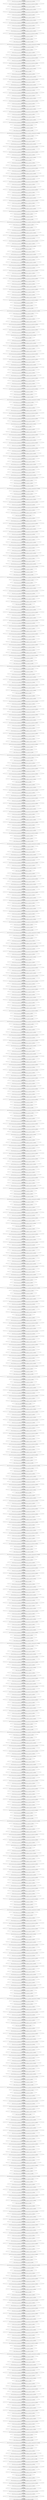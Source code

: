digraph dot {
"0x42072ac0" [style=bold, label="ID = 0x42072ac0\nTYPE = CGExecKernel \nNAME = _ZTSZZL17rms_norm_f32_syclPKfPfiifPN4sycl3_V15queueEiENKUlRNS3_7handlerEE0_clES7_EUlNS3_7nd_itemILi3EEEE_\n"];
"0x42235800" [style=bold, label="ID = 0x42235800\nTYPE = CGExecKernel \nNAME = _ZTSZN14bin_bcast_syclIXadL_ZL6op_mulffEEEclIfffEEvPKT_PKT0_PT1_llllllllllllmmmmmmmmmmmmbbbPN4sycl3_V15queueEEUlNSB_7nd_itemILi3EEEE0_\n"];
  "0x42072ac0" -> "0x42235800"
"0x415fb6a0" [style=bold, label="ID = 0x415fb6a0\nTYPE = CGExecKernel \nNAME = _ZTSZL18convert_unary_syclIfN4sycl3_V16detail9half_impl4halfEEvPKvPT0_lPNS1_5queueEEUlNS1_7nd_itemILi3EEEE_\n"];
  "0x42235800" -> "0x415fb6a0"
"0x44386060" [style=bold, label="ID = 0x44386060\nTYPE = CGExecKernel \nNAME = _ZTSZL32dequantize_mul_mat_vec_q4_0_syclPKvPKN4sycl3_V16detail9half_impl4halfEPfiiPNS2_5queueEEUlNS2_7nd_itemILi3EEEE_\n"];
  "0x415fb6a0" -> "0x44386060"
"0x44386590" [style=bold, label="ID = 0x44386590\nTYPE = CGExecKernel \nNAME = _ZTSZN14bin_bcast_syclIXadL_ZL6op_addffEEEclIfffEEvPKT_PKT0_PT1_llllllllllllmmmmmmmmmmmmbbbPN4sycl3_V15queueEEUlNSB_7nd_itemILi3EEEE0_\n"];
  "0x44386060" -> "0x44386590"
"0x441c8d30" [style=bold, label="ID = 0x441c8d30\nTYPE = CGExecKernel \nNAME = _ZTSZL14rope_neox_syclIfEvPKT_PS0_iiiiiiPKiffff14rope_corr_dimsPKfPN4sycl3_V15queueEEUlNSA_7nd_itemILi3EEEE_\n"];
  "0x44386590" -> "0x441c8d30"
"0x41d14580" [style=bold, label="ID = 0x41d14580\nTYPE = CGExecKernel \nNAME = _ZTSZL18convert_unary_syclIfN4sycl3_V16detail9half_impl4halfEEvPKvPT0_lPNS1_5queueEEUlNS1_7nd_itemILi3EEEE_\n"];
  "0x441c8d30" -> "0x41d14580"
"0x41fa4100" [style=bold, label="ID = 0x41fa4100\nTYPE = CGExecKernel \nNAME = _ZTSZL32dequantize_mul_mat_vec_q4_0_syclPKvPKN4sycl3_V16detail9half_impl4halfEPfiiPNS2_5queueEEUlNS2_7nd_itemILi3EEEE_\n"];
  "0x41d14580" -> "0x41fa4100"
"0x428a9330" [style=bold, label="ID = 0x428a9330\nTYPE = CGExecKernel \nNAME = _ZTSZN14bin_bcast_syclIXadL_ZL6op_addffEEEclIfffEEvPKT_PKT0_PT1_llllllllllllmmmmmmmmmmmmbbbPN4sycl3_V15queueEEUlNSB_7nd_itemILi3EEEE0_\n"];
  "0x41fa4100" -> "0x428a9330"
"0x4237e100" [style=bold, label="ID = 0x4237e100\nTYPE = CGExecKernel \nNAME = _ZTSZL14rope_neox_syclIfEvPKT_PS0_iiiiiiPKiffff14rope_corr_dimsPKfPN4sycl3_V15queueEEUlNSA_7nd_itemILi3EEEE_\n"];
  "0x428a9330" -> "0x4237e100"
"0x41ef9450" [style=bold, label="ID = 0x41ef9450\nTYPE = CGExecKernel \nNAME = _ZTSZL18convert_unary_syclIfN4sycl3_V16detail9half_impl4halfEEvPKvPT0_lPNS1_5queueEEUlNS1_7nd_itemILi3EEEE_\n"];
  "0x4237e100" -> "0x41ef9450"
"0x42266d80" [style=bold, label="ID = 0x42266d80\nTYPE = CGExecKernel \nNAME = _ZTSZL32dequantize_mul_mat_vec_q4_0_syclPKvPKN4sycl3_V16detail9half_impl4halfEPfiiPNS2_5queueEEUlNS2_7nd_itemILi3EEEE_\n"];
  "0x41ef9450" -> "0x42266d80"
"0x42596eb0" [style=bold, label="ID = 0x42596eb0\nTYPE = CGExecKernel \nNAME = _ZTSZN14bin_bcast_syclIXadL_ZL6op_addffEEEclIfffEEvPKT_PKT0_PT1_llllllllllllmmmmmmmmmmmmbbbPN4sycl3_V15queueEEUlNSB_7nd_itemILi3EEEE0_\n"];
  "0x42266d80" -> "0x42596eb0"
"0x41dc48f0" [style=bold, label="ID = 0x41dc48f0\nTYPE = CGExecKernel \nNAME = _ZTSZL21ggml_cpy_f32_f16_syclPKcPciiiiiiiiiiiiiiiPN4sycl3_V15queueEEUlNS3_7nd_itemILi3EEEE_\n"];
  "0x42596eb0" -> "0x41dc48f0"
"0x421d58c0" [style=bold, label="ID = 0x421d58c0\nTYPE = CGExecKernel \nNAME = _ZTSZL21ggml_cpy_f32_f16_syclPKcPciiiiiiiiiiiiiiiPN4sycl3_V15queueEEUlNS3_7nd_itemILi3EEEE_\n"];
  "0x41dc48f0" -> "0x421d58c0"
"0x4367bb90" [style=bold, label="ID = 0x4367bb90\nTYPE = CGExecKernel \nNAME = _ZTSZL30ggml_mul_mat_p021_f16_f32_syclPKvPKfPfiiiiPN4sycl3_V15queueEEUlNS5_7nd_itemILi3EEEE_\n"];
  "0x421d58c0" -> "0x4367bb90"
"0x4215c790" [style=bold, label="ID = 0x4215c790\nTYPE = CGExecKernel \nNAME = _ZTSZZL22soft_max_f32_submitterILb1ELi64ELi64EfEvPKfPKT2_PfiiffffjN4sycl3_V15rangeILi3EEES9_mPNS7_5queueEENKUlRNS7_7handlerEE_clESD_EUlNS7_7nd_itemILi3EEEE_\n"];
  "0x4367bb90" -> "0x4215c790"
"0x417a3180" [style=bold, label="ID = 0x417a3180\nTYPE = CGExecKernel \nNAME = _ZTSZL32ggml_mul_mat_vec_nc_f16_f32_syclPKvPKfPfiiiiiiPN4sycl3_V15queueEEUlNS5_7nd_itemILi3EEEE_\n"];
  "0x4215c790" -> "0x417a3180"
"0x3e9ceda0" [style=bold, label="ID = 0x3e9ceda0\nTYPE = CGExecKernel \nNAME = _ZTSZL21ggml_cpy_f32_f32_syclPKcPciiiiiiiiiiiiiiiPN4sycl3_V15queueEEUlNS3_7nd_itemILi3EEEE_\n"];
  "0x417a3180" -> "0x3e9ceda0"
"0x43148910" [style=bold, label="ID = 0x43148910\nTYPE = CGExecKernel \nNAME = _ZTSZL18convert_unary_syclIfN4sycl3_V16detail9half_impl4halfEEvPKvPT0_lPNS1_5queueEEUlNS1_7nd_itemILi3EEEE_\n"];
  "0x3e9ceda0" -> "0x43148910"
"0x41f55c10" [style=bold, label="ID = 0x41f55c10\nTYPE = CGExecKernel \nNAME = _ZTSZL32dequantize_mul_mat_vec_q4_0_syclPKvPKN4sycl3_V16detail9half_impl4halfEPfiiPNS2_5queueEEUlNS2_7nd_itemILi3EEEE_\n"];
  "0x43148910" -> "0x41f55c10"
"0x41921ce0" [style=bold, label="ID = 0x41921ce0\nTYPE = CGExecKernel \nNAME = _ZTSZN14bin_bcast_syclIXadL_ZL6op_addffEEEclIfffEEvPKT_PKT0_PT1_llllllllllllmmmmmmmmmmmmbbbPN4sycl3_V15queueEEUlNSB_7nd_itemILi3EEEE0_\n"];
  "0x41f55c10" -> "0x41921ce0"
"0x41599610" [style=bold, label="ID = 0x41599610\nTYPE = CGExecKernel \nNAME = _ZTSZZL17rms_norm_f32_syclPKfPfiifPN4sycl3_V15queueEiENKUlRNS3_7handlerEE0_clES7_EUlNS3_7nd_itemILi3EEEE_\n"];
  "0x41921ce0" -> "0x41599610"
"0x425488f0" [style=bold, label="ID = 0x425488f0\nTYPE = CGExecKernel \nNAME = _ZTSZN14bin_bcast_syclIXadL_ZL6op_mulffEEEclIfffEEvPKT_PKT0_PT1_llllllllllllmmmmmmmmmmmmbbbPN4sycl3_V15queueEEUlNSB_7nd_itemILi3EEEE0_\n"];
  "0x41599610" -> "0x425488f0"
"0x417f69e0" [style=bold, label="ID = 0x417f69e0\nTYPE = CGExecKernel \nNAME = _ZTSZL18convert_unary_syclIfN4sycl3_V16detail9half_impl4halfEEvPKvPT0_lPNS1_5queueEEUlNS1_7nd_itemILi3EEEE_\n"];
  "0x425488f0" -> "0x417f69e0"
"0x3e9b6450" [style=bold, label="ID = 0x3e9b6450\nTYPE = CGExecKernel \nNAME = _ZTSZL32dequantize_mul_mat_vec_q4_0_syclPKvPKN4sycl3_V16detail9half_impl4halfEPfiiPNS2_5queueEEUlNS2_7nd_itemILi3EEEE_\n"];
  "0x417f69e0" -> "0x3e9b6450"
"0x4237db10" [style=bold, label="ID = 0x4237db10\nTYPE = CGExecKernel \nNAME = _ZTSZL9silu_syclIfEvPKT_PS0_iPN4sycl3_V15queueEEUlNS5_7nd_itemILi3EEEE_\n"];
  "0x3e9b6450" -> "0x4237db10"
"0x41923870" [style=bold, label="ID = 0x41923870\nTYPE = CGExecKernel \nNAME = _ZTSZL18convert_unary_syclIfN4sycl3_V16detail9half_impl4halfEEvPKvPT0_lPNS1_5queueEEUlNS1_7nd_itemILi3EEEE_\n"];
  "0x4237db10" -> "0x41923870"
"0x41a88fb0" [style=bold, label="ID = 0x41a88fb0\nTYPE = CGExecKernel \nNAME = _ZTSZL32dequantize_mul_mat_vec_q4_0_syclPKvPKN4sycl3_V16detail9half_impl4halfEPfiiPNS2_5queueEEUlNS2_7nd_itemILi3EEEE_\n"];
  "0x41923870" -> "0x41a88fb0"
"0x41a78510" [style=bold, label="ID = 0x41a78510\nTYPE = CGExecKernel \nNAME = _ZTSZN14bin_bcast_syclIXadL_ZL6op_mulffEEEclIfffEEvPKT_PKT0_PT1_llllllllllllmmmmmmmmmmmmbbbPN4sycl3_V15queueEEUlNSB_7nd_itemILi3EEEE0_\n"];
  "0x41a88fb0" -> "0x41a78510"
"0x41924110" [style=bold, label="ID = 0x41924110\nTYPE = CGExecKernel \nNAME = _ZTSZL18convert_unary_syclIfN4sycl3_V16detail9half_impl4halfEEvPKvPT0_lPNS1_5queueEEUlNS1_7nd_itemILi3EEEE_\n"];
  "0x41a78510" -> "0x41924110"
"0x3e9bb4c0" [style=bold, label="ID = 0x3e9bb4c0\nTYPE = CGExecKernel \nNAME = _ZTSZL32dequantize_mul_mat_vec_q4_1_syclPKvPKN4sycl3_V16detail9half_impl4halfEPfiiPNS2_5queueEEUlNS2_7nd_itemILi3EEEE_\n"];
  "0x41924110" -> "0x3e9bb4c0"
"0x4178e8d0" [style=bold, label="ID = 0x4178e8d0\nTYPE = CGExecKernel \nNAME = _ZTSZN14bin_bcast_syclIXadL_ZL6op_addffEEEclIfffEEvPKT_PKT0_PT1_llllllllllllmmmmmmmmmmmmbbbPN4sycl3_V15queueEEUlNSB_7nd_itemILi3EEEE0_\n"];
  "0x3e9bb4c0" -> "0x4178e8d0"
"0x417846d0" [style=bold, label="ID = 0x417846d0\nTYPE = CGExecKernel \nNAME = _ZTSZZL17rms_norm_f32_syclPKfPfiifPN4sycl3_V15queueEiENKUlRNS3_7handlerEE0_clES7_EUlNS3_7nd_itemILi3EEEE_\n"];
  "0x4178e8d0" -> "0x417846d0"
"0x412a2fd0" [style=bold, label="ID = 0x412a2fd0\nTYPE = CGExecKernel \nNAME = _ZTSZN14bin_bcast_syclIXadL_ZL6op_mulffEEEclIfffEEvPKT_PKT0_PT1_llllllllllllmmmmmmmmmmmmbbbPN4sycl3_V15queueEEUlNSB_7nd_itemILi3EEEE0_\n"];
  "0x417846d0" -> "0x412a2fd0"
"0x423657a0" [style=bold, label="ID = 0x423657a0\nTYPE = CGExecKernel \nNAME = _ZTSZL18convert_unary_syclIfN4sycl3_V16detail9half_impl4halfEEvPKvPT0_lPNS1_5queueEEUlNS1_7nd_itemILi3EEEE_\n"];
  "0x412a2fd0" -> "0x423657a0"
"0x424aab60" [style=bold, label="ID = 0x424aab60\nTYPE = CGExecKernel \nNAME = _ZTSZL32dequantize_mul_mat_vec_q4_0_syclPKvPKN4sycl3_V16detail9half_impl4halfEPfiiPNS2_5queueEEUlNS2_7nd_itemILi3EEEE_\n"];
  "0x423657a0" -> "0x424aab60"
"0x3e97c5c0" [style=bold, label="ID = 0x3e97c5c0\nTYPE = CGExecKernel \nNAME = _ZTSZN14bin_bcast_syclIXadL_ZL6op_addffEEEclIfffEEvPKT_PKT0_PT1_llllllllllllmmmmmmmmmmmmbbbPN4sycl3_V15queueEEUlNSB_7nd_itemILi3EEEE0_\n"];
  "0x424aab60" -> "0x3e97c5c0"
"0x423735c0" [style=bold, label="ID = 0x423735c0\nTYPE = CGExecKernel \nNAME = _ZTSZL14rope_neox_syclIfEvPKT_PS0_iiiiiiPKiffff14rope_corr_dimsPKfPN4sycl3_V15queueEEUlNSA_7nd_itemILi3EEEE_\n"];
  "0x3e97c5c0" -> "0x423735c0"
"0x41166b80" [style=bold, label="ID = 0x41166b80\nTYPE = CGExecKernel \nNAME = _ZTSZL18convert_unary_syclIfN4sycl3_V16detail9half_impl4halfEEvPKvPT0_lPNS1_5queueEEUlNS1_7nd_itemILi3EEEE_\n"];
  "0x423735c0" -> "0x41166b80"
"0x419955f0" [style=bold, label="ID = 0x419955f0\nTYPE = CGExecKernel \nNAME = _ZTSZL32dequantize_mul_mat_vec_q4_0_syclPKvPKN4sycl3_V16detail9half_impl4halfEPfiiPNS2_5queueEEUlNS2_7nd_itemILi3EEEE_\n"];
  "0x41166b80" -> "0x419955f0"
"0x41292940" [style=bold, label="ID = 0x41292940\nTYPE = CGExecKernel \nNAME = _ZTSZN14bin_bcast_syclIXadL_ZL6op_addffEEEclIfffEEvPKT_PKT0_PT1_llllllllllllmmmmmmmmmmmmbbbPN4sycl3_V15queueEEUlNSB_7nd_itemILi3EEEE0_\n"];
  "0x419955f0" -> "0x41292940"
"0x41922ec0" [style=bold, label="ID = 0x41922ec0\nTYPE = CGExecKernel \nNAME = _ZTSZL14rope_neox_syclIfEvPKT_PS0_iiiiiiPKiffff14rope_corr_dimsPKfPN4sycl3_V15queueEEUlNSA_7nd_itemILi3EEEE_\n"];
  "0x41292940" -> "0x41922ec0"
"0x4238e1c0" [style=bold, label="ID = 0x4238e1c0\nTYPE = CGExecKernel \nNAME = _ZTSZL18convert_unary_syclIfN4sycl3_V16detail9half_impl4halfEEvPKvPT0_lPNS1_5queueEEUlNS1_7nd_itemILi3EEEE_\n"];
  "0x41922ec0" -> "0x4238e1c0"
"0x3ea29ed0" [style=bold, label="ID = 0x3ea29ed0\nTYPE = CGExecKernel \nNAME = _ZTSZL32dequantize_mul_mat_vec_q4_0_syclPKvPKN4sycl3_V16detail9half_impl4halfEPfiiPNS2_5queueEEUlNS2_7nd_itemILi3EEEE_\n"];
  "0x4238e1c0" -> "0x3ea29ed0"
"0x424e2650" [style=bold, label="ID = 0x424e2650\nTYPE = CGExecKernel \nNAME = _ZTSZN14bin_bcast_syclIXadL_ZL6op_addffEEEclIfffEEvPKT_PKT0_PT1_llllllllllllmmmmmmmmmmmmbbbPN4sycl3_V15queueEEUlNSB_7nd_itemILi3EEEE0_\n"];
  "0x3ea29ed0" -> "0x424e2650"
"0x3ea5f610" [style=bold, label="ID = 0x3ea5f610\nTYPE = CGExecKernel \nNAME = _ZTSZL21ggml_cpy_f32_f16_syclPKcPciiiiiiiiiiiiiiiPN4sycl3_V15queueEEUlNS3_7nd_itemILi3EEEE_\n"];
  "0x424e2650" -> "0x3ea5f610"
"0x42508010" [style=bold, label="ID = 0x42508010\nTYPE = CGExecKernel \nNAME = _ZTSZL21ggml_cpy_f32_f16_syclPKcPciiiiiiiiiiiiiiiPN4sycl3_V15queueEEUlNS3_7nd_itemILi3EEEE_\n"];
  "0x3ea5f610" -> "0x42508010"
"0x41a77f60" [style=bold, label="ID = 0x41a77f60\nTYPE = CGExecKernel \nNAME = _ZTSZL30ggml_mul_mat_p021_f16_f32_syclPKvPKfPfiiiiPN4sycl3_V15queueEEUlNS5_7nd_itemILi3EEEE_\n"];
  "0x42508010" -> "0x41a77f60"
"0x417f0200" [style=bold, label="ID = 0x417f0200\nTYPE = CGExecKernel \nNAME = _ZTSZZL22soft_max_f32_submitterILb1ELi64ELi64EfEvPKfPKT2_PfiiffffjN4sycl3_V15rangeILi3EEES9_mPNS7_5queueEENKUlRNS7_7handlerEE_clESD_EUlNS7_7nd_itemILi3EEEE_\n"];
  "0x41a77f60" -> "0x417f0200"
"0x42374fe0" [style=bold, label="ID = 0x42374fe0\nTYPE = CGExecKernel \nNAME = _ZTSZL32ggml_mul_mat_vec_nc_f16_f32_syclPKvPKfPfiiiiiiPN4sycl3_V15queueEEUlNS5_7nd_itemILi3EEEE_\n"];
  "0x417f0200" -> "0x42374fe0"
"0x4199fc10" [style=bold, label="ID = 0x4199fc10\nTYPE = CGExecKernel \nNAME = _ZTSZL21ggml_cpy_f32_f32_syclPKcPciiiiiiiiiiiiiiiPN4sycl3_V15queueEEUlNS3_7nd_itemILi3EEEE_\n"];
  "0x42374fe0" -> "0x4199fc10"
"0x4191a4b0" [style=bold, label="ID = 0x4191a4b0\nTYPE = CGExecKernel \nNAME = _ZTSZL18convert_unary_syclIfN4sycl3_V16detail9half_impl4halfEEvPKvPT0_lPNS1_5queueEEUlNS1_7nd_itemILi3EEEE_\n"];
  "0x4199fc10" -> "0x4191a4b0"
"0x417a81e0" [style=bold, label="ID = 0x417a81e0\nTYPE = CGExecKernel \nNAME = _ZTSZL32dequantize_mul_mat_vec_q4_0_syclPKvPKN4sycl3_V16detail9half_impl4halfEPfiiPNS2_5queueEEUlNS2_7nd_itemILi3EEEE_\n"];
  "0x4191a4b0" -> "0x417a81e0"
"0x4191dbe0" [style=bold, label="ID = 0x4191dbe0\nTYPE = CGExecKernel \nNAME = _ZTSZN14bin_bcast_syclIXadL_ZL6op_addffEEEclIfffEEvPKT_PKT0_PT1_llllllllllllmmmmmmmmmmmmbbbPN4sycl3_V15queueEEUlNSB_7nd_itemILi3EEEE0_\n"];
  "0x417a81e0" -> "0x4191dbe0"
"0x42132fd0" [style=bold, label="ID = 0x42132fd0\nTYPE = CGExecKernel \nNAME = _ZTSZZL17rms_norm_f32_syclPKfPfiifPN4sycl3_V15queueEiENKUlRNS3_7handlerEE0_clES7_EUlNS3_7nd_itemILi3EEEE_\n"];
  "0x4191dbe0" -> "0x42132fd0"
"0x41a6ea70" [style=bold, label="ID = 0x41a6ea70\nTYPE = CGExecKernel \nNAME = _ZTSZN14bin_bcast_syclIXadL_ZL6op_mulffEEEclIfffEEvPKT_PKT0_PT1_llllllllllllmmmmmmmmmmmmbbbPN4sycl3_V15queueEEUlNSB_7nd_itemILi3EEEE0_\n"];
  "0x42132fd0" -> "0x41a6ea70"
"0x421003a0" [style=bold, label="ID = 0x421003a0\nTYPE = CGExecKernel \nNAME = _ZTSZL18convert_unary_syclIfN4sycl3_V16detail9half_impl4halfEEvPKvPT0_lPNS1_5queueEEUlNS1_7nd_itemILi3EEEE_\n"];
  "0x41a6ea70" -> "0x421003a0"
"0x4275c5e0" [style=bold, label="ID = 0x4275c5e0\nTYPE = CGExecKernel \nNAME = _ZTSZL32dequantize_mul_mat_vec_q4_0_syclPKvPKN4sycl3_V16detail9half_impl4halfEPfiiPNS2_5queueEEUlNS2_7nd_itemILi3EEEE_\n"];
  "0x421003a0" -> "0x4275c5e0"
"0x424eb1f0" [style=bold, label="ID = 0x424eb1f0\nTYPE = CGExecKernel \nNAME = _ZTSZL9silu_syclIfEvPKT_PS0_iPN4sycl3_V15queueEEUlNS5_7nd_itemILi3EEEE_\n"];
  "0x4275c5e0" -> "0x424eb1f0"
"0x41323150" [style=bold, label="ID = 0x41323150\nTYPE = CGExecKernel \nNAME = _ZTSZL18convert_unary_syclIfN4sycl3_V16detail9half_impl4halfEEvPKvPT0_lPNS1_5queueEEUlNS1_7nd_itemILi3EEEE_\n"];
  "0x424eb1f0" -> "0x41323150"
"0x4128c070" [style=bold, label="ID = 0x4128c070\nTYPE = CGExecKernel \nNAME = _ZTSZL32dequantize_mul_mat_vec_q4_0_syclPKvPKN4sycl3_V16detail9half_impl4halfEPfiiPNS2_5queueEEUlNS2_7nd_itemILi3EEEE_\n"];
  "0x41323150" -> "0x4128c070"
"0x42498d10" [style=bold, label="ID = 0x42498d10\nTYPE = CGExecKernel \nNAME = _ZTSZN14bin_bcast_syclIXadL_ZL6op_mulffEEEclIfffEEvPKT_PKT0_PT1_llllllllllllmmmmmmmmmmmmbbbPN4sycl3_V15queueEEUlNSB_7nd_itemILi3EEEE0_\n"];
  "0x4128c070" -> "0x42498d10"
"0x421b1ea0" [style=bold, label="ID = 0x421b1ea0\nTYPE = CGExecKernel \nNAME = _ZTSZL18convert_unary_syclIfN4sycl3_V16detail9half_impl4halfEEvPKvPT0_lPNS1_5queueEEUlNS1_7nd_itemILi3EEEE_\n"];
  "0x42498d10" -> "0x421b1ea0"
"0x423727a0" [style=bold, label="ID = 0x423727a0\nTYPE = CGExecKernel \nNAME = _ZTSZL32dequantize_mul_mat_vec_q4_1_syclPKvPKN4sycl3_V16detail9half_impl4halfEPfiiPNS2_5queueEEUlNS2_7nd_itemILi3EEEE_\n"];
  "0x421b1ea0" -> "0x423727a0"
"0x41303da0" [style=bold, label="ID = 0x41303da0\nTYPE = CGExecKernel \nNAME = _ZTSZN14bin_bcast_syclIXadL_ZL6op_addffEEEclIfffEEvPKT_PKT0_PT1_llllllllllllmmmmmmmmmmmmbbbPN4sycl3_V15queueEEUlNSB_7nd_itemILi3EEEE0_\n"];
  "0x423727a0" -> "0x41303da0"
"0x42105a60" [style=bold, label="ID = 0x42105a60\nTYPE = CGExecKernel \nNAME = _ZTSZZL17rms_norm_f32_syclPKfPfiifPN4sycl3_V15queueEiENKUlRNS3_7handlerEE0_clES7_EUlNS3_7nd_itemILi3EEEE_\n"];
  "0x41303da0" -> "0x42105a60"
"0x3e9bf9d0" [style=bold, label="ID = 0x3e9bf9d0\nTYPE = CGExecKernel \nNAME = _ZTSZN14bin_bcast_syclIXadL_ZL6op_mulffEEEclIfffEEvPKT_PKT0_PT1_llllllllllllmmmmmmmmmmmmbbbPN4sycl3_V15queueEEUlNSB_7nd_itemILi3EEEE0_\n"];
  "0x42105a60" -> "0x3e9bf9d0"
"0x3e9aa370" [style=bold, label="ID = 0x3e9aa370\nTYPE = CGExecKernel \nNAME = _ZTSZL18convert_unary_syclIfN4sycl3_V16detail9half_impl4halfEEvPKvPT0_lPNS1_5queueEEUlNS1_7nd_itemILi3EEEE_\n"];
  "0x3e9bf9d0" -> "0x3e9aa370"
"0x421ad2e0" [style=bold, label="ID = 0x421ad2e0\nTYPE = CGExecKernel \nNAME = _ZTSZL32dequantize_mul_mat_vec_q4_0_syclPKvPKN4sycl3_V16detail9half_impl4halfEPfiiPNS2_5queueEEUlNS2_7nd_itemILi3EEEE_\n"];
  "0x3e9aa370" -> "0x421ad2e0"
"0x42381220" [style=bold, label="ID = 0x42381220\nTYPE = CGExecKernel \nNAME = _ZTSZN14bin_bcast_syclIXadL_ZL6op_addffEEEclIfffEEvPKT_PKT0_PT1_llllllllllllmmmmmmmmmmmmbbbPN4sycl3_V15queueEEUlNSB_7nd_itemILi3EEEE0_\n"];
  "0x421ad2e0" -> "0x42381220"
"0x42123f70" [style=bold, label="ID = 0x42123f70\nTYPE = CGExecKernel \nNAME = _ZTSZL14rope_neox_syclIfEvPKT_PS0_iiiiiiPKiffff14rope_corr_dimsPKfPN4sycl3_V15queueEEUlNSA_7nd_itemILi3EEEE_\n"];
  "0x42381220" -> "0x42123f70"
"0x4213a840" [style=bold, label="ID = 0x4213a840\nTYPE = CGExecKernel \nNAME = _ZTSZL18convert_unary_syclIfN4sycl3_V16detail9half_impl4halfEEvPKvPT0_lPNS1_5queueEEUlNS1_7nd_itemILi3EEEE_\n"];
  "0x42123f70" -> "0x4213a840"
"0x42aef610" [style=bold, label="ID = 0x42aef610\nTYPE = CGExecKernel \nNAME = _ZTSZL32dequantize_mul_mat_vec_q4_0_syclPKvPKN4sycl3_V16detail9half_impl4halfEPfiiPNS2_5queueEEUlNS2_7nd_itemILi3EEEE_\n"];
  "0x4213a840" -> "0x42aef610"
"0x4235f680" [style=bold, label="ID = 0x4235f680\nTYPE = CGExecKernel \nNAME = _ZTSZN14bin_bcast_syclIXadL_ZL6op_addffEEEclIfffEEvPKT_PKT0_PT1_llllllllllllmmmmmmmmmmmmbbbPN4sycl3_V15queueEEUlNSB_7nd_itemILi3EEEE0_\n"];
  "0x42aef610" -> "0x4235f680"
"0x417844d0" [style=bold, label="ID = 0x417844d0\nTYPE = CGExecKernel \nNAME = _ZTSZL14rope_neox_syclIfEvPKT_PS0_iiiiiiPKiffff14rope_corr_dimsPKfPN4sycl3_V15queueEEUlNSA_7nd_itemILi3EEEE_\n"];
  "0x4235f680" -> "0x417844d0"
"0x41a5f430" [style=bold, label="ID = 0x41a5f430\nTYPE = CGExecKernel \nNAME = _ZTSZL18convert_unary_syclIfN4sycl3_V16detail9half_impl4halfEEvPKvPT0_lPNS1_5queueEEUlNS1_7nd_itemILi3EEEE_\n"];
  "0x417844d0" -> "0x41a5f430"
"0x41a70420" [style=bold, label="ID = 0x41a70420\nTYPE = CGExecKernel \nNAME = _ZTSZL32dequantize_mul_mat_vec_q4_0_syclPKvPKN4sycl3_V16detail9half_impl4halfEPfiiPNS2_5queueEEUlNS2_7nd_itemILi3EEEE_\n"];
  "0x41a5f430" -> "0x41a70420"
"0x41921710" [style=bold, label="ID = 0x41921710\nTYPE = CGExecKernel \nNAME = _ZTSZN14bin_bcast_syclIXadL_ZL6op_addffEEEclIfffEEvPKT_PKT0_PT1_llllllllllllmmmmmmmmmmmmbbbPN4sycl3_V15queueEEUlNSB_7nd_itemILi3EEEE0_\n"];
  "0x41a70420" -> "0x41921710"
"0x41a61830" [style=bold, label="ID = 0x41a61830\nTYPE = CGExecKernel \nNAME = _ZTSZL21ggml_cpy_f32_f16_syclPKcPciiiiiiiiiiiiiiiPN4sycl3_V15queueEEUlNS3_7nd_itemILi3EEEE_\n"];
  "0x41921710" -> "0x41a61830"
"0x42ca98d0" [style=bold, label="ID = 0x42ca98d0\nTYPE = CGExecKernel \nNAME = _ZTSZL21ggml_cpy_f32_f16_syclPKcPciiiiiiiiiiiiiiiPN4sycl3_V15queueEEUlNS3_7nd_itemILi3EEEE_\n"];
  "0x41a61830" -> "0x42ca98d0"
"0x41aa10f0" [style=bold, label="ID = 0x41aa10f0\nTYPE = CGExecKernel \nNAME = _ZTSZL30ggml_mul_mat_p021_f16_f32_syclPKvPKfPfiiiiPN4sycl3_V15queueEEUlNS5_7nd_itemILi3EEEE_\n"];
  "0x42ca98d0" -> "0x41aa10f0"
"0x42e676f0" [style=bold, label="ID = 0x42e676f0\nTYPE = CGExecKernel \nNAME = _ZTSZZL22soft_max_f32_submitterILb1ELi64ELi64EfEvPKfPKT2_PfiiffffjN4sycl3_V15rangeILi3EEES9_mPNS7_5queueEENKUlRNS7_7handlerEE_clESD_EUlNS7_7nd_itemILi3EEEE_\n"];
  "0x41aa10f0" -> "0x42e676f0"
"0x41a37280" [style=bold, label="ID = 0x41a37280\nTYPE = CGExecKernel \nNAME = _ZTSZL32ggml_mul_mat_vec_nc_f16_f32_syclPKvPKfPfiiiiiiPN4sycl3_V15queueEEUlNS5_7nd_itemILi3EEEE_\n"];
  "0x42e676f0" -> "0x41a37280"
"0x41304460" [style=bold, label="ID = 0x41304460\nTYPE = CGExecKernel \nNAME = _ZTSZL21ggml_cpy_f32_f32_syclPKcPciiiiiiiiiiiiiiiPN4sycl3_V15queueEEUlNS3_7nd_itemILi3EEEE_\n"];
  "0x41a37280" -> "0x41304460"
"0x420e3f10" [style=bold, label="ID = 0x420e3f10\nTYPE = CGExecKernel \nNAME = _ZTSZL18convert_unary_syclIfN4sycl3_V16detail9half_impl4halfEEvPKvPT0_lPNS1_5queueEEUlNS1_7nd_itemILi3EEEE_\n"];
  "0x41304460" -> "0x420e3f10"
"0x418a17b0" [style=bold, label="ID = 0x418a17b0\nTYPE = CGExecKernel \nNAME = _ZTSZL32dequantize_mul_mat_vec_q4_0_syclPKvPKN4sycl3_V16detail9half_impl4halfEPfiiPNS2_5queueEEUlNS2_7nd_itemILi3EEEE_\n"];
  "0x420e3f10" -> "0x418a17b0"
"0x421b06d0" [style=bold, label="ID = 0x421b06d0\nTYPE = CGExecKernel \nNAME = _ZTSZN14bin_bcast_syclIXadL_ZL6op_addffEEEclIfffEEvPKT_PKT0_PT1_llllllllllllmmmmmmmmmmmmbbbPN4sycl3_V15queueEEUlNSB_7nd_itemILi3EEEE0_\n"];
  "0x418a17b0" -> "0x421b06d0"
"0x43024db0" [style=bold, label="ID = 0x43024db0\nTYPE = CGExecKernel \nNAME = _ZTSZZL17rms_norm_f32_syclPKfPfiifPN4sycl3_V15queueEiENKUlRNS3_7handlerEE0_clES7_EUlNS3_7nd_itemILi3EEEE_\n"];
  "0x421b06d0" -> "0x43024db0"
"0x412a8be0" [style=bold, label="ID = 0x412a8be0\nTYPE = CGExecKernel \nNAME = _ZTSZN14bin_bcast_syclIXadL_ZL6op_mulffEEEclIfffEEvPKT_PKT0_PT1_llllllllllllmmmmmmmmmmmmbbbPN4sycl3_V15queueEEUlNSB_7nd_itemILi3EEEE0_\n"];
  "0x43024db0" -> "0x412a8be0"
"0x4277e290" [style=bold, label="ID = 0x4277e290\nTYPE = CGExecKernel \nNAME = _ZTSZL18convert_unary_syclIfN4sycl3_V16detail9half_impl4halfEEvPKvPT0_lPNS1_5queueEEUlNS1_7nd_itemILi3EEEE_\n"];
  "0x412a8be0" -> "0x4277e290"
"0x4339ee40" [style=bold, label="ID = 0x4339ee40\nTYPE = CGExecKernel \nNAME = _ZTSZL32dequantize_mul_mat_vec_q4_0_syclPKvPKN4sycl3_V16detail9half_impl4halfEPfiiPNS2_5queueEEUlNS2_7nd_itemILi3EEEE_\n"];
  "0x4277e290" -> "0x4339ee40"
"0x4217cde0" [style=bold, label="ID = 0x4217cde0\nTYPE = CGExecKernel \nNAME = _ZTSZL9silu_syclIfEvPKT_PS0_iPN4sycl3_V15queueEEUlNS5_7nd_itemILi3EEEE_\n"];
  "0x4339ee40" -> "0x4217cde0"
"0x431e2680" [style=bold, label="ID = 0x431e2680\nTYPE = CGExecKernel \nNAME = _ZTSZL18convert_unary_syclIfN4sycl3_V16detail9half_impl4halfEEvPKvPT0_lPNS1_5queueEEUlNS1_7nd_itemILi3EEEE_\n"];
  "0x4217cde0" -> "0x431e2680"
"0x4193ee50" [style=bold, label="ID = 0x4193ee50\nTYPE = CGExecKernel \nNAME = _ZTSZL32dequantize_mul_mat_vec_q4_0_syclPKvPKN4sycl3_V16detail9half_impl4halfEPfiiPNS2_5queueEEUlNS2_7nd_itemILi3EEEE_\n"];
  "0x431e2680" -> "0x4193ee50"
"0x424f2510" [style=bold, label="ID = 0x424f2510\nTYPE = CGExecKernel \nNAME = _ZTSZN14bin_bcast_syclIXadL_ZL6op_mulffEEEclIfffEEvPKT_PKT0_PT1_llllllllllllmmmmmmmmmmmmbbbPN4sycl3_V15queueEEUlNSB_7nd_itemILi3EEEE0_\n"];
  "0x4193ee50" -> "0x424f2510"
"0x43766e70" [style=bold, label="ID = 0x43766e70\nTYPE = CGExecKernel \nNAME = _ZTSZL18convert_unary_syclIfN4sycl3_V16detail9half_impl4halfEEvPKvPT0_lPNS1_5queueEEUlNS1_7nd_itemILi3EEEE_\n"];
  "0x424f2510" -> "0x43766e70"
"0x43a93330" [style=bold, label="ID = 0x43a93330\nTYPE = CGExecKernel \nNAME = _ZTSZL32dequantize_mul_mat_vec_q4_1_syclPKvPKN4sycl3_V16detail9half_impl4halfEPfiiPNS2_5queueEEUlNS2_7nd_itemILi3EEEE_\n"];
  "0x43766e70" -> "0x43a93330"
"0x43ae0560" [style=bold, label="ID = 0x43ae0560\nTYPE = CGExecKernel \nNAME = _ZTSZN14bin_bcast_syclIXadL_ZL6op_addffEEEclIfffEEvPKT_PKT0_PT1_llllllllllllmmmmmmmmmmmmbbbPN4sycl3_V15queueEEUlNSB_7nd_itemILi3EEEE0_\n"];
  "0x43a93330" -> "0x43ae0560"
"0x429a84d0" [style=bold, label="ID = 0x429a84d0\nTYPE = CGExecKernel \nNAME = _ZTSZZL17rms_norm_f32_syclPKfPfiifPN4sycl3_V15queueEiENKUlRNS3_7handlerEE0_clES7_EUlNS3_7nd_itemILi3EEEE_\n"];
  "0x43ae0560" -> "0x429a84d0"
"0x438d5bd0" [style=bold, label="ID = 0x438d5bd0\nTYPE = CGExecKernel \nNAME = _ZTSZN14bin_bcast_syclIXadL_ZL6op_mulffEEEclIfffEEvPKT_PKT0_PT1_llllllllllllmmmmmmmmmmmmbbbPN4sycl3_V15queueEEUlNSB_7nd_itemILi3EEEE0_\n"];
  "0x429a84d0" -> "0x438d5bd0"
"0x427edab0" [style=bold, label="ID = 0x427edab0\nTYPE = CGExecKernel \nNAME = _ZTSZL18convert_unary_syclIfN4sycl3_V16detail9half_impl4halfEEvPKvPT0_lPNS1_5queueEEUlNS1_7nd_itemILi3EEEE_\n"];
  "0x438d5bd0" -> "0x427edab0"
"0x422f9180" [style=bold, label="ID = 0x422f9180\nTYPE = CGExecKernel \nNAME = _ZTSZL32dequantize_mul_mat_vec_q4_0_syclPKvPKN4sycl3_V16detail9half_impl4halfEPfiiPNS2_5queueEEUlNS2_7nd_itemILi3EEEE_\n"];
  "0x427edab0" -> "0x422f9180"
"0x4166b700" [style=bold, label="ID = 0x4166b700\nTYPE = CGExecKernel \nNAME = _ZTSZN14bin_bcast_syclIXadL_ZL6op_addffEEEclIfffEEvPKT_PKT0_PT1_llllllllllllmmmmmmmmmmmmbbbPN4sycl3_V15queueEEUlNSB_7nd_itemILi3EEEE0_\n"];
  "0x422f9180" -> "0x4166b700"
"0x42289490" [style=bold, label="ID = 0x42289490\nTYPE = CGExecKernel \nNAME = _ZTSZL14rope_neox_syclIfEvPKT_PS0_iiiiiiPKiffff14rope_corr_dimsPKfPN4sycl3_V15queueEEUlNSA_7nd_itemILi3EEEE_\n"];
  "0x4166b700" -> "0x42289490"
"0x4403d540" [style=bold, label="ID = 0x4403d540\nTYPE = CGExecKernel \nNAME = _ZTSZL18convert_unary_syclIfN4sycl3_V16detail9half_impl4halfEEvPKvPT0_lPNS1_5queueEEUlNS1_7nd_itemILi3EEEE_\n"];
  "0x42289490" -> "0x4403d540"
"0x41ac92f0" [style=bold, label="ID = 0x41ac92f0\nTYPE = CGExecKernel \nNAME = _ZTSZL32dequantize_mul_mat_vec_q4_0_syclPKvPKN4sycl3_V16detail9half_impl4halfEPfiiPNS2_5queueEEUlNS2_7nd_itemILi3EEEE_\n"];
  "0x4403d540" -> "0x41ac92f0"
"0x43fc7ca0" [style=bold, label="ID = 0x43fc7ca0\nTYPE = CGExecKernel \nNAME = _ZTSZN14bin_bcast_syclIXadL_ZL6op_addffEEEclIfffEEvPKT_PKT0_PT1_llllllllllllmmmmmmmmmmmmbbbPN4sycl3_V15queueEEUlNSB_7nd_itemILi3EEEE0_\n"];
  "0x41ac92f0" -> "0x43fc7ca0"
"0x416c2ca0" [style=bold, label="ID = 0x416c2ca0\nTYPE = CGExecKernel \nNAME = _ZTSZL14rope_neox_syclIfEvPKT_PS0_iiiiiiPKiffff14rope_corr_dimsPKfPN4sycl3_V15queueEEUlNSA_7nd_itemILi3EEEE_\n"];
  "0x43fc7ca0" -> "0x416c2ca0"
"0x43e59b20" [style=bold, label="ID = 0x43e59b20\nTYPE = CGExecKernel \nNAME = _ZTSZL18convert_unary_syclIfN4sycl3_V16detail9half_impl4halfEEvPKvPT0_lPNS1_5queueEEUlNS1_7nd_itemILi3EEEE_\n"];
  "0x416c2ca0" -> "0x43e59b20"
"0x4223f9e0" [style=bold, label="ID = 0x4223f9e0\nTYPE = CGExecKernel \nNAME = _ZTSZL32dequantize_mul_mat_vec_q4_0_syclPKvPKN4sycl3_V16detail9half_impl4halfEPfiiPNS2_5queueEEUlNS2_7nd_itemILi3EEEE_\n"];
  "0x43e59b20" -> "0x4223f9e0"
"0x43718870" [style=bold, label="ID = 0x43718870\nTYPE = CGExecKernel \nNAME = _ZTSZN14bin_bcast_syclIXadL_ZL6op_addffEEEclIfffEEvPKT_PKT0_PT1_llllllllllllmmmmmmmmmmmmbbbPN4sycl3_V15queueEEUlNSB_7nd_itemILi3EEEE0_\n"];
  "0x4223f9e0" -> "0x43718870"
"0x415eed10" [style=bold, label="ID = 0x415eed10\nTYPE = CGExecKernel \nNAME = _ZTSZL21ggml_cpy_f32_f16_syclPKcPciiiiiiiiiiiiiiiPN4sycl3_V15queueEEUlNS3_7nd_itemILi3EEEE_\n"];
  "0x43718870" -> "0x415eed10"
"0x4400bd50" [style=bold, label="ID = 0x4400bd50\nTYPE = CGExecKernel \nNAME = _ZTSZL21ggml_cpy_f32_f16_syclPKcPciiiiiiiiiiiiiiiPN4sycl3_V15queueEEUlNS3_7nd_itemILi3EEEE_\n"];
  "0x415eed10" -> "0x4400bd50"
"0x44342ec0" [style=bold, label="ID = 0x44342ec0\nTYPE = CGExecKernel \nNAME = _ZTSZL30ggml_mul_mat_p021_f16_f32_syclPKvPKfPfiiiiPN4sycl3_V15queueEEUlNS5_7nd_itemILi3EEEE_\n"];
  "0x4400bd50" -> "0x44342ec0"
"0x417064b0" [style=bold, label="ID = 0x417064b0\nTYPE = CGExecKernel \nNAME = _ZTSZZL22soft_max_f32_submitterILb1ELi64ELi64EfEvPKfPKT2_PfiiffffjN4sycl3_V15rangeILi3EEES9_mPNS7_5queueEENKUlRNS7_7handlerEE_clESD_EUlNS7_7nd_itemILi3EEEE_\n"];
  "0x44342ec0" -> "0x417064b0"
"0x420d5300" [style=bold, label="ID = 0x420d5300\nTYPE = CGExecKernel \nNAME = _ZTSZL32ggml_mul_mat_vec_nc_f16_f32_syclPKvPKfPfiiiiiiPN4sycl3_V15queueEEUlNS5_7nd_itemILi3EEEE_\n"];
  "0x417064b0" -> "0x420d5300"
"0x44187f80" [style=bold, label="ID = 0x44187f80\nTYPE = CGExecKernel \nNAME = _ZTSZL21ggml_cpy_f32_f32_syclPKcPciiiiiiiiiiiiiiiPN4sycl3_V15queueEEUlNS3_7nd_itemILi3EEEE_\n"];
  "0x420d5300" -> "0x44187f80"
"0x4164aae0" [style=bold, label="ID = 0x4164aae0\nTYPE = CGExecKernel \nNAME = _ZTSZL18convert_unary_syclIfN4sycl3_V16detail9half_impl4halfEEvPKvPT0_lPNS1_5queueEEUlNS1_7nd_itemILi3EEEE_\n"];
  "0x44187f80" -> "0x4164aae0"
"0x43c4f840" [style=bold, label="ID = 0x43c4f840\nTYPE = CGExecKernel \nNAME = _ZTSZL32dequantize_mul_mat_vec_q4_0_syclPKvPKN4sycl3_V16detail9half_impl4halfEPfiiPNS2_5queueEEUlNS2_7nd_itemILi3EEEE_\n"];
  "0x4164aae0" -> "0x43c4f840"
"0x41ab2100" [style=bold, label="ID = 0x41ab2100\nTYPE = CGExecKernel \nNAME = _ZTSZN14bin_bcast_syclIXadL_ZL6op_addffEEEclIfffEEvPKT_PKT0_PT1_llllllllllllmmmmmmmmmmmmbbbPN4sycl3_V15queueEEUlNSB_7nd_itemILi3EEEE0_\n"];
  "0x43c4f840" -> "0x41ab2100"
"0x420c0600" [style=bold, label="ID = 0x420c0600\nTYPE = CGExecKernel \nNAME = _ZTSZZL17rms_norm_f32_syclPKfPfiifPN4sycl3_V15queueEiENKUlRNS3_7handlerEE0_clES7_EUlNS3_7nd_itemILi3EEEE_\n"];
  "0x41ab2100" -> "0x420c0600"
"0x44501670" [style=bold, label="ID = 0x44501670\nTYPE = CGExecKernel \nNAME = _ZTSZN14bin_bcast_syclIXadL_ZL6op_mulffEEEclIfffEEvPKT_PKT0_PT1_llllllllllllmmmmmmmmmmmmbbbPN4sycl3_V15queueEEUlNSB_7nd_itemILi3EEEE0_\n"];
  "0x420c0600" -> "0x44501670"
"0x41528fc0" [style=bold, label="ID = 0x41528fc0\nTYPE = CGExecKernel \nNAME = _ZTSZL18convert_unary_syclIfN4sycl3_V16detail9half_impl4halfEEvPKvPT0_lPNS1_5queueEEUlNS1_7nd_itemILi3EEEE_\n"];
  "0x44501670" -> "0x41528fc0"
"0x44387fa0" [style=bold, label="ID = 0x44387fa0\nTYPE = CGExecKernel \nNAME = _ZTSZL32dequantize_mul_mat_vec_q4_0_syclPKvPKN4sycl3_V16detail9half_impl4halfEPfiiPNS2_5queueEEUlNS2_7nd_itemILi3EEEE_\n"];
  "0x41528fc0" -> "0x44387fa0"
"0x420983a0" [style=bold, label="ID = 0x420983a0\nTYPE = CGExecKernel \nNAME = _ZTSZL9silu_syclIfEvPKT_PS0_iPN4sycl3_V15queueEEUlNS5_7nd_itemILi3EEEE_\n"];
  "0x44387fa0" -> "0x420983a0"
"0x415abc00" [style=bold, label="ID = 0x415abc00\nTYPE = CGExecKernel \nNAME = _ZTSZL18convert_unary_syclIfN4sycl3_V16detail9half_impl4halfEEvPKvPT0_lPNS1_5queueEEUlNS1_7nd_itemILi3EEEE_\n"];
  "0x420983a0" -> "0x415abc00"
"0x416a3910" [style=bold, label="ID = 0x416a3910\nTYPE = CGExecKernel \nNAME = _ZTSZL32dequantize_mul_mat_vec_q4_0_syclPKvPKN4sycl3_V16detail9half_impl4halfEPfiiPNS2_5queueEEUlNS2_7nd_itemILi3EEEE_\n"];
  "0x415abc00" -> "0x416a3910"
"0x415d6690" [style=bold, label="ID = 0x415d6690\nTYPE = CGExecKernel \nNAME = _ZTSZN14bin_bcast_syclIXadL_ZL6op_mulffEEEclIfffEEvPKT_PKT0_PT1_llllllllllllmmmmmmmmmmmmbbbPN4sycl3_V15queueEEUlNSB_7nd_itemILi3EEEE0_\n"];
  "0x416a3910" -> "0x415d6690"
"0x41ad72e0" [style=bold, label="ID = 0x41ad72e0\nTYPE = CGExecKernel \nNAME = _ZTSZL18convert_unary_syclIfN4sycl3_V16detail9half_impl4halfEEvPKvPT0_lPNS1_5queueEEUlNS1_7nd_itemILi3EEEE_\n"];
  "0x415d6690" -> "0x41ad72e0"
"0x41a9dc10" [style=bold, label="ID = 0x41a9dc10\nTYPE = CGExecKernel \nNAME = _ZTSZL32dequantize_mul_mat_vec_q4_0_syclPKvPKN4sycl3_V16detail9half_impl4halfEPfiiPNS2_5queueEEUlNS2_7nd_itemILi3EEEE_\n"];
  "0x41ad72e0" -> "0x41a9dc10"
"0x441cab20" [style=bold, label="ID = 0x441cab20\nTYPE = CGExecKernel \nNAME = _ZTSZN14bin_bcast_syclIXadL_ZL6op_addffEEEclIfffEEvPKT_PKT0_PT1_llllllllllllmmmmmmmmmmmmbbbPN4sycl3_V15queueEEUlNSB_7nd_itemILi3EEEE0_\n"];
  "0x41a9dc10" -> "0x441cab20"
"0x42259d50" [style=bold, label="ID = 0x42259d50\nTYPE = CGExecKernel \nNAME = _ZTSZZL17rms_norm_f32_syclPKfPfiifPN4sycl3_V15queueEiENKUlRNS3_7handlerEE0_clES7_EUlNS3_7nd_itemILi3EEEE_\n"];
  "0x441cab20" -> "0x42259d50"
"0x416f7690" [style=bold, label="ID = 0x416f7690\nTYPE = CGExecKernel \nNAME = _ZTSZN14bin_bcast_syclIXadL_ZL6op_mulffEEEclIfffEEvPKT_PKT0_PT1_llllllllllllmmmmmmmmmmmmbbbPN4sycl3_V15queueEEUlNSB_7nd_itemILi3EEEE0_\n"];
  "0x42259d50" -> "0x416f7690"
"0x41ab4550" [style=bold, label="ID = 0x41ab4550\nTYPE = CGExecKernel \nNAME = _ZTSZL18convert_unary_syclIfN4sycl3_V16detail9half_impl4halfEEvPKvPT0_lPNS1_5queueEEUlNS1_7nd_itemILi3EEEE_\n"];
  "0x416f7690" -> "0x41ab4550"
"0x446bb460" [style=bold, label="ID = 0x446bb460\nTYPE = CGExecKernel \nNAME = _ZTSZL32dequantize_mul_mat_vec_q4_0_syclPKvPKN4sycl3_V16detail9half_impl4halfEPfiiPNS2_5queueEEUlNS2_7nd_itemILi3EEEE_\n"];
  "0x41ab4550" -> "0x446bb460"
"0x42309b50" [style=bold, label="ID = 0x42309b50\nTYPE = CGExecKernel \nNAME = _ZTSZN14bin_bcast_syclIXadL_ZL6op_addffEEEclIfffEEvPKT_PKT0_PT1_llllllllllllmmmmmmmmmmmmbbbPN4sycl3_V15queueEEUlNSB_7nd_itemILi3EEEE0_\n"];
  "0x446bb460" -> "0x42309b50"
"0x441c8b60" [style=bold, label="ID = 0x441c8b60\nTYPE = CGExecKernel \nNAME = _ZTSZL14rope_neox_syclIfEvPKT_PS0_iiiiiiPKiffff14rope_corr_dimsPKfPN4sycl3_V15queueEEUlNSA_7nd_itemILi3EEEE_\n"];
  "0x42309b50" -> "0x441c8b60"
"0x42072f80" [style=bold, label="ID = 0x42072f80\nTYPE = CGExecKernel \nNAME = _ZTSZL18convert_unary_syclIfN4sycl3_V16detail9half_impl4halfEEvPKvPT0_lPNS1_5queueEEUlNS1_7nd_itemILi3EEEE_\n"];
  "0x441c8b60" -> "0x42072f80"
"0x4487bbe0" [style=bold, label="ID = 0x4487bbe0\nTYPE = CGExecKernel \nNAME = _ZTSZL32dequantize_mul_mat_vec_q4_0_syclPKvPKN4sycl3_V16detail9half_impl4halfEPfiiPNS2_5queueEEUlNS2_7nd_itemILi3EEEE_\n"];
  "0x42072f80" -> "0x4487bbe0"
"0x422510e0" [style=bold, label="ID = 0x422510e0\nTYPE = CGExecKernel \nNAME = _ZTSZN14bin_bcast_syclIXadL_ZL6op_addffEEEclIfffEEvPKT_PKT0_PT1_llllllllllllmmmmmmmmmmmmbbbPN4sycl3_V15queueEEUlNSB_7nd_itemILi3EEEE0_\n"];
  "0x4487bbe0" -> "0x422510e0"
"0x4251ba10" [style=bold, label="ID = 0x4251ba10\nTYPE = CGExecKernel \nNAME = _ZTSZL14rope_neox_syclIfEvPKT_PS0_iiiiiiPKiffff14rope_corr_dimsPKfPN4sycl3_V15queueEEUlNSA_7nd_itemILi3EEEE_\n"];
  "0x422510e0" -> "0x4251ba10"
"0x41e4d670" [style=bold, label="ID = 0x41e4d670\nTYPE = CGExecKernel \nNAME = _ZTSZL18convert_unary_syclIfN4sycl3_V16detail9half_impl4halfEEvPKvPT0_lPNS1_5queueEEUlNS1_7nd_itemILi3EEEE_\n"];
  "0x4251ba10" -> "0x41e4d670"
"0x427354e0" [style=bold, label="ID = 0x427354e0\nTYPE = CGExecKernel \nNAME = _ZTSZL32dequantize_mul_mat_vec_q4_0_syclPKvPKN4sycl3_V16detail9half_impl4halfEPfiiPNS2_5queueEEUlNS2_7nd_itemILi3EEEE_\n"];
  "0x41e4d670" -> "0x427354e0"
"0x4175e090" [style=bold, label="ID = 0x4175e090\nTYPE = CGExecKernel \nNAME = _ZTSZN14bin_bcast_syclIXadL_ZL6op_addffEEEclIfffEEvPKT_PKT0_PT1_llllllllllllmmmmmmmmmmmmbbbPN4sycl3_V15queueEEUlNSB_7nd_itemILi3EEEE0_\n"];
  "0x427354e0" -> "0x4175e090"
"0x412f10a0" [style=bold, label="ID = 0x412f10a0\nTYPE = CGExecKernel \nNAME = _ZTSZL21ggml_cpy_f32_f16_syclPKcPciiiiiiiiiiiiiiiPN4sycl3_V15queueEEUlNS3_7nd_itemILi3EEEE_\n"];
  "0x4175e090" -> "0x412f10a0"
"0x41f59a00" [style=bold, label="ID = 0x41f59a00\nTYPE = CGExecKernel \nNAME = _ZTSZL21ggml_cpy_f32_f16_syclPKcPciiiiiiiiiiiiiiiPN4sycl3_V15queueEEUlNS3_7nd_itemILi3EEEE_\n"];
  "0x412f10a0" -> "0x41f59a00"
"0x426508a0" [style=bold, label="ID = 0x426508a0\nTYPE = CGExecKernel \nNAME = _ZTSZL30ggml_mul_mat_p021_f16_f32_syclPKvPKfPfiiiiPN4sycl3_V15queueEEUlNS5_7nd_itemILi3EEEE_\n"];
  "0x41f59a00" -> "0x426508a0"
"0x41306dd0" [style=bold, label="ID = 0x41306dd0\nTYPE = CGExecKernel \nNAME = _ZTSZZL22soft_max_f32_submitterILb1ELi64ELi64EfEvPKfPKT2_PfiiffffjN4sycl3_V15rangeILi3EEES9_mPNS7_5queueEENKUlRNS7_7handlerEE_clESD_EUlNS7_7nd_itemILi3EEEE_\n"];
  "0x426508a0" -> "0x41306dd0"
"0x422994b0" [style=bold, label="ID = 0x422994b0\nTYPE = CGExecKernel \nNAME = _ZTSZL32ggml_mul_mat_vec_nc_f16_f32_syclPKvPKfPfiiiiiiPN4sycl3_V15queueEEUlNS5_7nd_itemILi3EEEE_\n"];
  "0x41306dd0" -> "0x422994b0"
"0x434f5fe0" [style=bold, label="ID = 0x434f5fe0\nTYPE = CGExecKernel \nNAME = _ZTSZL21ggml_cpy_f32_f32_syclPKcPciiiiiiiiiiiiiiiPN4sycl3_V15queueEEUlNS3_7nd_itemILi3EEEE_\n"];
  "0x422994b0" -> "0x434f5fe0"
"0x42137770" [style=bold, label="ID = 0x42137770\nTYPE = CGExecKernel \nNAME = _ZTSZL18convert_unary_syclIfN4sycl3_V16detail9half_impl4halfEEvPKvPT0_lPNS1_5queueEEUlNS1_7nd_itemILi3EEEE_\n"];
  "0x434f5fe0" -> "0x42137770"
"0x4334c560" [style=bold, label="ID = 0x4334c560\nTYPE = CGExecKernel \nNAME = _ZTSZL32dequantize_mul_mat_vec_q4_0_syclPKvPKN4sycl3_V16detail9half_impl4halfEPfiiPNS2_5queueEEUlNS2_7nd_itemILi3EEEE_\n"];
  "0x42137770" -> "0x4334c560"
"0x42ab71f0" [style=bold, label="ID = 0x42ab71f0\nTYPE = CGExecKernel \nNAME = _ZTSZN14bin_bcast_syclIXadL_ZL6op_addffEEEclIfffEEvPKT_PKT0_PT1_llllllllllllmmmmmmmmmmmmbbbPN4sycl3_V15queueEEUlNSB_7nd_itemILi3EEEE0_\n"];
  "0x4334c560" -> "0x42ab71f0"
"0x41fb5b30" [style=bold, label="ID = 0x41fb5b30\nTYPE = CGExecKernel \nNAME = _ZTSZZL17rms_norm_f32_syclPKfPfiifPN4sycl3_V15queueEiENKUlRNS3_7handlerEE0_clES7_EUlNS3_7nd_itemILi3EEEE_\n"];
  "0x42ab71f0" -> "0x41fb5b30"
"0x41a6f330" [style=bold, label="ID = 0x41a6f330\nTYPE = CGExecKernel \nNAME = _ZTSZN14bin_bcast_syclIXadL_ZL6op_mulffEEEclIfffEEvPKT_PKT0_PT1_llllllllllllmmmmmmmmmmmmbbbPN4sycl3_V15queueEEUlNSB_7nd_itemILi3EEEE0_\n"];
  "0x41fb5b30" -> "0x41a6f330"
"0x419d0cb0" [style=bold, label="ID = 0x419d0cb0\nTYPE = CGExecKernel \nNAME = _ZTSZL18convert_unary_syclIfN4sycl3_V16detail9half_impl4halfEEvPKvPT0_lPNS1_5queueEEUlNS1_7nd_itemILi3EEEE_\n"];
  "0x41a6f330" -> "0x419d0cb0"
"0x428d0f60" [style=bold, label="ID = 0x428d0f60\nTYPE = CGExecKernel \nNAME = _ZTSZL32dequantize_mul_mat_vec_q4_0_syclPKvPKN4sycl3_V16detail9half_impl4halfEPfiiPNS2_5queueEEUlNS2_7nd_itemILi3EEEE_\n"];
  "0x419d0cb0" -> "0x428d0f60"
"0x4132a8a0" [style=bold, label="ID = 0x4132a8a0\nTYPE = CGExecKernel \nNAME = _ZTSZL9silu_syclIfEvPKT_PS0_iPN4sycl3_V15queueEEUlNS5_7nd_itemILi3EEEE_\n"];
  "0x428d0f60" -> "0x4132a8a0"
"0x42161840" [style=bold, label="ID = 0x42161840\nTYPE = CGExecKernel \nNAME = _ZTSZL18convert_unary_syclIfN4sycl3_V16detail9half_impl4halfEEvPKvPT0_lPNS1_5queueEEUlNS1_7nd_itemILi3EEEE_\n"];
  "0x4132a8a0" -> "0x42161840"
"0x433ed430" [style=bold, label="ID = 0x433ed430\nTYPE = CGExecKernel \nNAME = _ZTSZL32dequantize_mul_mat_vec_q4_0_syclPKvPKN4sycl3_V16detail9half_impl4halfEPfiiPNS2_5queueEEUlNS2_7nd_itemILi3EEEE_\n"];
  "0x42161840" -> "0x433ed430"
"0x41946190" [style=bold, label="ID = 0x41946190\nTYPE = CGExecKernel \nNAME = _ZTSZN14bin_bcast_syclIXadL_ZL6op_mulffEEEclIfffEEvPKT_PKT0_PT1_llllllllllllmmmmmmmmmmmmbbbPN4sycl3_V15queueEEUlNSB_7nd_itemILi3EEEE0_\n"];
  "0x433ed430" -> "0x41946190"
"0x41f9efb0" [style=bold, label="ID = 0x41f9efb0\nTYPE = CGExecKernel \nNAME = _ZTSZL18convert_unary_syclIfN4sycl3_V16detail9half_impl4halfEEvPKvPT0_lPNS1_5queueEEUlNS1_7nd_itemILi3EEEE_\n"];
  "0x41946190" -> "0x41f9efb0"
"0x419d1a80" [style=bold, label="ID = 0x419d1a80\nTYPE = CGExecKernel \nNAME = _ZTSZL32dequantize_mul_mat_vec_q4_0_syclPKvPKN4sycl3_V16detail9half_impl4halfEPfiiPNS2_5queueEEUlNS2_7nd_itemILi3EEEE_\n"];
  "0x41f9efb0" -> "0x419d1a80"
"0x42d1f160" [style=bold, label="ID = 0x42d1f160\nTYPE = CGExecKernel \nNAME = _ZTSZN14bin_bcast_syclIXadL_ZL6op_addffEEEclIfffEEvPKT_PKT0_PT1_llllllllllllmmmmmmmmmmmmbbbPN4sycl3_V15queueEEUlNSB_7nd_itemILi3EEEE0_\n"];
  "0x419d1a80" -> "0x42d1f160"
"0x41fd5200" [style=bold, label="ID = 0x41fd5200\nTYPE = CGExecKernel \nNAME = _ZTSZZL17rms_norm_f32_syclPKfPfiifPN4sycl3_V15queueEiENKUlRNS3_7handlerEE0_clES7_EUlNS3_7nd_itemILi3EEEE_\n"];
  "0x42d1f160" -> "0x41fd5200"
"0x423793c0" [style=bold, label="ID = 0x423793c0\nTYPE = CGExecKernel \nNAME = _ZTSZN14bin_bcast_syclIXadL_ZL6op_mulffEEEclIfffEEvPKT_PKT0_PT1_llllllllllllmmmmmmmmmmmmbbbPN4sycl3_V15queueEEUlNSB_7nd_itemILi3EEEE0_\n"];
  "0x41fd5200" -> "0x423793c0"
"0x41303a10" [style=bold, label="ID = 0x41303a10\nTYPE = CGExecKernel \nNAME = _ZTSZL18convert_unary_syclIfN4sycl3_V16detail9half_impl4halfEEvPKvPT0_lPNS1_5queueEEUlNS1_7nd_itemILi3EEEE_\n"];
  "0x423793c0" -> "0x41303a10"
"0x42a57260" [style=bold, label="ID = 0x42a57260\nTYPE = CGExecKernel \nNAME = _ZTSZL32dequantize_mul_mat_vec_q4_0_syclPKvPKN4sycl3_V16detail9half_impl4halfEPfiiPNS2_5queueEEUlNS2_7nd_itemILi3EEEE_\n"];
  "0x41303a10" -> "0x42a57260"
"0x412f69d0" [style=bold, label="ID = 0x412f69d0\nTYPE = CGExecKernel \nNAME = _ZTSZN14bin_bcast_syclIXadL_ZL6op_addffEEEclIfffEEvPKT_PKT0_PT1_llllllllllllmmmmmmmmmmmmbbbPN4sycl3_V15queueEEUlNSB_7nd_itemILi3EEEE0_\n"];
  "0x42a57260" -> "0x412f69d0"
"0x42221b80" [style=bold, label="ID = 0x42221b80\nTYPE = CGExecKernel \nNAME = _ZTSZL14rope_neox_syclIfEvPKT_PS0_iiiiiiPKiffff14rope_corr_dimsPKfPN4sycl3_V15queueEEUlNSA_7nd_itemILi3EEEE_\n"];
  "0x412f69d0" -> "0x42221b80"
"0x3e9f7760" [style=bold, label="ID = 0x3e9f7760\nTYPE = CGExecKernel \nNAME = _ZTSZL18convert_unary_syclIfN4sycl3_V16detail9half_impl4halfEEvPKvPT0_lPNS1_5queueEEUlNS1_7nd_itemILi3EEEE_\n"];
  "0x42221b80" -> "0x3e9f7760"
"0x3e9fc910" [style=bold, label="ID = 0x3e9fc910\nTYPE = CGExecKernel \nNAME = _ZTSZL32dequantize_mul_mat_vec_q4_0_syclPKvPKN4sycl3_V16detail9half_impl4halfEPfiiPNS2_5queueEEUlNS2_7nd_itemILi3EEEE_\n"];
  "0x3e9f7760" -> "0x3e9fc910"
"0x41df5e70" [style=bold, label="ID = 0x41df5e70\nTYPE = CGExecKernel \nNAME = _ZTSZN14bin_bcast_syclIXadL_ZL6op_addffEEEclIfffEEvPKT_PKT0_PT1_llllllllllllmmmmmmmmmmmmbbbPN4sycl3_V15queueEEUlNSB_7nd_itemILi3EEEE0_\n"];
  "0x3e9fc910" -> "0x41df5e70"
"0x41fa5a40" [style=bold, label="ID = 0x41fa5a40\nTYPE = CGExecKernel \nNAME = _ZTSZL14rope_neox_syclIfEvPKT_PS0_iiiiiiPKiffff14rope_corr_dimsPKfPN4sycl3_V15queueEEUlNSA_7nd_itemILi3EEEE_\n"];
  "0x41df5e70" -> "0x41fa5a40"
"0x41920f10" [style=bold, label="ID = 0x41920f10\nTYPE = CGExecKernel \nNAME = _ZTSZL18convert_unary_syclIfN4sycl3_V16detail9half_impl4halfEEvPKvPT0_lPNS1_5queueEEUlNS1_7nd_itemILi3EEEE_\n"];
  "0x41fa5a40" -> "0x41920f10"
"0x4238cb20" [style=bold, label="ID = 0x4238cb20\nTYPE = CGExecKernel \nNAME = _ZTSZL32dequantize_mul_mat_vec_q4_0_syclPKvPKN4sycl3_V16detail9half_impl4halfEPfiiPNS2_5queueEEUlNS2_7nd_itemILi3EEEE_\n"];
  "0x41920f10" -> "0x4238cb20"
"0x4130a5c0" [style=bold, label="ID = 0x4130a5c0\nTYPE = CGExecKernel \nNAME = _ZTSZN14bin_bcast_syclIXadL_ZL6op_addffEEEclIfffEEvPKT_PKT0_PT1_llllllllllllmmmmmmmmmmmmbbbPN4sycl3_V15queueEEUlNSB_7nd_itemILi3EEEE0_\n"];
  "0x4238cb20" -> "0x4130a5c0"
"0x42e0d3e0" [style=bold, label="ID = 0x42e0d3e0\nTYPE = CGExecKernel \nNAME = _ZTSZL21ggml_cpy_f32_f16_syclPKcPciiiiiiiiiiiiiiiPN4sycl3_V15queueEEUlNS3_7nd_itemILi3EEEE_\n"];
  "0x4130a5c0" -> "0x42e0d3e0"
"0x43df8410" [style=bold, label="ID = 0x43df8410\nTYPE = CGExecKernel \nNAME = _ZTSZL21ggml_cpy_f32_f16_syclPKcPciiiiiiiiiiiiiiiPN4sycl3_V15queueEEUlNS3_7nd_itemILi3EEEE_\n"];
  "0x42e0d3e0" -> "0x43df8410"
"0x43257030" [style=bold, label="ID = 0x43257030\nTYPE = CGExecKernel \nNAME = _ZTSZL30ggml_mul_mat_p021_f16_f32_syclPKvPKfPfiiiiPN4sycl3_V15queueEEUlNS5_7nd_itemILi3EEEE_\n"];
  "0x43df8410" -> "0x43257030"
"0x41fadb80" [style=bold, label="ID = 0x41fadb80\nTYPE = CGExecKernel \nNAME = _ZTSZZL22soft_max_f32_submitterILb1ELi64ELi64EfEvPKfPKT2_PfiiffffjN4sycl3_V15rangeILi3EEES9_mPNS7_5queueEENKUlRNS7_7handlerEE_clESD_EUlNS7_7nd_itemILi3EEEE_\n"];
  "0x43257030" -> "0x41fadb80"
"0x423f8cd0" [style=bold, label="ID = 0x423f8cd0\nTYPE = CGExecKernel \nNAME = _ZTSZL32ggml_mul_mat_vec_nc_f16_f32_syclPKvPKfPfiiiiiiPN4sycl3_V15queueEEUlNS5_7nd_itemILi3EEEE_\n"];
  "0x41fadb80" -> "0x423f8cd0"
"0x412ef950" [style=bold, label="ID = 0x412ef950\nTYPE = CGExecKernel \nNAME = _ZTSZL21ggml_cpy_f32_f32_syclPKcPciiiiiiiiiiiiiiiPN4sycl3_V15queueEEUlNS3_7nd_itemILi3EEEE_\n"];
  "0x423f8cd0" -> "0x412ef950"
"0x436dd9f0" [style=bold, label="ID = 0x436dd9f0\nTYPE = CGExecKernel \nNAME = _ZTSZL18convert_unary_syclIfN4sycl3_V16detail9half_impl4halfEEvPKvPT0_lPNS1_5queueEEUlNS1_7nd_itemILi3EEEE_\n"];
  "0x412ef950" -> "0x436dd9f0"
"0x41cc5c10" [style=bold, label="ID = 0x41cc5c10\nTYPE = CGExecKernel \nNAME = _ZTSZL32dequantize_mul_mat_vec_q4_0_syclPKvPKN4sycl3_V16detail9half_impl4halfEPfiiPNS2_5queueEEUlNS2_7nd_itemILi3EEEE_\n"];
  "0x436dd9f0" -> "0x41cc5c10"
"0x42ab69c0" [style=bold, label="ID = 0x42ab69c0\nTYPE = CGExecKernel \nNAME = _ZTSZN14bin_bcast_syclIXadL_ZL6op_addffEEEclIfffEEvPKT_PKT0_PT1_llllllllllllmmmmmmmmmmmmbbbPN4sycl3_V15queueEEUlNSB_7nd_itemILi3EEEE0_\n"];
  "0x41cc5c10" -> "0x42ab69c0"
"0x424a9460" [style=bold, label="ID = 0x424a9460\nTYPE = CGExecKernel \nNAME = _ZTSZZL17rms_norm_f32_syclPKfPfiifPN4sycl3_V15queueEiENKUlRNS3_7handlerEE0_clES7_EUlNS3_7nd_itemILi3EEEE_\n"];
  "0x42ab69c0" -> "0x424a9460"
"0x41e4da30" [style=bold, label="ID = 0x41e4da30\nTYPE = CGExecKernel \nNAME = _ZTSZN14bin_bcast_syclIXadL_ZL6op_mulffEEEclIfffEEvPKT_PKT0_PT1_llllllllllllmmmmmmmmmmmmbbbPN4sycl3_V15queueEEUlNSB_7nd_itemILi3EEEE0_\n"];
  "0x424a9460" -> "0x41e4da30"
"0x4230b0e0" [style=bold, label="ID = 0x4230b0e0\nTYPE = CGExecKernel \nNAME = _ZTSZL18convert_unary_syclIfN4sycl3_V16detail9half_impl4halfEEvPKvPT0_lPNS1_5queueEEUlNS1_7nd_itemILi3EEEE_\n"];
  "0x41e4da30" -> "0x4230b0e0"
"0x42731bc0" [style=bold, label="ID = 0x42731bc0\nTYPE = CGExecKernel \nNAME = _ZTSZL32dequantize_mul_mat_vec_q4_0_syclPKvPKN4sycl3_V16detail9half_impl4halfEPfiiPNS2_5queueEEUlNS2_7nd_itemILi3EEEE_\n"];
  "0x4230b0e0" -> "0x42731bc0"
"0x41fd5100" [style=bold, label="ID = 0x41fd5100\nTYPE = CGExecKernel \nNAME = _ZTSZL9silu_syclIfEvPKT_PS0_iPN4sycl3_V15queueEEUlNS5_7nd_itemILi3EEEE_\n"];
  "0x42731bc0" -> "0x41fd5100"
"0x4252e670" [style=bold, label="ID = 0x4252e670\nTYPE = CGExecKernel \nNAME = _ZTSZL18convert_unary_syclIfN4sycl3_V16detail9half_impl4halfEEvPKvPT0_lPNS1_5queueEEUlNS1_7nd_itemILi3EEEE_\n"];
  "0x41fd5100" -> "0x4252e670"
"0x4213ef90" [style=bold, label="ID = 0x4213ef90\nTYPE = CGExecKernel \nNAME = _ZTSZL32dequantize_mul_mat_vec_q4_0_syclPKvPKN4sycl3_V16detail9half_impl4halfEPfiiPNS2_5queueEEUlNS2_7nd_itemILi3EEEE_\n"];
  "0x4252e670" -> "0x4213ef90"
"0x41f41f70" [style=bold, label="ID = 0x41f41f70\nTYPE = CGExecKernel \nNAME = _ZTSZN14bin_bcast_syclIXadL_ZL6op_mulffEEEclIfffEEvPKT_PKT0_PT1_llllllllllllmmmmmmmmmmmmbbbPN4sycl3_V15queueEEUlNSB_7nd_itemILi3EEEE0_\n"];
  "0x4213ef90" -> "0x41f41f70"
"0x421b23b0" [style=bold, label="ID = 0x421b23b0\nTYPE = CGExecKernel \nNAME = _ZTSZL18convert_unary_syclIfN4sycl3_V16detail9half_impl4halfEEvPKvPT0_lPNS1_5queueEEUlNS1_7nd_itemILi3EEEE_\n"];
  "0x41f41f70" -> "0x421b23b0"
"0x4132b470" [style=bold, label="ID = 0x4132b470\nTYPE = CGExecKernel \nNAME = _ZTSZL32dequantize_mul_mat_vec_q4_0_syclPKvPKN4sycl3_V16detail9half_impl4halfEPfiiPNS2_5queueEEUlNS2_7nd_itemILi3EEEE_\n"];
  "0x421b23b0" -> "0x4132b470"
"0x4264ed90" [style=bold, label="ID = 0x4264ed90\nTYPE = CGExecKernel \nNAME = _ZTSZN14bin_bcast_syclIXadL_ZL6op_addffEEEclIfffEEvPKT_PKT0_PT1_llllllllllllmmmmmmmmmmmmbbbPN4sycl3_V15queueEEUlNSB_7nd_itemILi3EEEE0_\n"];
  "0x4132b470" -> "0x4264ed90"
"0x3ea63460" [style=bold, label="ID = 0x3ea63460\nTYPE = CGExecKernel \nNAME = _ZTSZZL17rms_norm_f32_syclPKfPfiifPN4sycl3_V15queueEiENKUlRNS3_7handlerEE0_clES7_EUlNS3_7nd_itemILi3EEEE_\n"];
  "0x4264ed90" -> "0x3ea63460"
"0x3e9acec0" [style=bold, label="ID = 0x3e9acec0\nTYPE = CGExecKernel \nNAME = _ZTSZN14bin_bcast_syclIXadL_ZL6op_mulffEEEclIfffEEvPKT_PKT0_PT1_llllllllllllmmmmmmmmmmmmbbbPN4sycl3_V15queueEEUlNSB_7nd_itemILi3EEEE0_\n"];
  "0x3ea63460" -> "0x3e9acec0"
"0x412c1190" [style=bold, label="ID = 0x412c1190\nTYPE = CGExecKernel \nNAME = _ZTSZL18convert_unary_syclIfN4sycl3_V16detail9half_impl4halfEEvPKvPT0_lPNS1_5queueEEUlNS1_7nd_itemILi3EEEE_\n"];
  "0x3e9acec0" -> "0x412c1190"
"0x435d0f00" [style=bold, label="ID = 0x435d0f00\nTYPE = CGExecKernel \nNAME = _ZTSZL32dequantize_mul_mat_vec_q4_0_syclPKvPKN4sycl3_V16detail9half_impl4halfEPfiiPNS2_5queueEEUlNS2_7nd_itemILi3EEEE_\n"];
  "0x412c1190" -> "0x435d0f00"
"0x4330aea0" [style=bold, label="ID = 0x4330aea0\nTYPE = CGExecKernel \nNAME = _ZTSZN14bin_bcast_syclIXadL_ZL6op_addffEEEclIfffEEvPKT_PKT0_PT1_llllllllllllmmmmmmmmmmmmbbbPN4sycl3_V15queueEEUlNSB_7nd_itemILi3EEEE0_\n"];
  "0x435d0f00" -> "0x4330aea0"
"0x41f4d760" [style=bold, label="ID = 0x41f4d760\nTYPE = CGExecKernel \nNAME = _ZTSZL14rope_neox_syclIfEvPKT_PS0_iiiiiiPKiffff14rope_corr_dimsPKfPN4sycl3_V15queueEEUlNSA_7nd_itemILi3EEEE_\n"];
  "0x4330aea0" -> "0x41f4d760"
"0x425bb5a0" [style=bold, label="ID = 0x425bb5a0\nTYPE = CGExecKernel \nNAME = _ZTSZL18convert_unary_syclIfN4sycl3_V16detail9half_impl4halfEEvPKvPT0_lPNS1_5queueEEUlNS1_7nd_itemILi3EEEE_\n"];
  "0x41f4d760" -> "0x425bb5a0"
"0x41e8b5c0" [style=bold, label="ID = 0x41e8b5c0\nTYPE = CGExecKernel \nNAME = _ZTSZL32dequantize_mul_mat_vec_q4_0_syclPKvPKN4sycl3_V16detail9half_impl4halfEPfiiPNS2_5queueEEUlNS2_7nd_itemILi3EEEE_\n"];
  "0x425bb5a0" -> "0x41e8b5c0"
"0x4133b130" [style=bold, label="ID = 0x4133b130\nTYPE = CGExecKernel \nNAME = _ZTSZN14bin_bcast_syclIXadL_ZL6op_addffEEEclIfffEEvPKT_PKT0_PT1_llllllllllllmmmmmmmmmmmmbbbPN4sycl3_V15queueEEUlNSB_7nd_itemILi3EEEE0_\n"];
  "0x41e8b5c0" -> "0x4133b130"
"0x415d7170" [style=bold, label="ID = 0x415d7170\nTYPE = CGExecKernel \nNAME = _ZTSZL14rope_neox_syclIfEvPKT_PS0_iiiiiiPKiffff14rope_corr_dimsPKfPN4sycl3_V15queueEEUlNSA_7nd_itemILi3EEEE_\n"];
  "0x4133b130" -> "0x415d7170"
"0x42071df0" [style=bold, label="ID = 0x42071df0\nTYPE = CGExecKernel \nNAME = _ZTSZL18convert_unary_syclIfN4sycl3_V16detail9half_impl4halfEEvPKvPT0_lPNS1_5queueEEUlNS1_7nd_itemILi3EEEE_\n"];
  "0x415d7170" -> "0x42071df0"
"0x41307870" [style=bold, label="ID = 0x41307870\nTYPE = CGExecKernel \nNAME = _ZTSZL32dequantize_mul_mat_vec_q4_0_syclPKvPKN4sycl3_V16detail9half_impl4halfEPfiiPNS2_5queueEEUlNS2_7nd_itemILi3EEEE_\n"];
  "0x42071df0" -> "0x41307870"
"0x4158b8d0" [style=bold, label="ID = 0x4158b8d0\nTYPE = CGExecKernel \nNAME = _ZTSZN14bin_bcast_syclIXadL_ZL6op_addffEEEclIfffEEvPKT_PKT0_PT1_llllllllllllmmmmmmmmmmmmbbbPN4sycl3_V15queueEEUlNSB_7nd_itemILi3EEEE0_\n"];
  "0x41307870" -> "0x4158b8d0"
"0x4367ce50" [style=bold, label="ID = 0x4367ce50\nTYPE = CGExecKernel \nNAME = _ZTSZL21ggml_cpy_f32_f16_syclPKcPciiiiiiiiiiiiiiiPN4sycl3_V15queueEEUlNS3_7nd_itemILi3EEEE_\n"];
  "0x4158b8d0" -> "0x4367ce50"
"0x43839340" [style=bold, label="ID = 0x43839340\nTYPE = CGExecKernel \nNAME = _ZTSZL21ggml_cpy_f32_f16_syclPKcPciiiiiiiiiiiiiiiPN4sycl3_V15queueEEUlNS3_7nd_itemILi3EEEE_\n"];
  "0x4367ce50" -> "0x43839340"
"0x41608080" [style=bold, label="ID = 0x41608080\nTYPE = CGExecKernel \nNAME = _ZTSZL30ggml_mul_mat_p021_f16_f32_syclPKvPKfPfiiiiPN4sycl3_V15queueEEUlNS5_7nd_itemILi3EEEE_\n"];
  "0x43839340" -> "0x41608080"
"0x4133bdf0" [style=bold, label="ID = 0x4133bdf0\nTYPE = CGExecKernel \nNAME = _ZTSZZL22soft_max_f32_submitterILb1ELi64ELi64EfEvPKfPKT2_PfiiffffjN4sycl3_V15rangeILi3EEES9_mPNS7_5queueEENKUlRNS7_7handlerEE_clESD_EUlNS7_7nd_itemILi3EEEE_\n"];
  "0x41608080" -> "0x4133bdf0"
"0x4238ddf0" [style=bold, label="ID = 0x4238ddf0\nTYPE = CGExecKernel \nNAME = _ZTSZL32ggml_mul_mat_vec_nc_f16_f32_syclPKvPKfPfiiiiiiPN4sycl3_V15queueEEUlNS5_7nd_itemILi3EEEE_\n"];
  "0x4133bdf0" -> "0x4238ddf0"
"0x42219e90" [style=bold, label="ID = 0x42219e90\nTYPE = CGExecKernel \nNAME = _ZTSZL21ggml_cpy_f32_f32_syclPKcPciiiiiiiiiiiiiiiPN4sycl3_V15queueEEUlNS3_7nd_itemILi3EEEE_\n"];
  "0x4238ddf0" -> "0x42219e90"
"0x4213fb80" [style=bold, label="ID = 0x4213fb80\nTYPE = CGExecKernel \nNAME = _ZTSZL18convert_unary_syclIfN4sycl3_V16detail9half_impl4halfEEvPKvPT0_lPNS1_5queueEEUlNS1_7nd_itemILi3EEEE_\n"];
  "0x42219e90" -> "0x4213fb80"
"0x434f9900" [style=bold, label="ID = 0x434f9900\nTYPE = CGExecKernel \nNAME = _ZTSZL32dequantize_mul_mat_vec_q4_0_syclPKvPKN4sycl3_V16detail9half_impl4halfEPfiiPNS2_5queueEEUlNS2_7nd_itemILi3EEEE_\n"];
  "0x4213fb80" -> "0x434f9900"
"0x4217db50" [style=bold, label="ID = 0x4217db50\nTYPE = CGExecKernel \nNAME = _ZTSZN14bin_bcast_syclIXadL_ZL6op_addffEEEclIfffEEvPKT_PKT0_PT1_llllllllllllmmmmmmmmmmmmbbbPN4sycl3_V15queueEEUlNSB_7nd_itemILi3EEEE0_\n"];
  "0x434f9900" -> "0x4217db50"
"0x42015f90" [style=bold, label="ID = 0x42015f90\nTYPE = CGExecKernel \nNAME = _ZTSZZL17rms_norm_f32_syclPKfPfiifPN4sycl3_V15queueEiENKUlRNS3_7handlerEE0_clES7_EUlNS3_7nd_itemILi3EEEE_\n"];
  "0x4217db50" -> "0x42015f90"
"0x424e0750" [style=bold, label="ID = 0x424e0750\nTYPE = CGExecKernel \nNAME = _ZTSZN14bin_bcast_syclIXadL_ZL6op_mulffEEEclIfffEEvPKT_PKT0_PT1_llllllllllllmmmmmmmmmmmmbbbPN4sycl3_V15queueEEUlNSB_7nd_itemILi3EEEE0_\n"];
  "0x42015f90" -> "0x424e0750"
"0x41dad990" [style=bold, label="ID = 0x41dad990\nTYPE = CGExecKernel \nNAME = _ZTSZL18convert_unary_syclIfN4sycl3_V16detail9half_impl4halfEEvPKvPT0_lPNS1_5queueEEUlNS1_7nd_itemILi3EEEE_\n"];
  "0x424e0750" -> "0x41dad990"
"0x42c30480" [style=bold, label="ID = 0x42c30480\nTYPE = CGExecKernel \nNAME = _ZTSZL32dequantize_mul_mat_vec_q4_0_syclPKvPKN4sycl3_V16detail9half_impl4halfEPfiiPNS2_5queueEEUlNS2_7nd_itemILi3EEEE_\n"];
  "0x41dad990" -> "0x42c30480"
"0x4254f880" [style=bold, label="ID = 0x4254f880\nTYPE = CGExecKernel \nNAME = _ZTSZL9silu_syclIfEvPKT_PS0_iPN4sycl3_V15queueEEUlNS5_7nd_itemILi3EEEE_\n"];
  "0x42c30480" -> "0x4254f880"
"0x42576a30" [style=bold, label="ID = 0x42576a30\nTYPE = CGExecKernel \nNAME = _ZTSZL18convert_unary_syclIfN4sycl3_V16detail9half_impl4halfEEvPKvPT0_lPNS1_5queueEEUlNS1_7nd_itemILi3EEEE_\n"];
  "0x4254f880" -> "0x42576a30"
"0x42025990" [style=bold, label="ID = 0x42025990\nTYPE = CGExecKernel \nNAME = _ZTSZL32dequantize_mul_mat_vec_q4_0_syclPKvPKN4sycl3_V16detail9half_impl4halfEPfiiPNS2_5queueEEUlNS2_7nd_itemILi3EEEE_\n"];
  "0x42576a30" -> "0x42025990"
"0x415d8570" [style=bold, label="ID = 0x415d8570\nTYPE = CGExecKernel \nNAME = _ZTSZN14bin_bcast_syclIXadL_ZL6op_mulffEEEclIfffEEvPKT_PKT0_PT1_llllllllllllmmmmmmmmmmmmbbbPN4sycl3_V15queueEEUlNSB_7nd_itemILi3EEEE0_\n"];
  "0x42025990" -> "0x415d8570"
"0x425a5260" [style=bold, label="ID = 0x425a5260\nTYPE = CGExecKernel \nNAME = _ZTSZL18convert_unary_syclIfN4sycl3_V16detail9half_impl4halfEEvPKvPT0_lPNS1_5queueEEUlNS1_7nd_itemILi3EEEE_\n"];
  "0x415d8570" -> "0x425a5260"
"0x41d19930" [style=bold, label="ID = 0x41d19930\nTYPE = CGExecKernel \nNAME = _ZTSZL32dequantize_mul_mat_vec_q4_0_syclPKvPKN4sycl3_V16detail9half_impl4halfEPfiiPNS2_5queueEEUlNS2_7nd_itemILi3EEEE_\n"];
  "0x425a5260" -> "0x41d19930"
"0x41563510" [style=bold, label="ID = 0x41563510\nTYPE = CGExecKernel \nNAME = _ZTSZN14bin_bcast_syclIXadL_ZL6op_addffEEEclIfffEEvPKT_PKT0_PT1_llllllllllllmmmmmmmmmmmmbbbPN4sycl3_V15queueEEUlNSB_7nd_itemILi3EEEE0_\n"];
  "0x41d19930" -> "0x41563510"
"0x41d192e0" [style=bold, label="ID = 0x41d192e0\nTYPE = CGExecKernel \nNAME = _ZTSZZL17rms_norm_f32_syclPKfPfiifPN4sycl3_V15queueEiENKUlRNS3_7handlerEE0_clES7_EUlNS3_7nd_itemILi3EEEE_\n"];
  "0x41563510" -> "0x41d192e0"
"0x421d7350" [style=bold, label="ID = 0x421d7350\nTYPE = CGExecKernel \nNAME = _ZTSZN14bin_bcast_syclIXadL_ZL6op_mulffEEEclIfffEEvPKT_PKT0_PT1_llllllllllllmmmmmmmmmmmmbbbPN4sycl3_V15queueEEUlNSB_7nd_itemILi3EEEE0_\n"];
  "0x41d192e0" -> "0x421d7350"
"0x41e7b830" [style=bold, label="ID = 0x41e7b830\nTYPE = CGExecKernel \nNAME = _ZTSZL18convert_unary_syclIfN4sycl3_V16detail9half_impl4halfEEvPKvPT0_lPNS1_5queueEEUlNS1_7nd_itemILi3EEEE_\n"];
  "0x421d7350" -> "0x41e7b830"
"0x41fa18f0" [style=bold, label="ID = 0x41fa18f0\nTYPE = CGExecKernel \nNAME = _ZTSZL32dequantize_mul_mat_vec_q4_0_syclPKvPKN4sycl3_V16detail9half_impl4halfEPfiiPNS2_5queueEEUlNS2_7nd_itemILi3EEEE_\n"];
  "0x41e7b830" -> "0x41fa18f0"
"0x412dfe40" [style=bold, label="ID = 0x412dfe40\nTYPE = CGExecKernel \nNAME = _ZTSZN14bin_bcast_syclIXadL_ZL6op_addffEEEclIfffEEvPKT_PKT0_PT1_llllllllllllmmmmmmmmmmmmbbbPN4sycl3_V15queueEEUlNSB_7nd_itemILi3EEEE0_\n"];
  "0x41fa18f0" -> "0x412dfe40"
"0x41e1f8d0" [style=bold, label="ID = 0x41e1f8d0\nTYPE = CGExecKernel \nNAME = _ZTSZL14rope_neox_syclIfEvPKT_PS0_iiiiiiPKiffff14rope_corr_dimsPKfPN4sycl3_V15queueEEUlNSA_7nd_itemILi3EEEE_\n"];
  "0x412dfe40" -> "0x41e1f8d0"
"0x41cf4d10" [style=bold, label="ID = 0x41cf4d10\nTYPE = CGExecKernel \nNAME = _ZTSZL18convert_unary_syclIfN4sycl3_V16detail9half_impl4halfEEvPKvPT0_lPNS1_5queueEEUlNS1_7nd_itemILi3EEEE_\n"];
  "0x41e1f8d0" -> "0x41cf4d10"
"0x41ec3260" [style=bold, label="ID = 0x41ec3260\nTYPE = CGExecKernel \nNAME = _ZTSZL32dequantize_mul_mat_vec_q4_0_syclPKvPKN4sycl3_V16detail9half_impl4halfEPfiiPNS2_5queueEEUlNS2_7nd_itemILi3EEEE_\n"];
  "0x41cf4d10" -> "0x41ec3260"
"0x425956f0" [style=bold, label="ID = 0x425956f0\nTYPE = CGExecKernel \nNAME = _ZTSZN14bin_bcast_syclIXadL_ZL6op_addffEEEclIfffEEvPKT_PKT0_PT1_llllllllllllmmmmmmmmmmmmbbbPN4sycl3_V15queueEEUlNSB_7nd_itemILi3EEEE0_\n"];
  "0x41ec3260" -> "0x425956f0"
"0x41e34ce0" [style=bold, label="ID = 0x41e34ce0\nTYPE = CGExecKernel \nNAME = _ZTSZL14rope_neox_syclIfEvPKT_PS0_iiiiiiPKiffff14rope_corr_dimsPKfPN4sycl3_V15queueEEUlNSA_7nd_itemILi3EEEE_\n"];
  "0x425956f0" -> "0x41e34ce0"
"0x41fcebc0" [style=bold, label="ID = 0x41fcebc0\nTYPE = CGExecKernel \nNAME = _ZTSZL18convert_unary_syclIfN4sycl3_V16detail9half_impl4halfEEvPKvPT0_lPNS1_5queueEEUlNS1_7nd_itemILi3EEEE_\n"];
  "0x41e34ce0" -> "0x41fcebc0"
"0x425f42b0" [style=bold, label="ID = 0x425f42b0\nTYPE = CGExecKernel \nNAME = _ZTSZL32dequantize_mul_mat_vec_q4_0_syclPKvPKN4sycl3_V16detail9half_impl4halfEPfiiPNS2_5queueEEUlNS2_7nd_itemILi3EEEE_\n"];
  "0x41fcebc0" -> "0x425f42b0"
"0x3e9ab2d0" [style=bold, label="ID = 0x3e9ab2d0\nTYPE = CGExecKernel \nNAME = _ZTSZN14bin_bcast_syclIXadL_ZL6op_addffEEEclIfffEEvPKT_PKT0_PT1_llllllllllllmmmmmmmmmmmmbbbPN4sycl3_V15queueEEUlNSB_7nd_itemILi3EEEE0_\n"];
  "0x425f42b0" -> "0x3e9ab2d0"
"0x4352f180" [style=bold, label="ID = 0x4352f180\nTYPE = CGExecKernel \nNAME = _ZTSZL21ggml_cpy_f32_f16_syclPKcPciiiiiiiiiiiiiiiPN4sycl3_V15queueEEUlNS3_7nd_itemILi3EEEE_\n"];
  "0x3e9ab2d0" -> "0x4352f180"
"0x422092c0" [style=bold, label="ID = 0x422092c0\nTYPE = CGExecKernel \nNAME = _ZTSZL21ggml_cpy_f32_f16_syclPKcPciiiiiiiiiiiiiiiPN4sycl3_V15queueEEUlNS3_7nd_itemILi3EEEE_\n"];
  "0x4352f180" -> "0x422092c0"
"0x42030b50" [style=bold, label="ID = 0x42030b50\nTYPE = CGExecKernel \nNAME = _ZTSZL30ggml_mul_mat_p021_f16_f32_syclPKvPKfPfiiiiPN4sycl3_V15queueEEUlNS5_7nd_itemILi3EEEE_\n"];
  "0x422092c0" -> "0x42030b50"
"0x41b05ce0" [style=bold, label="ID = 0x41b05ce0\nTYPE = CGExecKernel \nNAME = _ZTSZZL22soft_max_f32_submitterILb1ELi64ELi64EfEvPKfPKT2_PfiiffffjN4sycl3_V15rangeILi3EEES9_mPNS7_5queueEENKUlRNS7_7handlerEE_clESD_EUlNS7_7nd_itemILi3EEEE_\n"];
  "0x42030b50" -> "0x41b05ce0"
"0x41e89f70" [style=bold, label="ID = 0x41e89f70\nTYPE = CGExecKernel \nNAME = _ZTSZL32ggml_mul_mat_vec_nc_f16_f32_syclPKvPKfPfiiiiiiPN4sycl3_V15queueEEUlNS5_7nd_itemILi3EEEE_\n"];
  "0x41b05ce0" -> "0x41e89f70"
"0x43348c40" [style=bold, label="ID = 0x43348c40\nTYPE = CGExecKernel \nNAME = _ZTSZL21ggml_cpy_f32_f32_syclPKcPciiiiiiiiiiiiiiiPN4sycl3_V15queueEEUlNS3_7nd_itemILi3EEEE_\n"];
  "0x41e89f70" -> "0x43348c40"
"0x41fca080" [style=bold, label="ID = 0x41fca080\nTYPE = CGExecKernel \nNAME = _ZTSZL18convert_unary_syclIfN4sycl3_V16detail9half_impl4halfEEvPKvPT0_lPNS1_5queueEEUlNS1_7nd_itemILi3EEEE_\n"];
  "0x43348c40" -> "0x41fca080"
"0x44865da0" [style=bold, label="ID = 0x44865da0\nTYPE = CGExecKernel \nNAME = _ZTSZL32dequantize_mul_mat_vec_q4_0_syclPKvPKN4sycl3_V16detail9half_impl4halfEPfiiPNS2_5queueEEUlNS2_7nd_itemILi3EEEE_\n"];
  "0x41fca080" -> "0x44865da0"
"0x41500dd0" [style=bold, label="ID = 0x41500dd0\nTYPE = CGExecKernel \nNAME = _ZTSZN14bin_bcast_syclIXadL_ZL6op_addffEEEclIfffEEvPKT_PKT0_PT1_llllllllllllmmmmmmmmmmmmbbbPN4sycl3_V15queueEEUlNSB_7nd_itemILi3EEEE0_\n"];
  "0x44865da0" -> "0x41500dd0"
"0x416c7920" [style=bold, label="ID = 0x416c7920\nTYPE = CGExecKernel \nNAME = _ZTSZZL17rms_norm_f32_syclPKfPfiifPN4sycl3_V15queueEiENKUlRNS3_7handlerEE0_clES7_EUlNS3_7nd_itemILi3EEEE_\n"];
  "0x41500dd0" -> "0x416c7920"
"0x42349820" [style=bold, label="ID = 0x42349820\nTYPE = CGExecKernel \nNAME = _ZTSZN14bin_bcast_syclIXadL_ZL6op_mulffEEEclIfffEEvPKT_PKT0_PT1_llllllllllllmmmmmmmmmmmmbbbPN4sycl3_V15queueEEUlNSB_7nd_itemILi3EEEE0_\n"];
  "0x416c7920" -> "0x42349820"
"0x42c86030" [style=bold, label="ID = 0x42c86030\nTYPE = CGExecKernel \nNAME = _ZTSZL18convert_unary_syclIfN4sycl3_V16detail9half_impl4halfEEvPKvPT0_lPNS1_5queueEEUlNS1_7nd_itemILi3EEEE_\n"];
  "0x42349820" -> "0x42c86030"
"0x431bfb80" [style=bold, label="ID = 0x431bfb80\nTYPE = CGExecKernel \nNAME = _ZTSZL32dequantize_mul_mat_vec_q4_0_syclPKvPKN4sycl3_V16detail9half_impl4halfEPfiiPNS2_5queueEEUlNS2_7nd_itemILi3EEEE_\n"];
  "0x42c86030" -> "0x431bfb80"
"0x416d3bd0" [style=bold, label="ID = 0x416d3bd0\nTYPE = CGExecKernel \nNAME = _ZTSZL9silu_syclIfEvPKT_PS0_iPN4sycl3_V15queueEEUlNS5_7nd_itemILi3EEEE_\n"];
  "0x431bfb80" -> "0x416d3bd0"
"0x415ce550" [style=bold, label="ID = 0x415ce550\nTYPE = CGExecKernel \nNAME = _ZTSZL18convert_unary_syclIfN4sycl3_V16detail9half_impl4halfEEvPKvPT0_lPNS1_5queueEEUlNS1_7nd_itemILi3EEEE_\n"];
  "0x416d3bd0" -> "0x415ce550"
"0x41724250" [style=bold, label="ID = 0x41724250\nTYPE = CGExecKernel \nNAME = _ZTSZL32dequantize_mul_mat_vec_q4_0_syclPKvPKN4sycl3_V16detail9half_impl4halfEPfiiPNS2_5queueEEUlNS2_7nd_itemILi3EEEE_\n"];
  "0x415ce550" -> "0x41724250"
"0x422eee80" [style=bold, label="ID = 0x422eee80\nTYPE = CGExecKernel \nNAME = _ZTSZN14bin_bcast_syclIXadL_ZL6op_mulffEEEclIfffEEvPKT_PKT0_PT1_llllllllllllmmmmmmmmmmmmbbbPN4sycl3_V15queueEEUlNSB_7nd_itemILi3EEEE0_\n"];
  "0x41724250" -> "0x422eee80"
"0x4225ae40" [style=bold, label="ID = 0x4225ae40\nTYPE = CGExecKernel \nNAME = _ZTSZL18convert_unary_syclIfN4sycl3_V16detail9half_impl4halfEEvPKvPT0_lPNS1_5queueEEUlNS1_7nd_itemILi3EEEE_\n"];
  "0x422eee80" -> "0x4225ae40"
"0x427f3c80" [style=bold, label="ID = 0x427f3c80\nTYPE = CGExecKernel \nNAME = _ZTSZL32dequantize_mul_mat_vec_q4_0_syclPKvPKN4sycl3_V16detail9half_impl4halfEPfiiPNS2_5queueEEUlNS2_7nd_itemILi3EEEE_\n"];
  "0x4225ae40" -> "0x427f3c80"
"0x422ffd70" [style=bold, label="ID = 0x422ffd70\nTYPE = CGExecKernel \nNAME = _ZTSZN14bin_bcast_syclIXadL_ZL6op_addffEEEclIfffEEvPKT_PKT0_PT1_llllllllllllmmmmmmmmmmmmbbbPN4sycl3_V15queueEEUlNSB_7nd_itemILi3EEEE0_\n"];
  "0x427f3c80" -> "0x422ffd70"
"0x421d1810" [style=bold, label="ID = 0x421d1810\nTYPE = CGExecKernel \nNAME = _ZTSZZL17rms_norm_f32_syclPKfPfiifPN4sycl3_V15queueEiENKUlRNS3_7handlerEE0_clES7_EUlNS3_7nd_itemILi3EEEE_\n"];
  "0x422ffd70" -> "0x421d1810"
"0x4228ffd0" [style=bold, label="ID = 0x4228ffd0\nTYPE = CGExecKernel \nNAME = _ZTSZN14bin_bcast_syclIXadL_ZL6op_mulffEEEclIfffEEvPKT_PKT0_PT1_llllllllllllmmmmmmmmmmmmbbbPN4sycl3_V15queueEEUlNSB_7nd_itemILi3EEEE0_\n"];
  "0x421d1810" -> "0x4228ffd0"
"0x41593eb0" [style=bold, label="ID = 0x41593eb0\nTYPE = CGExecKernel \nNAME = _ZTSZL18convert_unary_syclIfN4sycl3_V16detail9half_impl4halfEEvPKvPT0_lPNS1_5queueEEUlNS1_7nd_itemILi3EEEE_\n"];
  "0x4228ffd0" -> "0x41593eb0"
"0x416528f0" [style=bold, label="ID = 0x416528f0\nTYPE = CGExecKernel \nNAME = _ZTSZL32dequantize_mul_mat_vec_q4_0_syclPKvPKN4sycl3_V16detail9half_impl4halfEPfiiPNS2_5queueEEUlNS2_7nd_itemILi3EEEE_\n"];
  "0x41593eb0" -> "0x416528f0"
"0x422df9d0" [style=bold, label="ID = 0x422df9d0\nTYPE = CGExecKernel \nNAME = _ZTSZN14bin_bcast_syclIXadL_ZL6op_addffEEEclIfffEEvPKT_PKT0_PT1_llllllllllllmmmmmmmmmmmmbbbPN4sycl3_V15queueEEUlNSB_7nd_itemILi3EEEE0_\n"];
  "0x416528f0" -> "0x422df9d0"
"0x42220020" [style=bold, label="ID = 0x42220020\nTYPE = CGExecKernel \nNAME = _ZTSZL14rope_neox_syclIfEvPKT_PS0_iiiiiiPKiffff14rope_corr_dimsPKfPN4sycl3_V15queueEEUlNSA_7nd_itemILi3EEEE_\n"];
  "0x422df9d0" -> "0x42220020"
"0x420b2920" [style=bold, label="ID = 0x420b2920\nTYPE = CGExecKernel \nNAME = _ZTSZL18convert_unary_syclIfN4sycl3_V16detail9half_impl4halfEEvPKvPT0_lPNS1_5queueEEUlNS1_7nd_itemILi3EEEE_\n"];
  "0x42220020" -> "0x420b2920"
"0x422e6a10" [style=bold, label="ID = 0x422e6a10\nTYPE = CGExecKernel \nNAME = _ZTSZL32dequantize_mul_mat_vec_q4_0_syclPKvPKN4sycl3_V16detail9half_impl4halfEPfiiPNS2_5queueEEUlNS2_7nd_itemILi3EEEE_\n"];
  "0x420b2920" -> "0x422e6a10"
"0x4175ba60" [style=bold, label="ID = 0x4175ba60\nTYPE = CGExecKernel \nNAME = _ZTSZN14bin_bcast_syclIXadL_ZL6op_addffEEEclIfffEEvPKT_PKT0_PT1_llllllllllllmmmmmmmmmmmmbbbPN4sycl3_V15queueEEUlNSB_7nd_itemILi3EEEE0_\n"];
  "0x422e6a10" -> "0x4175ba60"
"0x415b9390" [style=bold, label="ID = 0x415b9390\nTYPE = CGExecKernel \nNAME = _ZTSZL14rope_neox_syclIfEvPKT_PS0_iiiiiiPKiffff14rope_corr_dimsPKfPN4sycl3_V15queueEEUlNSA_7nd_itemILi3EEEE_\n"];
  "0x4175ba60" -> "0x415b9390"
"0x41520580" [style=bold, label="ID = 0x41520580\nTYPE = CGExecKernel \nNAME = _ZTSZL18convert_unary_syclIfN4sycl3_V16detail9half_impl4halfEEvPKvPT0_lPNS1_5queueEEUlNS1_7nd_itemILi3EEEE_\n"];
  "0x415b9390" -> "0x41520580"
"0x420d9c70" [style=bold, label="ID = 0x420d9c70\nTYPE = CGExecKernel \nNAME = _ZTSZL32dequantize_mul_mat_vec_q4_0_syclPKvPKN4sycl3_V16detail9half_impl4halfEPfiiPNS2_5queueEEUlNS2_7nd_itemILi3EEEE_\n"];
  "0x41520580" -> "0x420d9c70"
"0x4219e930" [style=bold, label="ID = 0x4219e930\nTYPE = CGExecKernel \nNAME = _ZTSZN14bin_bcast_syclIXadL_ZL6op_addffEEEclIfffEEvPKT_PKT0_PT1_llllllllllllmmmmmmmmmmmmbbbPN4sycl3_V15queueEEUlNSB_7nd_itemILi3EEEE0_\n"];
  "0x420d9c70" -> "0x4219e930"
"0x41ba5a40" [style=bold, label="ID = 0x41ba5a40\nTYPE = CGExecKernel \nNAME = _ZTSZL21ggml_cpy_f32_f16_syclPKcPciiiiiiiiiiiiiiiPN4sycl3_V15queueEEUlNS3_7nd_itemILi3EEEE_\n"];
  "0x4219e930" -> "0x41ba5a40"
"0x4210b0b0" [style=bold, label="ID = 0x4210b0b0\nTYPE = CGExecKernel \nNAME = _ZTSZL21ggml_cpy_f32_f16_syclPKcPciiiiiiiiiiiiiiiPN4sycl3_V15queueEEUlNS3_7nd_itemILi3EEEE_\n"];
  "0x41ba5a40" -> "0x4210b0b0"
"0x4217d910" [style=bold, label="ID = 0x4217d910\nTYPE = CGExecKernel \nNAME = _ZTSZL30ggml_mul_mat_p021_f16_f32_syclPKvPKfPfiiiiPN4sycl3_V15queueEEUlNS5_7nd_itemILi3EEEE_\n"];
  "0x4210b0b0" -> "0x4217d910"
"0x421b6640" [style=bold, label="ID = 0x421b6640\nTYPE = CGExecKernel \nNAME = _ZTSZZL22soft_max_f32_submitterILb1ELi64ELi64EfEvPKfPKT2_PfiiffffjN4sycl3_V15rangeILi3EEES9_mPNS7_5queueEENKUlRNS7_7handlerEE_clESD_EUlNS7_7nd_itemILi3EEEE_\n"];
  "0x4217d910" -> "0x421b6640"
"0x4203c8f0" [style=bold, label="ID = 0x4203c8f0\nTYPE = CGExecKernel \nNAME = _ZTSZL32ggml_mul_mat_vec_nc_f16_f32_syclPKvPKfPfiiiiiiPN4sycl3_V15queueEEUlNS5_7nd_itemILi3EEEE_\n"];
  "0x421b6640" -> "0x4203c8f0"
"0x42eac1e0" [style=bold, label="ID = 0x42eac1e0\nTYPE = CGExecKernel \nNAME = _ZTSZL21ggml_cpy_f32_f32_syclPKcPciiiiiiiiiiiiiiiPN4sycl3_V15queueEEUlNS3_7nd_itemILi3EEEE_\n"];
  "0x4203c8f0" -> "0x42eac1e0"
"0x422d9010" [style=bold, label="ID = 0x422d9010\nTYPE = CGExecKernel \nNAME = _ZTSZL18convert_unary_syclIfN4sycl3_V16detail9half_impl4halfEEvPKvPT0_lPNS1_5queueEEUlNS1_7nd_itemILi3EEEE_\n"];
  "0x42eac1e0" -> "0x422d9010"
"0x421a63c0" [style=bold, label="ID = 0x421a63c0\nTYPE = CGExecKernel \nNAME = _ZTSZL32dequantize_mul_mat_vec_q4_0_syclPKvPKN4sycl3_V16detail9half_impl4halfEPfiiPNS2_5queueEEUlNS2_7nd_itemILi3EEEE_\n"];
  "0x422d9010" -> "0x421a63c0"
"0x3ea2bc00" [style=bold, label="ID = 0x3ea2bc00\nTYPE = CGExecKernel \nNAME = _ZTSZN14bin_bcast_syclIXadL_ZL6op_addffEEEclIfffEEvPKT_PKT0_PT1_llllllllllllmmmmmmmmmmmmbbbPN4sycl3_V15queueEEUlNSB_7nd_itemILi3EEEE0_\n"];
  "0x421a63c0" -> "0x3ea2bc00"
"0x420d8cd0" [style=bold, label="ID = 0x420d8cd0\nTYPE = CGExecKernel \nNAME = _ZTSZZL17rms_norm_f32_syclPKfPfiifPN4sycl3_V15queueEiENKUlRNS3_7handlerEE0_clES7_EUlNS3_7nd_itemILi3EEEE_\n"];
  "0x3ea2bc00" -> "0x420d8cd0"
"0x422e4270" [style=bold, label="ID = 0x422e4270\nTYPE = CGExecKernel \nNAME = _ZTSZN14bin_bcast_syclIXadL_ZL6op_mulffEEEclIfffEEvPKT_PKT0_PT1_llllllllllllmmmmmmmmmmmmbbbPN4sycl3_V15queueEEUlNSB_7nd_itemILi3EEEE0_\n"];
  "0x420d8cd0" -> "0x422e4270"
"0x4166f930" [style=bold, label="ID = 0x4166f930\nTYPE = CGExecKernel \nNAME = _ZTSZL18convert_unary_syclIfN4sycl3_V16detail9half_impl4halfEEvPKvPT0_lPNS1_5queueEEUlNS1_7nd_itemILi3EEEE_\n"];
  "0x422e4270" -> "0x4166f930"
"0x412e16d0" [style=bold, label="ID = 0x412e16d0\nTYPE = CGExecKernel \nNAME = _ZTSZL32dequantize_mul_mat_vec_q4_0_syclPKvPKN4sycl3_V16detail9half_impl4halfEPfiiPNS2_5queueEEUlNS2_7nd_itemILi3EEEE_\n"];
  "0x4166f930" -> "0x412e16d0"
"0x420bf380" [style=bold, label="ID = 0x420bf380\nTYPE = CGExecKernel \nNAME = _ZTSZL9silu_syclIfEvPKT_PS0_iPN4sycl3_V15queueEEUlNS5_7nd_itemILi3EEEE_\n"];
  "0x412e16d0" -> "0x420bf380"
"0x41628410" [style=bold, label="ID = 0x41628410\nTYPE = CGExecKernel \nNAME = _ZTSZL18convert_unary_syclIfN4sycl3_V16detail9half_impl4halfEEvPKvPT0_lPNS1_5queueEEUlNS1_7nd_itemILi3EEEE_\n"];
  "0x420bf380" -> "0x41628410"
"0x42b34230" [style=bold, label="ID = 0x42b34230\nTYPE = CGExecKernel \nNAME = _ZTSZL32dequantize_mul_mat_vec_q4_0_syclPKvPKN4sycl3_V16detail9half_impl4halfEPfiiPNS2_5queueEEUlNS2_7nd_itemILi3EEEE_\n"];
  "0x41628410" -> "0x42b34230"
"0x41b0eba0" [style=bold, label="ID = 0x41b0eba0\nTYPE = CGExecKernel \nNAME = _ZTSZN14bin_bcast_syclIXadL_ZL6op_mulffEEEclIfffEEvPKT_PKT0_PT1_llllllllllllmmmmmmmmmmmmbbbPN4sycl3_V15queueEEUlNSB_7nd_itemILi3EEEE0_\n"];
  "0x42b34230" -> "0x41b0eba0"
"0x42111f50" [style=bold, label="ID = 0x42111f50\nTYPE = CGExecKernel \nNAME = _ZTSZL18convert_unary_syclIfN4sycl3_V16detail9half_impl4halfEEvPKvPT0_lPNS1_5queueEEUlNS1_7nd_itemILi3EEEE_\n"];
  "0x41b0eba0" -> "0x42111f50"
"0x416a2c80" [style=bold, label="ID = 0x416a2c80\nTYPE = CGExecKernel \nNAME = _ZTSZL32dequantize_mul_mat_vec_q4_0_syclPKvPKN4sycl3_V16detail9half_impl4halfEPfiiPNS2_5queueEEUlNS2_7nd_itemILi3EEEE_\n"];
  "0x42111f50" -> "0x416a2c80"
"0x4177eee0" [style=bold, label="ID = 0x4177eee0\nTYPE = CGExecKernel \nNAME = _ZTSZN14bin_bcast_syclIXadL_ZL6op_addffEEEclIfffEEvPKT_PKT0_PT1_llllllllllllmmmmmmmmmmmmbbbPN4sycl3_V15queueEEUlNSB_7nd_itemILi3EEEE0_\n"];
  "0x416a2c80" -> "0x4177eee0"
"0x42230530" [style=bold, label="ID = 0x42230530\nTYPE = CGExecKernel \nNAME = _ZTSZZL17rms_norm_f32_syclPKfPfiifPN4sycl3_V15queueEiENKUlRNS3_7handlerEE0_clES7_EUlNS3_7nd_itemILi3EEEE_\n"];
  "0x4177eee0" -> "0x42230530"
"0x422d7d40" [style=bold, label="ID = 0x422d7d40\nTYPE = CGExecKernel \nNAME = _ZTSZN14bin_bcast_syclIXadL_ZL6op_mulffEEEclIfffEEvPKT_PKT0_PT1_llllllllllllmmmmmmmmmmmmbbbPN4sycl3_V15queueEEUlNSB_7nd_itemILi3EEEE0_\n"];
  "0x42230530" -> "0x422d7d40"
"0x41701490" [style=bold, label="ID = 0x41701490\nTYPE = CGExecKernel \nNAME = _ZTSZL18convert_unary_syclIfN4sycl3_V16detail9half_impl4halfEEvPKvPT0_lPNS1_5queueEEUlNS1_7nd_itemILi3EEEE_\n"];
  "0x422d7d40" -> "0x41701490"
"0x415ba4d0" [style=bold, label="ID = 0x415ba4d0\nTYPE = CGExecKernel \nNAME = _ZTSZL32dequantize_mul_mat_vec_q4_0_syclPKvPKN4sycl3_V16detail9half_impl4halfEPfiiPNS2_5queueEEUlNS2_7nd_itemILi3EEEE_\n"];
  "0x41701490" -> "0x415ba4d0"
"0x41736e30" [style=bold, label="ID = 0x41736e30\nTYPE = CGExecKernel \nNAME = _ZTSZN14bin_bcast_syclIXadL_ZL6op_addffEEEclIfffEEvPKT_PKT0_PT1_llllllllllllmmmmmmmmmmmmbbbPN4sycl3_V15queueEEUlNSB_7nd_itemILi3EEEE0_\n"];
  "0x415ba4d0" -> "0x41736e30"
"0x422e1580" [style=bold, label="ID = 0x422e1580\nTYPE = CGExecKernel \nNAME = _ZTSZL14rope_neox_syclIfEvPKT_PS0_iiiiiiPKiffff14rope_corr_dimsPKfPN4sycl3_V15queueEEUlNSA_7nd_itemILi3EEEE_\n"];
  "0x41736e30" -> "0x422e1580"
"0x41b04770" [style=bold, label="ID = 0x41b04770\nTYPE = CGExecKernel \nNAME = _ZTSZL18convert_unary_syclIfN4sycl3_V16detail9half_impl4halfEEvPKvPT0_lPNS1_5queueEEUlNS1_7nd_itemILi3EEEE_\n"];
  "0x422e1580" -> "0x41b04770"
"0x4209d550" [style=bold, label="ID = 0x4209d550\nTYPE = CGExecKernel \nNAME = _ZTSZL32dequantize_mul_mat_vec_q4_0_syclPKvPKN4sycl3_V16detail9half_impl4halfEPfiiPNS2_5queueEEUlNS2_7nd_itemILi3EEEE_\n"];
  "0x41b04770" -> "0x4209d550"
"0x422e22f0" [style=bold, label="ID = 0x422e22f0\nTYPE = CGExecKernel \nNAME = _ZTSZN14bin_bcast_syclIXadL_ZL6op_addffEEEclIfffEEvPKT_PKT0_PT1_llllllllllllmmmmmmmmmmmmbbbPN4sycl3_V15queueEEUlNSB_7nd_itemILi3EEEE0_\n"];
  "0x4209d550" -> "0x422e22f0"
"0x41508330" [style=bold, label="ID = 0x41508330\nTYPE = CGExecKernel \nNAME = _ZTSZL14rope_neox_syclIfEvPKT_PS0_iiiiiiPKiffff14rope_corr_dimsPKfPN4sycl3_V15queueEEUlNSA_7nd_itemILi3EEEE_\n"];
  "0x422e22f0" -> "0x41508330"
"0x41527f40" [style=bold, label="ID = 0x41527f40\nTYPE = CGExecKernel \nNAME = _ZTSZL18convert_unary_syclIfN4sycl3_V16detail9half_impl4halfEEvPKvPT0_lPNS1_5queueEEUlNS1_7nd_itemILi3EEEE_\n"];
  "0x41508330" -> "0x41527f40"
"0x420a3e30" [style=bold, label="ID = 0x420a3e30\nTYPE = CGExecKernel \nNAME = _ZTSZL32dequantize_mul_mat_vec_q4_0_syclPKvPKN4sycl3_V16detail9half_impl4halfEPfiiPNS2_5queueEEUlNS2_7nd_itemILi3EEEE_\n"];
  "0x41527f40" -> "0x420a3e30"
"0x417212e0" [style=bold, label="ID = 0x417212e0\nTYPE = CGExecKernel \nNAME = _ZTSZN14bin_bcast_syclIXadL_ZL6op_addffEEEclIfffEEvPKT_PKT0_PT1_llllllllllllmmmmmmmmmmmmbbbPN4sycl3_V15queueEEUlNSB_7nd_itemILi3EEEE0_\n"];
  "0x420a3e30" -> "0x417212e0"
"0x41626190" [style=bold, label="ID = 0x41626190\nTYPE = CGExecKernel \nNAME = _ZTSZL21ggml_cpy_f32_f16_syclPKcPciiiiiiiiiiiiiiiPN4sycl3_V15queueEEUlNS3_7nd_itemILi3EEEE_\n"];
  "0x417212e0" -> "0x41626190"
"0x4299fd10" [style=bold, label="ID = 0x4299fd10\nTYPE = CGExecKernel \nNAME = _ZTSZL21ggml_cpy_f32_f16_syclPKcPciiiiiiiiiiiiiiiPN4sycl3_V15queueEEUlNS3_7nd_itemILi3EEEE_\n"];
  "0x41626190" -> "0x4299fd10"
"0x4438d2f0" [style=bold, label="ID = 0x4438d2f0\nTYPE = CGExecKernel \nNAME = _ZTSZL30ggml_mul_mat_p021_f16_f32_syclPKvPKfPfiiiiPN4sycl3_V15queueEEUlNS5_7nd_itemILi3EEEE_\n"];
  "0x4299fd10" -> "0x4438d2f0"
"0x42247360" [style=bold, label="ID = 0x42247360\nTYPE = CGExecKernel \nNAME = _ZTSZZL22soft_max_f32_submitterILb1ELi64ELi64EfEvPKfPKT2_PfiiffffjN4sycl3_V15rangeILi3EEES9_mPNS7_5queueEENKUlRNS7_7handlerEE_clESD_EUlNS7_7nd_itemILi3EEEE_\n"];
  "0x4438d2f0" -> "0x42247360"
"0x417634d0" [style=bold, label="ID = 0x417634d0\nTYPE = CGExecKernel \nNAME = _ZTSZL32ggml_mul_mat_vec_nc_f16_f32_syclPKvPKfPfiiiiiiPN4sycl3_V15queueEEUlNS5_7nd_itemILi3EEEE_\n"];
  "0x42247360" -> "0x417634d0"
"0x421e6530" [style=bold, label="ID = 0x421e6530\nTYPE = CGExecKernel \nNAME = _ZTSZL21ggml_cpy_f32_f32_syclPKcPciiiiiiiiiiiiiiiPN4sycl3_V15queueEEUlNS3_7nd_itemILi3EEEE_\n"];
  "0x417634d0" -> "0x421e6530"
"0x435a91b0" [style=bold, label="ID = 0x435a91b0\nTYPE = CGExecKernel \nNAME = _ZTSZL18convert_unary_syclIfN4sycl3_V16detail9half_impl4halfEEvPKvPT0_lPNS1_5queueEEUlNS1_7nd_itemILi3EEEE_\n"];
  "0x421e6530" -> "0x435a91b0"
"0x41530ae0" [style=bold, label="ID = 0x41530ae0\nTYPE = CGExecKernel \nNAME = _ZTSZL32dequantize_mul_mat_vec_q4_0_syclPKvPKN4sycl3_V16detail9half_impl4halfEPfiiPNS2_5queueEEUlNS2_7nd_itemILi3EEEE_\n"];
  "0x435a91b0" -> "0x41530ae0"
"0x420b9e30" [style=bold, label="ID = 0x420b9e30\nTYPE = CGExecKernel \nNAME = _ZTSZN14bin_bcast_syclIXadL_ZL6op_addffEEEclIfffEEvPKT_PKT0_PT1_llllllllllllmmmmmmmmmmmmbbbPN4sycl3_V15queueEEUlNSB_7nd_itemILi3EEEE0_\n"];
  "0x41530ae0" -> "0x420b9e30"
"0x421426d0" [style=bold, label="ID = 0x421426d0\nTYPE = CGExecKernel \nNAME = _ZTSZZL17rms_norm_f32_syclPKfPfiifPN4sycl3_V15queueEiENKUlRNS3_7handlerEE0_clES7_EUlNS3_7nd_itemILi3EEEE_\n"];
  "0x420b9e30" -> "0x421426d0"
"0x41b0f670" [style=bold, label="ID = 0x41b0f670\nTYPE = CGExecKernel \nNAME = _ZTSZN14bin_bcast_syclIXadL_ZL6op_mulffEEEclIfffEEvPKT_PKT0_PT1_llllllllllllmmmmmmmmmmmmbbbPN4sycl3_V15queueEEUlNSB_7nd_itemILi3EEEE0_\n"];
  "0x421426d0" -> "0x41b0f670"
"0x415965e0" [style=bold, label="ID = 0x415965e0\nTYPE = CGExecKernel \nNAME = _ZTSZL18convert_unary_syclIfN4sycl3_V16detail9half_impl4halfEEvPKvPT0_lPNS1_5queueEEUlNS1_7nd_itemILi3EEEE_\n"];
  "0x41b0f670" -> "0x415965e0"
"0x42060c90" [style=bold, label="ID = 0x42060c90\nTYPE = CGExecKernel \nNAME = _ZTSZL32dequantize_mul_mat_vec_q4_0_syclPKvPKN4sycl3_V16detail9half_impl4halfEPfiiPNS2_5queueEEUlNS2_7nd_itemILi3EEEE_\n"];
  "0x415965e0" -> "0x42060c90"
"0x41520ff0" [style=bold, label="ID = 0x41520ff0\nTYPE = CGExecKernel \nNAME = _ZTSZL9silu_syclIfEvPKT_PS0_iPN4sycl3_V15queueEEUlNS5_7nd_itemILi3EEEE_\n"];
  "0x42060c90" -> "0x41520ff0"
"0x41593410" [style=bold, label="ID = 0x41593410\nTYPE = CGExecKernel \nNAME = _ZTSZL18convert_unary_syclIfN4sycl3_V16detail9half_impl4halfEEvPKvPT0_lPNS1_5queueEEUlNS1_7nd_itemILi3EEEE_\n"];
  "0x41520ff0" -> "0x41593410"
"0x420c1b70" [style=bold, label="ID = 0x420c1b70\nTYPE = CGExecKernel \nNAME = _ZTSZL32dequantize_mul_mat_vec_q4_0_syclPKvPKN4sycl3_V16detail9half_impl4halfEPfiiPNS2_5queueEEUlNS2_7nd_itemILi3EEEE_\n"];
  "0x41593410" -> "0x420c1b70"
"0x41a7a9d0" [style=bold, label="ID = 0x41a7a9d0\nTYPE = CGExecKernel \nNAME = _ZTSZN14bin_bcast_syclIXadL_ZL6op_mulffEEEclIfffEEvPKT_PKT0_PT1_llllllllllllmmmmmmmmmmmmbbbPN4sycl3_V15queueEEUlNSB_7nd_itemILi3EEEE0_\n"];
  "0x420c1b70" -> "0x41a7a9d0"
"0x41a6ef50" [style=bold, label="ID = 0x41a6ef50\nTYPE = CGExecKernel \nNAME = _ZTSZL18convert_unary_syclIfN4sycl3_V16detail9half_impl4halfEEvPKvPT0_lPNS1_5queueEEUlNS1_7nd_itemILi3EEEE_\n"];
  "0x41a7a9d0" -> "0x41a6ef50"
"0x42270d50" [style=bold, label="ID = 0x42270d50\nTYPE = CGExecKernel \nNAME = _ZTSZL32dequantize_mul_mat_vec_q4_0_syclPKvPKN4sycl3_V16detail9half_impl4halfEPfiiPNS2_5queueEEUlNS2_7nd_itemILi3EEEE_\n"];
  "0x41a6ef50" -> "0x42270d50"
"0x4153a6f0" [style=bold, label="ID = 0x4153a6f0\nTYPE = CGExecKernel \nNAME = _ZTSZN14bin_bcast_syclIXadL_ZL6op_addffEEEclIfffEEvPKT_PKT0_PT1_llllllllllllmmmmmmmmmmmmbbbPN4sycl3_V15queueEEUlNSB_7nd_itemILi3EEEE0_\n"];
  "0x42270d50" -> "0x4153a6f0"
"0x41a990d0" [style=bold, label="ID = 0x41a990d0\nTYPE = CGExecKernel \nNAME = _ZTSZZL17rms_norm_f32_syclPKfPfiifPN4sycl3_V15queueEiENKUlRNS3_7handlerEE0_clES7_EUlNS3_7nd_itemILi3EEEE_\n"];
  "0x4153a6f0" -> "0x41a990d0"
"0x416530d0" [style=bold, label="ID = 0x416530d0\nTYPE = CGExecKernel \nNAME = _ZTSZN14bin_bcast_syclIXadL_ZL6op_mulffEEEclIfffEEvPKT_PKT0_PT1_llllllllllllmmmmmmmmmmmmbbbPN4sycl3_V15queueEEUlNSB_7nd_itemILi3EEEE0_\n"];
  "0x41a990d0" -> "0x416530d0"
"0x422ef170" [style=bold, label="ID = 0x422ef170\nTYPE = CGExecKernel \nNAME = _ZTSZL18convert_unary_syclIfN4sycl3_V16detail9half_impl4halfEEvPKvPT0_lPNS1_5queueEEUlNS1_7nd_itemILi3EEEE_\n"];
  "0x416530d0" -> "0x422ef170"
"0x423515c0" [style=bold, label="ID = 0x423515c0\nTYPE = CGExecKernel \nNAME = _ZTSZL32dequantize_mul_mat_vec_q4_0_syclPKvPKN4sycl3_V16detail9half_impl4halfEPfiiPNS2_5queueEEUlNS2_7nd_itemILi3EEEE_\n"];
  "0x422ef170" -> "0x423515c0"
"0x42309e00" [style=bold, label="ID = 0x42309e00\nTYPE = CGExecKernel \nNAME = _ZTSZN14bin_bcast_syclIXadL_ZL6op_addffEEEclIfffEEvPKT_PKT0_PT1_llllllllllllmmmmmmmmmmmmbbbPN4sycl3_V15queueEEUlNSB_7nd_itemILi3EEEE0_\n"];
  "0x423515c0" -> "0x42309e00"
"0x427f1e40" [style=bold, label="ID = 0x427f1e40\nTYPE = CGExecKernel \nNAME = _ZTSZL14rope_neox_syclIfEvPKT_PS0_iiiiiiPKiffff14rope_corr_dimsPKfPN4sycl3_V15queueEEUlNSA_7nd_itemILi3EEEE_\n"];
  "0x42309e00" -> "0x427f1e40"
"0x422368e0" [style=bold, label="ID = 0x422368e0\nTYPE = CGExecKernel \nNAME = _ZTSZL18convert_unary_syclIfN4sycl3_V16detail9half_impl4halfEEvPKvPT0_lPNS1_5queueEEUlNS1_7nd_itemILi3EEEE_\n"];
  "0x427f1e40" -> "0x422368e0"
"0x412c5bb0" [style=bold, label="ID = 0x412c5bb0\nTYPE = CGExecKernel \nNAME = _ZTSZL32dequantize_mul_mat_vec_q4_0_syclPKvPKN4sycl3_V16detail9half_impl4halfEPfiiPNS2_5queueEEUlNS2_7nd_itemILi3EEEE_\n"];
  "0x422368e0" -> "0x412c5bb0"
"0x435a94f0" [style=bold, label="ID = 0x435a94f0\nTYPE = CGExecKernel \nNAME = _ZTSZN14bin_bcast_syclIXadL_ZL6op_addffEEEclIfffEEvPKT_PKT0_PT1_llllllllllllmmmmmmmmmmmmbbbPN4sycl3_V15queueEEUlNSB_7nd_itemILi3EEEE0_\n"];
  "0x412c5bb0" -> "0x435a94f0"
"0x42180690" [style=bold, label="ID = 0x42180690\nTYPE = CGExecKernel \nNAME = _ZTSZL14rope_neox_syclIfEvPKT_PS0_iiiiiiPKiffff14rope_corr_dimsPKfPN4sycl3_V15queueEEUlNSA_7nd_itemILi3EEEE_\n"];
  "0x435a94f0" -> "0x42180690"
"0x415aae90" [style=bold, label="ID = 0x415aae90\nTYPE = CGExecKernel \nNAME = _ZTSZL18convert_unary_syclIfN4sycl3_V16detail9half_impl4halfEEvPKvPT0_lPNS1_5queueEEUlNS1_7nd_itemILi3EEEE_\n"];
  "0x42180690" -> "0x415aae90"
"0x41b067f0" [style=bold, label="ID = 0x41b067f0\nTYPE = CGExecKernel \nNAME = _ZTSZL32dequantize_mul_mat_vec_q4_0_syclPKvPKN4sycl3_V16detail9half_impl4halfEPfiiPNS2_5queueEEUlNS2_7nd_itemILi3EEEE_\n"];
  "0x415aae90" -> "0x41b067f0"
"0x421c6790" [style=bold, label="ID = 0x421c6790\nTYPE = CGExecKernel \nNAME = _ZTSZN14bin_bcast_syclIXadL_ZL6op_addffEEEclIfffEEvPKT_PKT0_PT1_llllllllllllmmmmmmmmmmmmbbbPN4sycl3_V15queueEEUlNSB_7nd_itemILi3EEEE0_\n"];
  "0x41b067f0" -> "0x421c6790"
"0x3ea650f0" [style=bold, label="ID = 0x3ea650f0\nTYPE = CGExecKernel \nNAME = _ZTSZL21ggml_cpy_f32_f16_syclPKcPciiiiiiiiiiiiiiiPN4sycl3_V15queueEEUlNS3_7nd_itemILi3EEEE_\n"];
  "0x421c6790" -> "0x3ea650f0"
"0x433724e0" [style=bold, label="ID = 0x433724e0\nTYPE = CGExecKernel \nNAME = _ZTSZL21ggml_cpy_f32_f16_syclPKcPciiiiiiiiiiiiiiiPN4sycl3_V15queueEEUlNS3_7nd_itemILi3EEEE_\n"];
  "0x3ea650f0" -> "0x433724e0"
"0x433725a0" [style=bold, label="ID = 0x433725a0\nTYPE = CGExecKernel \nNAME = _ZTSZL30ggml_mul_mat_p021_f16_f32_syclPKvPKfPfiiiiPN4sycl3_V15queueEEUlNS5_7nd_itemILi3EEEE_\n"];
  "0x433724e0" -> "0x433725a0"
"0x41ab90f0" [style=bold, label="ID = 0x41ab90f0\nTYPE = CGExecKernel \nNAME = _ZTSZZL22soft_max_f32_submitterILb1ELi64ELi64EfEvPKfPKT2_PfiiffffjN4sycl3_V15rangeILi3EEES9_mPNS7_5queueEENKUlRNS7_7handlerEE_clESD_EUlNS7_7nd_itemILi3EEEE_\n"];
  "0x433725a0" -> "0x41ab90f0"
"0x42268110" [style=bold, label="ID = 0x42268110\nTYPE = CGExecKernel \nNAME = _ZTSZL32ggml_mul_mat_vec_nc_f16_f32_syclPKvPKfPfiiiiiiPN4sycl3_V15queueEEUlNS5_7nd_itemILi3EEEE_\n"];
  "0x41ab90f0" -> "0x42268110"
"0x422681d0" [style=bold, label="ID = 0x422681d0\nTYPE = CGExecKernel \nNAME = _ZTSZL21ggml_cpy_f32_f32_syclPKcPciiiiiiiiiiiiiiiPN4sycl3_V15queueEEUlNS3_7nd_itemILi3EEEE_\n"];
  "0x42268110" -> "0x422681d0"
"0x41ac6660" [style=bold, label="ID = 0x41ac6660\nTYPE = CGExecKernel \nNAME = _ZTSZL18convert_unary_syclIfN4sycl3_V16detail9half_impl4halfEEvPKvPT0_lPNS1_5queueEEUlNS1_7nd_itemILi3EEEE_\n"];
  "0x422681d0" -> "0x41ac6660"
"0x41ac6720" [style=bold, label="ID = 0x41ac6720\nTYPE = CGExecKernel \nNAME = _ZTSZL32dequantize_mul_mat_vec_q4_0_syclPKvPKN4sycl3_V16detail9half_impl4halfEPfiiPNS2_5queueEEUlNS2_7nd_itemILi3EEEE_\n"];
  "0x41ac6660" -> "0x41ac6720"
"0x41ace370" [style=bold, label="ID = 0x41ace370\nTYPE = CGExecKernel \nNAME = _ZTSZN14bin_bcast_syclIXadL_ZL6op_addffEEEclIfffEEvPKT_PKT0_PT1_llllllllllllmmmmmmmmmmmmbbbPN4sycl3_V15queueEEUlNSB_7nd_itemILi3EEEE0_\n"];
  "0x41ac6720" -> "0x41ace370"
"0x422f9430" [style=bold, label="ID = 0x422f9430\nTYPE = CGExecKernel \nNAME = _ZTSZZL17rms_norm_f32_syclPKfPfiifPN4sycl3_V15queueEiENKUlRNS3_7handlerEE0_clES7_EUlNS3_7nd_itemILi3EEEE_\n"];
  "0x41ace370" -> "0x422f9430"
"0x415f2400" [style=bold, label="ID = 0x415f2400\nTYPE = CGExecKernel \nNAME = _ZTSZN14bin_bcast_syclIXadL_ZL6op_mulffEEEclIfffEEvPKT_PKT0_PT1_llllllllllllmmmmmmmmmmmmbbbPN4sycl3_V15queueEEUlNSB_7nd_itemILi3EEEE0_\n"];
  "0x422f9430" -> "0x415f2400"
"0x41756210" [style=bold, label="ID = 0x41756210\nTYPE = CGExecKernel \nNAME = _ZTSZL18convert_unary_syclIfN4sycl3_V16detail9half_impl4halfEEvPKvPT0_lPNS1_5queueEEUlNS1_7nd_itemILi3EEEE_\n"];
  "0x415f2400" -> "0x41756210"
"0x417562d0" [style=bold, label="ID = 0x417562d0\nTYPE = CGExecKernel \nNAME = _ZTSZL32dequantize_mul_mat_vec_q4_0_syclPKvPKN4sycl3_V16detail9half_impl4halfEPfiiPNS2_5queueEEUlNS2_7nd_itemILi3EEEE_\n"];
  "0x41756210" -> "0x417562d0"
"0x41561710" [style=bold, label="ID = 0x41561710\nTYPE = CGExecKernel \nNAME = _ZTSZL9silu_syclIfEvPKT_PS0_iPN4sycl3_V15queueEEUlNS5_7nd_itemILi3EEEE_\n"];
  "0x417562d0" -> "0x41561710"
"0x42274fb0" [style=bold, label="ID = 0x42274fb0\nTYPE = CGExecKernel \nNAME = _ZTSZL18convert_unary_syclIfN4sycl3_V16detail9half_impl4halfEEvPKvPT0_lPNS1_5queueEEUlNS1_7nd_itemILi3EEEE_\n"];
  "0x41561710" -> "0x42274fb0"
"0x416b1650" [style=bold, label="ID = 0x416b1650\nTYPE = CGExecKernel \nNAME = _ZTSZL32dequantize_mul_mat_vec_q4_0_syclPKvPKN4sycl3_V16detail9half_impl4halfEPfiiPNS2_5queueEEUlNS2_7nd_itemILi3EEEE_\n"];
  "0x42274fb0" -> "0x416b1650"
"0x4164a300" [style=bold, label="ID = 0x4164a300\nTYPE = CGExecKernel \nNAME = _ZTSZN14bin_bcast_syclIXadL_ZL6op_mulffEEEclIfffEEvPKT_PKT0_PT1_llllllllllllmmmmmmmmmmmmbbbPN4sycl3_V15queueEEUlNSB_7nd_itemILi3EEEE0_\n"];
  "0x416b1650" -> "0x4164a300"
"0x42cee790" [style=bold, label="ID = 0x42cee790\nTYPE = CGExecKernel \nNAME = _ZTSZL18convert_unary_syclIfN4sycl3_V16detail9half_impl4halfEEvPKvPT0_lPNS1_5queueEEUlNS1_7nd_itemILi3EEEE_\n"];
  "0x4164a300" -> "0x42cee790"
"0x42221810" [style=bold, label="ID = 0x42221810\nTYPE = CGExecKernel \nNAME = _ZTSZL32dequantize_mul_mat_vec_q4_0_syclPKvPKN4sycl3_V16detail9half_impl4halfEPfiiPNS2_5queueEEUlNS2_7nd_itemILi3EEEE_\n"];
  "0x42cee790" -> "0x42221810"
"0x41569880" [style=bold, label="ID = 0x41569880\nTYPE = CGExecKernel \nNAME = _ZTSZN14bin_bcast_syclIXadL_ZL6op_addffEEEclIfffEEvPKT_PKT0_PT1_llllllllllllmmmmmmmmmmmmbbbPN4sycl3_V15queueEEUlNSB_7nd_itemILi3EEEE0_\n"];
  "0x42221810" -> "0x41569880"
"0x416b71d0" [style=bold, label="ID = 0x416b71d0\nTYPE = CGExecKernel \nNAME = _ZTSZZL17rms_norm_f32_syclPKfPfiifPN4sycl3_V15queueEiENKUlRNS3_7handlerEE0_clES7_EUlNS3_7nd_itemILi3EEEE_\n"];
  "0x41569880" -> "0x416b71d0"
"0x4164c8a0" [style=bold, label="ID = 0x4164c8a0\nTYPE = CGExecKernel \nNAME = _ZTSZN14bin_bcast_syclIXadL_ZL6op_mulffEEEclIfffEEvPKT_PKT0_PT1_llllllllllllmmmmmmmmmmmmbbbPN4sycl3_V15queueEEUlNSB_7nd_itemILi3EEEE0_\n"];
  "0x416b71d0" -> "0x4164c8a0"
"0x415f4780" [style=bold, label="ID = 0x415f4780\nTYPE = CGExecKernel \nNAME = _ZTSZL18convert_unary_syclIfN4sycl3_V16detail9half_impl4halfEEvPKvPT0_lPNS1_5queueEEUlNS1_7nd_itemILi3EEEE_\n"];
  "0x4164c8a0" -> "0x415f4780"
"0x422280a0" [style=bold, label="ID = 0x422280a0\nTYPE = CGExecKernel \nNAME = _ZTSZL32dequantize_mul_mat_vec_q4_0_syclPKvPKN4sycl3_V16detail9half_impl4halfEPfiiPNS2_5queueEEUlNS2_7nd_itemILi3EEEE_\n"];
  "0x415f4780" -> "0x422280a0"
"0x41af9ec0" [style=bold, label="ID = 0x41af9ec0\nTYPE = CGExecKernel \nNAME = _ZTSZN14bin_bcast_syclIXadL_ZL6op_addffEEEclIfffEEvPKT_PKT0_PT1_llllllllllllmmmmmmmmmmmmbbbPN4sycl3_V15queueEEUlNSB_7nd_itemILi3EEEE0_\n"];
  "0x422280a0" -> "0x41af9ec0"
"0x416c2460" [style=bold, label="ID = 0x416c2460\nTYPE = CGExecKernel \nNAME = _ZTSZL14rope_neox_syclIfEvPKT_PS0_iiiiiiPKiffff14rope_corr_dimsPKfPN4sycl3_V15queueEEUlNSA_7nd_itemILi3EEEE_\n"];
  "0x41af9ec0" -> "0x416c2460"
"0x4177c380" [style=bold, label="ID = 0x4177c380\nTYPE = CGExecKernel \nNAME = _ZTSZL18convert_unary_syclIfN4sycl3_V16detail9half_impl4halfEEvPKvPT0_lPNS1_5queueEEUlNS1_7nd_itemILi3EEEE_\n"];
  "0x416c2460" -> "0x4177c380"
"0x4220b9d0" [style=bold, label="ID = 0x4220b9d0\nTYPE = CGExecKernel \nNAME = _ZTSZL32dequantize_mul_mat_vec_q4_0_syclPKvPKN4sycl3_V16detail9half_impl4halfEPfiiPNS2_5queueEEUlNS2_7nd_itemILi3EEEE_\n"];
  "0x4177c380" -> "0x4220b9d0"
"0x41560d60" [style=bold, label="ID = 0x41560d60\nTYPE = CGExecKernel \nNAME = _ZTSZN14bin_bcast_syclIXadL_ZL6op_addffEEEclIfffEEvPKT_PKT0_PT1_llllllllllllmmmmmmmmmmmmbbbPN4sycl3_V15queueEEUlNSB_7nd_itemILi3EEEE0_\n"];
  "0x4220b9d0" -> "0x41560d60"
"0x41a7bf90" [style=bold, label="ID = 0x41a7bf90\nTYPE = CGExecKernel \nNAME = _ZTSZL14rope_neox_syclIfEvPKT_PS0_iiiiiiPKiffff14rope_corr_dimsPKfPN4sycl3_V15queueEEUlNSA_7nd_itemILi3EEEE_\n"];
  "0x41560d60" -> "0x41a7bf90"
"0x415e3fc0" [style=bold, label="ID = 0x415e3fc0\nTYPE = CGExecKernel \nNAME = _ZTSZL18convert_unary_syclIfN4sycl3_V16detail9half_impl4halfEEvPKvPT0_lPNS1_5queueEEUlNS1_7nd_itemILi3EEEE_\n"];
  "0x41a7bf90" -> "0x415e3fc0"
"0x427f38e0" [style=bold, label="ID = 0x427f38e0\nTYPE = CGExecKernel \nNAME = _ZTSZL32dequantize_mul_mat_vec_q4_0_syclPKvPKN4sycl3_V16detail9half_impl4halfEPfiiPNS2_5queueEEUlNS2_7nd_itemILi3EEEE_\n"];
  "0x415e3fc0" -> "0x427f38e0"
"0x42140b90" [style=bold, label="ID = 0x42140b90\nTYPE = CGExecKernel \nNAME = _ZTSZN14bin_bcast_syclIXadL_ZL6op_addffEEEclIfffEEvPKT_PKT0_PT1_llllllllllllmmmmmmmmmmmmbbbPN4sycl3_V15queueEEUlNSB_7nd_itemILi3EEEE0_\n"];
  "0x427f38e0" -> "0x42140b90"
"0x422efa00" [style=bold, label="ID = 0x422efa00\nTYPE = CGExecKernel \nNAME = _ZTSZL21ggml_cpy_f32_f16_syclPKcPciiiiiiiiiiiiiiiPN4sycl3_V15queueEEUlNS3_7nd_itemILi3EEEE_\n"];
  "0x42140b90" -> "0x422efa00"
"0x420da790" [style=bold, label="ID = 0x420da790\nTYPE = CGExecKernel \nNAME = _ZTSZL21ggml_cpy_f32_f16_syclPKcPciiiiiiiiiiiiiiiPN4sycl3_V15queueEEUlNS3_7nd_itemILi3EEEE_\n"];
  "0x422efa00" -> "0x420da790"
"0x422ebbf0" [style=bold, label="ID = 0x422ebbf0\nTYPE = CGExecKernel \nNAME = _ZTSZL30ggml_mul_mat_p021_f16_f32_syclPKvPKfPfiiiiPN4sycl3_V15queueEEUlNS5_7nd_itemILi3EEEE_\n"];
  "0x420da790" -> "0x422ebbf0"
"0x412cfed0" [style=bold, label="ID = 0x412cfed0\nTYPE = CGExecKernel \nNAME = _ZTSZZL22soft_max_f32_submitterILb1ELi64ELi64EfEvPKfPKT2_PfiiffffjN4sycl3_V15rangeILi3EEES9_mPNS7_5queueEENKUlRNS7_7handlerEE_clESD_EUlNS7_7nd_itemILi3EEEE_\n"];
  "0x422ebbf0" -> "0x412cfed0"
"0x415c5110" [style=bold, label="ID = 0x415c5110\nTYPE = CGExecKernel \nNAME = _ZTSZL32ggml_mul_mat_vec_nc_f16_f32_syclPKvPKfPfiiiiiiPN4sycl3_V15queueEEUlNS5_7nd_itemILi3EEEE_\n"];
  "0x412cfed0" -> "0x415c5110"
"0x41b9c5b0" [style=bold, label="ID = 0x41b9c5b0\nTYPE = CGExecKernel \nNAME = _ZTSZL21ggml_cpy_f32_f32_syclPKcPciiiiiiiiiiiiiiiPN4sycl3_V15queueEEUlNS3_7nd_itemILi3EEEE_\n"];
  "0x415c5110" -> "0x41b9c5b0"
"0x42cf5a80" [style=bold, label="ID = 0x42cf5a80\nTYPE = CGExecKernel \nNAME = _ZTSZL18convert_unary_syclIfN4sycl3_V16detail9half_impl4halfEEvPKvPT0_lPNS1_5queueEEUlNS1_7nd_itemILi3EEEE_\n"];
  "0x41b9c5b0" -> "0x42cf5a80"
"0x42098650" [style=bold, label="ID = 0x42098650\nTYPE = CGExecKernel \nNAME = _ZTSZL32dequantize_mul_mat_vec_q4_0_syclPKvPKN4sycl3_V16detail9half_impl4halfEPfiiPNS2_5queueEEUlNS2_7nd_itemILi3EEEE_\n"];
  "0x42cf5a80" -> "0x42098650"
"0x41bc30c0" [style=bold, label="ID = 0x41bc30c0\nTYPE = CGExecKernel \nNAME = _ZTSZN14bin_bcast_syclIXadL_ZL6op_addffEEEclIfffEEvPKT_PKT0_PT1_llllllllllllmmmmmmmmmmmmbbbPN4sycl3_V15queueEEUlNSB_7nd_itemILi3EEEE0_\n"];
  "0x42098650" -> "0x41bc30c0"
"0x41a9c570" [style=bold, label="ID = 0x41a9c570\nTYPE = CGExecKernel \nNAME = _ZTSZZL17rms_norm_f32_syclPKfPfiifPN4sycl3_V15queueEiENKUlRNS3_7handlerEE0_clES7_EUlNS3_7nd_itemILi3EEEE_\n"];
  "0x41bc30c0" -> "0x41a9c570"
"0x41737c10" [style=bold, label="ID = 0x41737c10\nTYPE = CGExecKernel \nNAME = _ZTSZN14bin_bcast_syclIXadL_ZL6op_mulffEEEclIfffEEvPKT_PKT0_PT1_llllllllllllmmmmmmmmmmmmbbbPN4sycl3_V15queueEEUlNSB_7nd_itemILi3EEEE0_\n"];
  "0x41a9c570" -> "0x41737c10"
"0x4227d520" [style=bold, label="ID = 0x4227d520\nTYPE = CGExecKernel \nNAME = _ZTSZL18convert_unary_syclIfN4sycl3_V16detail9half_impl4halfEEvPKvPT0_lPNS1_5queueEEUlNS1_7nd_itemILi3EEEE_\n"];
  "0x41737c10" -> "0x4227d520"
"0x4171be70" [style=bold, label="ID = 0x4171be70\nTYPE = CGExecKernel \nNAME = _ZTSZL32dequantize_mul_mat_vec_q4_0_syclPKvPKN4sycl3_V16detail9half_impl4halfEPfiiPNS2_5queueEEUlNS2_7nd_itemILi3EEEE_\n"];
  "0x4227d520" -> "0x4171be70"
"0x412cffb0" [style=bold, label="ID = 0x412cffb0\nTYPE = CGExecKernel \nNAME = _ZTSZL9silu_syclIfEvPKT_PS0_iPN4sycl3_V15queueEEUlNS5_7nd_itemILi3EEEE_\n"];
  "0x4171be70" -> "0x412cffb0"
"0x41541170" [style=bold, label="ID = 0x41541170\nTYPE = CGExecKernel \nNAME = _ZTSZL18convert_unary_syclIfN4sycl3_V16detail9half_impl4halfEEvPKvPT0_lPNS1_5queueEEUlNS1_7nd_itemILi3EEEE_\n"];
  "0x412cffb0" -> "0x41541170"
"0x420677f0" [style=bold, label="ID = 0x420677f0\nTYPE = CGExecKernel \nNAME = _ZTSZL32dequantize_mul_mat_vec_q4_0_syclPKvPKN4sycl3_V16detail9half_impl4halfEPfiiPNS2_5queueEEUlNS2_7nd_itemILi3EEEE_\n"];
  "0x41541170" -> "0x420677f0"
"0x4164dc00" [style=bold, label="ID = 0x4164dc00\nTYPE = CGExecKernel \nNAME = _ZTSZN14bin_bcast_syclIXadL_ZL6op_mulffEEEclIfffEEvPKT_PKT0_PT1_llllllllllllmmmmmmmmmmmmbbbPN4sycl3_V15queueEEUlNSB_7nd_itemILi3EEEE0_\n"];
  "0x420677f0" -> "0x4164dc00"
"0x41aff980" [style=bold, label="ID = 0x41aff980\nTYPE = CGExecKernel \nNAME = _ZTSZL18convert_unary_syclIfN4sycl3_V16detail9half_impl4halfEEvPKvPT0_lPNS1_5queueEEUlNS1_7nd_itemILi3EEEE_\n"];
  "0x4164dc00" -> "0x41aff980"
"0x41aabd50" [style=bold, label="ID = 0x41aabd50\nTYPE = CGExecKernel \nNAME = _ZTSZL32dequantize_mul_mat_vec_q4_0_syclPKvPKN4sycl3_V16detail9half_impl4halfEPfiiPNS2_5queueEEUlNS2_7nd_itemILi3EEEE_\n"];
  "0x41aff980" -> "0x41aabd50"
"0x416b9630" [style=bold, label="ID = 0x416b9630\nTYPE = CGExecKernel \nNAME = _ZTSZN14bin_bcast_syclIXadL_ZL6op_addffEEEclIfffEEvPKT_PKT0_PT1_llllllllllllmmmmmmmmmmmmbbbPN4sycl3_V15queueEEUlNSB_7nd_itemILi3EEEE0_\n"];
  "0x41aabd50" -> "0x416b9630"
"0x41551a90" [style=bold, label="ID = 0x41551a90\nTYPE = CGExecKernel \nNAME = _ZTSZZL17rms_norm_f32_syclPKfPfiifPN4sycl3_V15queueEiENKUlRNS3_7handlerEE0_clES7_EUlNS3_7nd_itemILi3EEEE_\n"];
  "0x416b9630" -> "0x41551a90"
"0x420d42d0" [style=bold, label="ID = 0x420d42d0\nTYPE = CGExecKernel \nNAME = _ZTSZN14bin_bcast_syclIXadL_ZL6op_mulffEEEclIfffEEvPKT_PKT0_PT1_llllllllllllmmmmmmmmmmmmbbbPN4sycl3_V15queueEEUlNSB_7nd_itemILi3EEEE0_\n"];
  "0x41551a90" -> "0x420d42d0"
"0x41759330" [style=bold, label="ID = 0x41759330\nTYPE = CGExecKernel \nNAME = _ZTSZL18convert_unary_syclIfN4sycl3_V16detail9half_impl4halfEEvPKvPT0_lPNS1_5queueEEUlNS1_7nd_itemILi3EEEE_\n"];
  "0x420d42d0" -> "0x41759330"
"0x415c9f30" [style=bold, label="ID = 0x415c9f30\nTYPE = CGExecKernel \nNAME = _ZTSZL32dequantize_mul_mat_vec_q4_0_syclPKvPKN4sycl3_V16detail9half_impl4halfEPfiiPNS2_5queueEEUlNS2_7nd_itemILi3EEEE_\n"];
  "0x41759330" -> "0x415c9f30"
"0x42cf7900" [style=bold, label="ID = 0x42cf7900\nTYPE = CGExecKernel \nNAME = _ZTSZN14bin_bcast_syclIXadL_ZL6op_addffEEEclIfffEEvPKT_PKT0_PT1_llllllllllllmmmmmmmmmmmmbbbPN4sycl3_V15queueEEUlNSB_7nd_itemILi3EEEE0_\n"];
  "0x415c9f30" -> "0x42cf7900"
"0x41706fd0" [style=bold, label="ID = 0x41706fd0\nTYPE = CGExecKernel \nNAME = _ZTSZL14rope_neox_syclIfEvPKT_PS0_iiiiiiPKiffff14rope_corr_dimsPKfPN4sycl3_V15queueEEUlNSA_7nd_itemILi3EEEE_\n"];
  "0x42cf7900" -> "0x41706fd0"
"0x420d1a10" [style=bold, label="ID = 0x420d1a10\nTYPE = CGExecKernel \nNAME = _ZTSZL18convert_unary_syclIfN4sycl3_V16detail9half_impl4halfEEvPKvPT0_lPNS1_5queueEEUlNS1_7nd_itemILi3EEEE_\n"];
  "0x41706fd0" -> "0x420d1a10"
"0x41ad7830" [style=bold, label="ID = 0x41ad7830\nTYPE = CGExecKernel \nNAME = _ZTSZL32dequantize_mul_mat_vec_q4_0_syclPKvPKN4sycl3_V16detail9half_impl4halfEPfiiPNS2_5queueEEUlNS2_7nd_itemILi3EEEE_\n"];
  "0x420d1a10" -> "0x41ad7830"
"0x415f4ad0" [style=bold, label="ID = 0x415f4ad0\nTYPE = CGExecKernel \nNAME = _ZTSZN14bin_bcast_syclIXadL_ZL6op_addffEEEclIfffEEvPKT_PKT0_PT1_llllllllllllmmmmmmmmmmmmbbbPN4sycl3_V15queueEEUlNSB_7nd_itemILi3EEEE0_\n"];
  "0x41ad7830" -> "0x415f4ad0"
"0x42224220" [style=bold, label="ID = 0x42224220\nTYPE = CGExecKernel \nNAME = _ZTSZL14rope_neox_syclIfEvPKT_PS0_iiiiiiPKiffff14rope_corr_dimsPKfPN4sycl3_V15queueEEUlNSA_7nd_itemILi3EEEE_\n"];
  "0x415f4ad0" -> "0x42224220"
"0x412bdb00" [style=bold, label="ID = 0x412bdb00\nTYPE = CGExecKernel \nNAME = _ZTSZL18convert_unary_syclIfN4sycl3_V16detail9half_impl4halfEEvPKvPT0_lPNS1_5queueEEUlNS1_7nd_itemILi3EEEE_\n"];
  "0x42224220" -> "0x412bdb00"
"0x429813e0" [style=bold, label="ID = 0x429813e0\nTYPE = CGExecKernel \nNAME = _ZTSZL32dequantize_mul_mat_vec_q4_0_syclPKvPKN4sycl3_V16detail9half_impl4halfEPfiiPNS2_5queueEEUlNS2_7nd_itemILi3EEEE_\n"];
  "0x412bdb00" -> "0x429813e0"
"0x4160d650" [style=bold, label="ID = 0x4160d650\nTYPE = CGExecKernel \nNAME = _ZTSZN14bin_bcast_syclIXadL_ZL6op_addffEEEclIfffEEvPKT_PKT0_PT1_llllllllllllmmmmmmmmmmmmbbbPN4sycl3_V15queueEEUlNSB_7nd_itemILi3EEEE0_\n"];
  "0x429813e0" -> "0x4160d650"
"0x41564f80" [style=bold, label="ID = 0x41564f80\nTYPE = CGExecKernel \nNAME = _ZTSZL21ggml_cpy_f32_f16_syclPKcPciiiiiiiiiiiiiiiPN4sycl3_V15queueEEUlNS3_7nd_itemILi3EEEE_\n"];
  "0x4160d650" -> "0x41564f80"
"0x421a2ea0" [style=bold, label="ID = 0x421a2ea0\nTYPE = CGExecKernel \nNAME = _ZTSZL21ggml_cpy_f32_f16_syclPKcPciiiiiiiiiiiiiiiPN4sycl3_V15queueEEUlNS3_7nd_itemILi3EEEE_\n"];
  "0x41564f80" -> "0x421a2ea0"
"0x41ab3e90" [style=bold, label="ID = 0x41ab3e90\nTYPE = CGExecKernel \nNAME = _ZTSZL30ggml_mul_mat_p021_f16_f32_syclPKvPKfPfiiiiPN4sycl3_V15queueEEUlNS5_7nd_itemILi3EEEE_\n"];
  "0x421a2ea0" -> "0x41ab3e90"
"0x41574b80" [style=bold, label="ID = 0x41574b80\nTYPE = CGExecKernel \nNAME = _ZTSZZL22soft_max_f32_submitterILb1ELi64ELi64EfEvPKfPKT2_PfiiffffjN4sycl3_V15rangeILi3EEES9_mPNS7_5queueEENKUlRNS7_7handlerEE_clESD_EUlNS7_7nd_itemILi3EEEE_\n"];
  "0x41ab3e90" -> "0x41574b80"
"0x4224eb50" [style=bold, label="ID = 0x4224eb50\nTYPE = CGExecKernel \nNAME = _ZTSZL32ggml_mul_mat_vec_nc_f16_f32_syclPKvPKfPfiiiiiiPN4sycl3_V15queueEEUlNS5_7nd_itemILi3EEEE_\n"];
  "0x41574b80" -> "0x4224eb50"
"0x41b9bd30" [style=bold, label="ID = 0x41b9bd30\nTYPE = CGExecKernel \nNAME = _ZTSZL21ggml_cpy_f32_f32_syclPKcPciiiiiiiiiiiiiiiPN4sycl3_V15queueEEUlNS3_7nd_itemILi3EEEE_\n"];
  "0x4224eb50" -> "0x41b9bd30"
"0x42eb2260" [style=bold, label="ID = 0x42eb2260\nTYPE = CGExecKernel \nNAME = _ZTSZL18convert_unary_syclIfN4sycl3_V16detail9half_impl4halfEEvPKvPT0_lPNS1_5queueEEUlNS1_7nd_itemILi3EEEE_\n"];
  "0x41b9bd30" -> "0x42eb2260"
"0x41562800" [style=bold, label="ID = 0x41562800\nTYPE = CGExecKernel \nNAME = _ZTSZL32dequantize_mul_mat_vec_q4_0_syclPKvPKN4sycl3_V16detail9half_impl4halfEPfiiPNS2_5queueEEUlNS2_7nd_itemILi3EEEE_\n"];
  "0x42eb2260" -> "0x41562800"
"0x4177e090" [style=bold, label="ID = 0x4177e090\nTYPE = CGExecKernel \nNAME = _ZTSZN14bin_bcast_syclIXadL_ZL6op_addffEEEclIfffEEvPKT_PKT0_PT1_llllllllllllmmmmmmmmmmmmbbbPN4sycl3_V15queueEEUlNSB_7nd_itemILi3EEEE0_\n"];
  "0x41562800" -> "0x4177e090"
"0x4228d180" [style=bold, label="ID = 0x4228d180\nTYPE = CGExecKernel \nNAME = _ZTSZZL17rms_norm_f32_syclPKfPfiifPN4sycl3_V15queueEiENKUlRNS3_7handlerEE0_clES7_EUlNS3_7nd_itemILi3EEEE_\n"];
  "0x4177e090" -> "0x4228d180"
"0x41afa6c0" [style=bold, label="ID = 0x41afa6c0\nTYPE = CGExecKernel \nNAME = _ZTSZN14bin_bcast_syclIXadL_ZL6op_mulffEEEclIfffEEvPKT_PKT0_PT1_llllllllllllmmmmmmmmmmmmbbbPN4sycl3_V15queueEEUlNSB_7nd_itemILi3EEEE0_\n"];
  "0x4228d180" -> "0x41afa6c0"
"0x41778b00" [style=bold, label="ID = 0x41778b00\nTYPE = CGExecKernel \nNAME = _ZTSZL18convert_unary_syclIfN4sycl3_V16detail9half_impl4halfEEvPKvPT0_lPNS1_5queueEEUlNS1_7nd_itemILi3EEEE_\n"];
  "0x41afa6c0" -> "0x41778b00"
"0x417507f0" [style=bold, label="ID = 0x417507f0\nTYPE = CGExecKernel \nNAME = _ZTSZL32dequantize_mul_mat_vec_q4_0_syclPKvPKN4sycl3_V16detail9half_impl4halfEPfiiPNS2_5queueEEUlNS2_7nd_itemILi3EEEE_\n"];
  "0x41778b00" -> "0x417507f0"
"0x416c8b80" [style=bold, label="ID = 0x416c8b80\nTYPE = CGExecKernel \nNAME = _ZTSZL9silu_syclIfEvPKT_PS0_iPN4sycl3_V15queueEEUlNS5_7nd_itemILi3EEEE_\n"];
  "0x417507f0" -> "0x416c8b80"
"0x420726e0" [style=bold, label="ID = 0x420726e0\nTYPE = CGExecKernel \nNAME = _ZTSZL18convert_unary_syclIfN4sycl3_V16detail9half_impl4halfEEvPKvPT0_lPNS1_5queueEEUlNS1_7nd_itemILi3EEEE_\n"];
  "0x416c8b80" -> "0x420726e0"
"0x41599f10" [style=bold, label="ID = 0x41599f10\nTYPE = CGExecKernel \nNAME = _ZTSZL32dequantize_mul_mat_vec_q4_0_syclPKvPKN4sycl3_V16detail9half_impl4halfEPfiiPNS2_5queueEEUlNS2_7nd_itemILi3EEEE_\n"];
  "0x420726e0" -> "0x41599f10"
"0x41aad370" [style=bold, label="ID = 0x41aad370\nTYPE = CGExecKernel \nNAME = _ZTSZN14bin_bcast_syclIXadL_ZL6op_mulffEEEclIfffEEvPKT_PKT0_PT1_llllllllllllmmmmmmmmmmmmbbbPN4sycl3_V15queueEEUlNSB_7nd_itemILi3EEEE0_\n"];
  "0x41599f10" -> "0x41aad370"
"0x41aaee90" [style=bold, label="ID = 0x41aaee90\nTYPE = CGExecKernel \nNAME = _ZTSZL18convert_unary_syclIfN4sycl3_V16detail9half_impl4halfEEvPKvPT0_lPNS1_5queueEEUlNS1_7nd_itemILi3EEEE_\n"];
  "0x41aad370" -> "0x41aaee90"
"0x42090360" [style=bold, label="ID = 0x42090360\nTYPE = CGExecKernel \nNAME = _ZTSZL32dequantize_mul_mat_vec_q4_0_syclPKvPKN4sycl3_V16detail9half_impl4halfEPfiiPNS2_5queueEEUlNS2_7nd_itemILi3EEEE_\n"];
  "0x41aaee90" -> "0x42090360"
"0x422073d0" [style=bold, label="ID = 0x422073d0\nTYPE = CGExecKernel \nNAME = _ZTSZN14bin_bcast_syclIXadL_ZL6op_addffEEEclIfffEEvPKT_PKT0_PT1_llllllllllllmmmmmmmmmmmmbbbPN4sycl3_V15queueEEUlNSB_7nd_itemILi3EEEE0_\n"];
  "0x42090360" -> "0x422073d0"
"0x41587090" [style=bold, label="ID = 0x41587090\nTYPE = CGExecKernel \nNAME = _ZTSZZL17rms_norm_f32_syclPKfPfiifPN4sycl3_V15queueEiENKUlRNS3_7handlerEE0_clES7_EUlNS3_7nd_itemILi3EEEE_\n"];
  "0x422073d0" -> "0x41587090"
"0x416a1820" [style=bold, label="ID = 0x416a1820\nTYPE = CGExecKernel \nNAME = _ZTSZN14bin_bcast_syclIXadL_ZL6op_mulffEEEclIfffEEvPKT_PKT0_PT1_llllllllllllmmmmmmmmmmmmbbbPN4sycl3_V15queueEEUlNSB_7nd_itemILi3EEEE0_\n"];
  "0x41587090" -> "0x416a1820"
"0x427e6b90" [style=bold, label="ID = 0x427e6b90\nTYPE = CGExecKernel \nNAME = _ZTSZL18convert_unary_syclIfN4sycl3_V16detail9half_impl4halfEEvPKvPT0_lPNS1_5queueEEUlNS1_7nd_itemILi3EEEE_\n"];
  "0x416a1820" -> "0x427e6b90"
"0x420a28b0" [style=bold, label="ID = 0x420a28b0\nTYPE = CGExecKernel \nNAME = _ZTSZL32dequantize_mul_mat_vec_q4_0_syclPKvPKN4sycl3_V16detail9half_impl4halfEPfiiPNS2_5queueEEUlNS2_7nd_itemILi3EEEE_\n"];
  "0x427e6b90" -> "0x420a28b0"
"0x41bc21e0" [style=bold, label="ID = 0x41bc21e0\nTYPE = CGExecKernel \nNAME = _ZTSZN14bin_bcast_syclIXadL_ZL6op_addffEEEclIfffEEvPKT_PKT0_PT1_llllllllllllmmmmmmmmmmmmbbbPN4sycl3_V15queueEEUlNSB_7nd_itemILi3EEEE0_\n"];
  "0x420a28b0" -> "0x41bc21e0"
"0x412c83f0" [style=bold, label="ID = 0x412c83f0\nTYPE = CGExecKernel \nNAME = _ZTSZL14rope_neox_syclIfEvPKT_PS0_iiiiiiPKiffff14rope_corr_dimsPKfPN4sycl3_V15queueEEUlNSA_7nd_itemILi3EEEE_\n"];
  "0x41bc21e0" -> "0x412c83f0"
"0x417681f0" [style=bold, label="ID = 0x417681f0\nTYPE = CGExecKernel \nNAME = _ZTSZL18convert_unary_syclIfN4sycl3_V16detail9half_impl4halfEEvPKvPT0_lPNS1_5queueEEUlNS1_7nd_itemILi3EEEE_\n"];
  "0x412c83f0" -> "0x417681f0"
"0x422202e0" [style=bold, label="ID = 0x422202e0\nTYPE = CGExecKernel \nNAME = _ZTSZL32dequantize_mul_mat_vec_q4_0_syclPKvPKN4sycl3_V16detail9half_impl4halfEPfiiPNS2_5queueEEUlNS2_7nd_itemILi3EEEE_\n"];
  "0x417681f0" -> "0x422202e0"
"0x4207c1b0" [style=bold, label="ID = 0x4207c1b0\nTYPE = CGExecKernel \nNAME = _ZTSZN14bin_bcast_syclIXadL_ZL6op_addffEEEclIfffEEvPKT_PKT0_PT1_llllllllllllmmmmmmmmmmmmbbbPN4sycl3_V15queueEEUlNSB_7nd_itemILi3EEEE0_\n"];
  "0x422202e0" -> "0x4207c1b0"
"0x416289f0" [style=bold, label="ID = 0x416289f0\nTYPE = CGExecKernel \nNAME = _ZTSZL14rope_neox_syclIfEvPKT_PS0_iiiiiiPKiffff14rope_corr_dimsPKfPN4sycl3_V15queueEEUlNSA_7nd_itemILi3EEEE_\n"];
  "0x4207c1b0" -> "0x416289f0"
"0x42068160" [style=bold, label="ID = 0x42068160\nTYPE = CGExecKernel \nNAME = _ZTSZL18convert_unary_syclIfN4sycl3_V16detail9half_impl4halfEEvPKvPT0_lPNS1_5queueEEUlNS1_7nd_itemILi3EEEE_\n"];
  "0x416289f0" -> "0x42068160"
"0x41a7b990" [style=bold, label="ID = 0x41a7b990\nTYPE = CGExecKernel \nNAME = _ZTSZL32dequantize_mul_mat_vec_q4_0_syclPKvPKN4sycl3_V16detail9half_impl4halfEPfiiPNS2_5queueEEUlNS2_7nd_itemILi3EEEE_\n"];
  "0x42068160" -> "0x41a7b990"
"0x427e7020" [style=bold, label="ID = 0x427e7020\nTYPE = CGExecKernel \nNAME = _ZTSZN14bin_bcast_syclIXadL_ZL6op_addffEEEclIfffEEvPKT_PKT0_PT1_llllllllllllmmmmmmmmmmmmbbbPN4sycl3_V15queueEEUlNSB_7nd_itemILi3EEEE0_\n"];
  "0x41a7b990" -> "0x427e7020"
"0x41571810" [style=bold, label="ID = 0x41571810\nTYPE = CGExecKernel \nNAME = _ZTSZL21ggml_cpy_f32_f16_syclPKcPciiiiiiiiiiiiiiiPN4sycl3_V15queueEEUlNS3_7nd_itemILi3EEEE_\n"];
  "0x427e7020" -> "0x41571810"
"0x420a42b0" [style=bold, label="ID = 0x420a42b0\nTYPE = CGExecKernel \nNAME = _ZTSZL21ggml_cpy_f32_f16_syclPKcPciiiiiiiiiiiiiiiPN4sycl3_V15queueEEUlNS3_7nd_itemILi3EEEE_\n"];
  "0x41571810" -> "0x420a42b0"
"0x41bbf840" [style=bold, label="ID = 0x41bbf840\nTYPE = CGExecKernel \nNAME = _ZTSZL30ggml_mul_mat_p021_f16_f32_syclPKvPKfPfiiiiPN4sycl3_V15queueEEUlNS5_7nd_itemILi3EEEE_\n"];
  "0x420a42b0" -> "0x41bbf840"
"0x427e4d30" [style=bold, label="ID = 0x427e4d30\nTYPE = CGExecKernel \nNAME = _ZTSZZL22soft_max_f32_submitterILb1ELi64ELi64EfEvPKfPKT2_PfiiffffjN4sycl3_V15rangeILi3EEES9_mPNS7_5queueEENKUlRNS7_7handlerEE_clESD_EUlNS7_7nd_itemILi3EEEE_\n"];
  "0x41bbf840" -> "0x427e4d30"
"0x412c0920" [style=bold, label="ID = 0x412c0920\nTYPE = CGExecKernel \nNAME = _ZTSZL32ggml_mul_mat_vec_nc_f16_f32_syclPKvPKfPfiiiiiiPN4sycl3_V15queueEEUlNS5_7nd_itemILi3EEEE_\n"];
  "0x427e4d30" -> "0x412c0920"
"0x420bd3e0" [style=bold, label="ID = 0x420bd3e0\nTYPE = CGExecKernel \nNAME = _ZTSZL21ggml_cpy_f32_f32_syclPKcPciiiiiiiiiiiiiiiPN4sycl3_V15queueEEUlNS3_7nd_itemILi3EEEE_\n"];
  "0x412c0920" -> "0x420bd3e0"
"0x4208cd60" [style=bold, label="ID = 0x4208cd60\nTYPE = CGExecKernel \nNAME = _ZTSZL18convert_unary_syclIfN4sycl3_V16detail9half_impl4halfEEvPKvPT0_lPNS1_5queueEEUlNS1_7nd_itemILi3EEEE_\n"];
  "0x420bd3e0" -> "0x4208cd60"
"0x42064030" [style=bold, label="ID = 0x42064030\nTYPE = CGExecKernel \nNAME = _ZTSZL32dequantize_mul_mat_vec_q4_0_syclPKvPKN4sycl3_V16detail9half_impl4halfEPfiiPNS2_5queueEEUlNS2_7nd_itemILi3EEEE_\n"];
  "0x4208cd60" -> "0x42064030"
"0x421cddd0" [style=bold, label="ID = 0x421cddd0\nTYPE = CGExecKernel \nNAME = _ZTSZN14bin_bcast_syclIXadL_ZL6op_addffEEEclIfffEEvPKT_PKT0_PT1_llllllllllllmmmmmmmmmmmmbbbPN4sycl3_V15queueEEUlNSB_7nd_itemILi3EEEE0_\n"];
  "0x42064030" -> "0x421cddd0"
"0x41b04c30" [style=bold, label="ID = 0x41b04c30\nTYPE = CGExecKernel \nNAME = _ZTSZZL17rms_norm_f32_syclPKfPfiifPN4sycl3_V15queueEiENKUlRNS3_7handlerEE0_clES7_EUlNS3_7nd_itemILi3EEEE_\n"];
  "0x421cddd0" -> "0x41b04c30"
"0x420a7a20" [style=bold, label="ID = 0x420a7a20\nTYPE = CGExecKernel \nNAME = _ZTSZN14bin_bcast_syclIXadL_ZL6op_mulffEEEclIfffEEvPKT_PKT0_PT1_llllllllllllmmmmmmmmmmmmbbbPN4sycl3_V15queueEEUlNSB_7nd_itemILi3EEEE0_\n"];
  "0x41b04c30" -> "0x420a7a20"
"0x415e70c0" [style=bold, label="ID = 0x415e70c0\nTYPE = CGExecKernel \nNAME = _ZTSZL18convert_unary_syclIfN4sycl3_V16detail9half_impl4halfEEvPKvPT0_lPNS1_5queueEEUlNS1_7nd_itemILi3EEEE_\n"];
  "0x420a7a20" -> "0x415e70c0"
"0x416c7600" [style=bold, label="ID = 0x416c7600\nTYPE = CGExecKernel \nNAME = _ZTSZL32dequantize_mul_mat_vec_q4_0_syclPKvPKN4sycl3_V16detail9half_impl4halfEPfiiPNS2_5queueEEUlNS2_7nd_itemILi3EEEE_\n"];
  "0x415e70c0" -> "0x416c7600"
"0x441678c0" [style=bold, label="ID = 0x441678c0\nTYPE = CGExecKernel \nNAME = _ZTSZL9silu_syclIfEvPKT_PS0_iPN4sycl3_V15queueEEUlNS5_7nd_itemILi3EEEE_\n"];
  "0x416c7600" -> "0x441678c0"
"0x41bca740" [style=bold, label="ID = 0x41bca740\nTYPE = CGExecKernel \nNAME = _ZTSZL18convert_unary_syclIfN4sycl3_V16detail9half_impl4halfEEvPKvPT0_lPNS1_5queueEEUlNS1_7nd_itemILi3EEEE_\n"];
  "0x441678c0" -> "0x41bca740"
"0x417067e0" [style=bold, label="ID = 0x417067e0\nTYPE = CGExecKernel \nNAME = _ZTSZL32dequantize_mul_mat_vec_q4_0_syclPKvPKN4sycl3_V16detail9half_impl4halfEPfiiPNS2_5queueEEUlNS2_7nd_itemILi3EEEE_\n"];
  "0x41bca740" -> "0x417067e0"
"0x41706950" [style=bold, label="ID = 0x41706950\nTYPE = CGExecKernel \nNAME = _ZTSZN14bin_bcast_syclIXadL_ZL6op_mulffEEEclIfffEEvPKT_PKT0_PT1_llllllllllllmmmmmmmmmmmmbbbPN4sycl3_V15queueEEUlNSB_7nd_itemILi3EEEE0_\n"];
  "0x417067e0" -> "0x41706950"
"0x4275a9f0" [style=bold, label="ID = 0x4275a9f0\nTYPE = CGExecKernel \nNAME = _ZTSZL18convert_unary_syclIfN4sycl3_V16detail9half_impl4halfEEvPKvPT0_lPNS1_5queueEEUlNS1_7nd_itemILi3EEEE_\n"];
  "0x41706950" -> "0x4275a9f0"
"0x41b02140" [style=bold, label="ID = 0x41b02140\nTYPE = CGExecKernel \nNAME = _ZTSZL32dequantize_mul_mat_vec_q4_0_syclPKvPKN4sycl3_V16detail9half_impl4halfEPfiiPNS2_5queueEEUlNS2_7nd_itemILi3EEEE_\n"];
  "0x4275a9f0" -> "0x41b02140"
"0x41ab9660" [style=bold, label="ID = 0x41ab9660\nTYPE = CGExecKernel \nNAME = _ZTSZN14bin_bcast_syclIXadL_ZL6op_addffEEEclIfffEEvPKT_PKT0_PT1_llllllllllllmmmmmmmmmmmmbbbPN4sycl3_V15queueEEUlNSB_7nd_itemILi3EEEE0_\n"];
  "0x41b02140" -> "0x41ab9660"
"0x433ebde0" [style=bold, label="ID = 0x433ebde0\nTYPE = CGExecKernel \nNAME = _ZTSZZL17rms_norm_f32_syclPKfPfiifPN4sycl3_V15queueEiENKUlRNS3_7handlerEE0_clES7_EUlNS3_7nd_itemILi3EEEE_\n"];
  "0x41ab9660" -> "0x433ebde0"
"0x416a34e0" [style=bold, label="ID = 0x416a34e0\nTYPE = CGExecKernel \nNAME = _ZTSZN14bin_bcast_syclIXadL_ZL6op_mulffEEEclIfffEEvPKT_PKT0_PT1_llllllllllllmmmmmmmmmmmmbbbPN4sycl3_V15queueEEUlNSB_7nd_itemILi3EEEE0_\n"];
  "0x433ebde0" -> "0x416a34e0"
"0x41bcbcb0" [style=bold, label="ID = 0x41bcbcb0\nTYPE = CGExecKernel \nNAME = _ZTSZL18convert_unary_syclIfN4sycl3_V16detail9half_impl4halfEEvPKvPT0_lPNS1_5queueEEUlNS1_7nd_itemILi3EEEE_\n"];
  "0x416a34e0" -> "0x41bcbcb0"
"0x421d87b0" [style=bold, label="ID = 0x421d87b0\nTYPE = CGExecKernel \nNAME = _ZTSZL32dequantize_mul_mat_vec_q4_0_syclPKvPKN4sycl3_V16detail9half_impl4halfEPfiiPNS2_5queueEEUlNS2_7nd_itemILi3EEEE_\n"];
  "0x41bcbcb0" -> "0x421d87b0"
"0x421d8920" [style=bold, label="ID = 0x421d8920\nTYPE = CGExecKernel \nNAME = _ZTSZN14bin_bcast_syclIXadL_ZL6op_addffEEEclIfffEEvPKT_PKT0_PT1_llllllllllllmmmmmmmmmmmmbbbPN4sycl3_V15queueEEUlNSB_7nd_itemILi3EEEE0_\n"];
  "0x421d87b0" -> "0x421d8920"
"0x41577a30" [style=bold, label="ID = 0x41577a30\nTYPE = CGExecKernel \nNAME = _ZTSZL14rope_neox_syclIfEvPKT_PS0_iiiiiiPKiffff14rope_corr_dimsPKfPN4sycl3_V15queueEEUlNSA_7nd_itemILi3EEEE_\n"];
  "0x421d8920" -> "0x41577a30"
"0x429a0f00" [style=bold, label="ID = 0x429a0f00\nTYPE = CGExecKernel \nNAME = _ZTSZL18convert_unary_syclIfN4sycl3_V16detail9half_impl4halfEEvPKvPT0_lPNS1_5queueEEUlNS1_7nd_itemILi3EEEE_\n"];
  "0x41577a30" -> "0x429a0f00"
"0x42195150" [style=bold, label="ID = 0x42195150\nTYPE = CGExecKernel \nNAME = _ZTSZL32dequantize_mul_mat_vec_q4_0_syclPKvPKN4sycl3_V16detail9half_impl4halfEPfiiPNS2_5queueEEUlNS2_7nd_itemILi3EEEE_\n"];
  "0x429a0f00" -> "0x42195150"
"0x421952c0" [style=bold, label="ID = 0x421952c0\nTYPE = CGExecKernel \nNAME = _ZTSZN14bin_bcast_syclIXadL_ZL6op_addffEEEclIfffEEvPKT_PKT0_PT1_llllllllllllmmmmmmmmmmmmbbbPN4sycl3_V15queueEEUlNSB_7nd_itemILi3EEEE0_\n"];
  "0x42195150" -> "0x421952c0"
"0x417073a0" [style=bold, label="ID = 0x417073a0\nTYPE = CGExecKernel \nNAME = _ZTSZL14rope_neox_syclIfEvPKT_PS0_iiiiiiPKiffff14rope_corr_dimsPKfPN4sycl3_V15queueEEUlNSA_7nd_itemILi3EEEE_\n"];
  "0x421952c0" -> "0x417073a0"
"0x427e7ba0" [style=bold, label="ID = 0x427e7ba0\nTYPE = CGExecKernel \nNAME = _ZTSZL18convert_unary_syclIfN4sycl3_V16detail9half_impl4halfEEvPKvPT0_lPNS1_5queueEEUlNS1_7nd_itemILi3EEEE_\n"];
  "0x417073a0" -> "0x427e7ba0"
"0x4208ff00" [style=bold, label="ID = 0x4208ff00\nTYPE = CGExecKernel \nNAME = _ZTSZL32dequantize_mul_mat_vec_q4_0_syclPKvPKN4sycl3_V16detail9half_impl4halfEPfiiPNS2_5queueEEUlNS2_7nd_itemILi3EEEE_\n"];
  "0x427e7ba0" -> "0x4208ff00"
"0x42090070" [style=bold, label="ID = 0x42090070\nTYPE = CGExecKernel \nNAME = _ZTSZN14bin_bcast_syclIXadL_ZL6op_addffEEEclIfffEEvPKT_PKT0_PT1_llllllllllllmmmmmmmmmmmmbbbPN4sycl3_V15queueEEUlNSB_7nd_itemILi3EEEE0_\n"];
  "0x4208ff00" -> "0x42090070"
"0x43dec290" [style=bold, label="ID = 0x43dec290\nTYPE = CGExecKernel \nNAME = _ZTSZL21ggml_cpy_f32_f16_syclPKcPciiiiiiiiiiiiiiiPN4sycl3_V15queueEEUlNS3_7nd_itemILi3EEEE_\n"];
  "0x42090070" -> "0x43dec290"
"0x42acbea0" [style=bold, label="ID = 0x42acbea0\nTYPE = CGExecKernel \nNAME = _ZTSZL21ggml_cpy_f32_f16_syclPKcPciiiiiiiiiiiiiiiPN4sycl3_V15queueEEUlNS3_7nd_itemILi3EEEE_\n"];
  "0x43dec290" -> "0x42acbea0"
"0x41928180" [style=bold, label="ID = 0x41928180\nTYPE = CGExecKernel \nNAME = _ZTSZL30ggml_mul_mat_p021_f16_f32_syclPKvPKfPfiiiiPN4sycl3_V15queueEEUlNS5_7nd_itemILi3EEEE_\n"];
  "0x42acbea0" -> "0x41928180"
"0x4209e360" [style=bold, label="ID = 0x4209e360\nTYPE = CGExecKernel \nNAME = _ZTSZZL22soft_max_f32_submitterILb1ELi64ELi64EfEvPKfPKT2_PfiiffffjN4sycl3_V15rangeILi3EEES9_mPNS7_5queueEENKUlRNS7_7handlerEE_clESD_EUlNS7_7nd_itemILi3EEEE_\n"];
  "0x41928180" -> "0x4209e360"
"0x419d1160" [style=bold, label="ID = 0x419d1160\nTYPE = CGExecKernel \nNAME = _ZTSZL32ggml_mul_mat_vec_nc_f16_f32_syclPKvPKfPfiiiiiiPN4sycl3_V15queueEEUlNS5_7nd_itemILi3EEEE_\n"];
  "0x4209e360" -> "0x419d1160"
"0x41b166c0" [style=bold, label="ID = 0x41b166c0\nTYPE = CGExecKernel \nNAME = _ZTSZL21ggml_cpy_f32_f32_syclPKcPciiiiiiiiiiiiiiiPN4sycl3_V15queueEEUlNS3_7nd_itemILi3EEEE_\n"];
  "0x419d1160" -> "0x41b166c0"
"0x427f13a0" [style=bold, label="ID = 0x427f13a0\nTYPE = CGExecKernel \nNAME = _ZTSZL18convert_unary_syclIfN4sycl3_V16detail9half_impl4halfEEvPKvPT0_lPNS1_5queueEEUlNS1_7nd_itemILi3EEEE_\n"];
  "0x41b166c0" -> "0x427f13a0"
"0x4165ebd0" [style=bold, label="ID = 0x4165ebd0\nTYPE = CGExecKernel \nNAME = _ZTSZL32dequantize_mul_mat_vec_q4_0_syclPKvPKN4sycl3_V16detail9half_impl4halfEPfiiPNS2_5queueEEUlNS2_7nd_itemILi3EEEE_\n"];
  "0x427f13a0" -> "0x4165ebd0"
"0x4165ed40" [style=bold, label="ID = 0x4165ed40\nTYPE = CGExecKernel \nNAME = _ZTSZN14bin_bcast_syclIXadL_ZL6op_addffEEEclIfffEEvPKT_PKT0_PT1_llllllllllllmmmmmmmmmmmmbbbPN4sycl3_V15queueEEUlNSB_7nd_itemILi3EEEE0_\n"];
  "0x4165ebd0" -> "0x4165ed40"
"0x4159a2c0" [style=bold, label="ID = 0x4159a2c0\nTYPE = CGExecKernel \nNAME = _ZTSZZL17rms_norm_f32_syclPKfPfiifPN4sycl3_V15queueEiENKUlRNS3_7handlerEE0_clES7_EUlNS3_7nd_itemILi3EEEE_\n"];
  "0x4165ed40" -> "0x4159a2c0"
"0x42e46460" [style=bold, label="ID = 0x42e46460\nTYPE = CGExecKernel \nNAME = _ZTSZN14bin_bcast_syclIXadL_ZL6op_mulffEEEclIfffEEvPKT_PKT0_PT1_llllllllllllmmmmmmmmmmmmbbbPN4sycl3_V15queueEEUlNSB_7nd_itemILi3EEEE0_\n"];
  "0x4159a2c0" -> "0x42e46460"
"0x44013a30" [style=bold, label="ID = 0x44013a30\nTYPE = CGExecKernel \nNAME = _ZTSZL18convert_unary_syclIfN4sycl3_V16detail9half_impl4halfEEvPKvPT0_lPNS1_5queueEEUlNS1_7nd_itemILi3EEEE_\n"];
  "0x42e46460" -> "0x44013a30"
"0x416d46f0" [style=bold, label="ID = 0x416d46f0\nTYPE = CGExecKernel \nNAME = _ZTSZL32dequantize_mul_mat_vec_q4_0_syclPKvPKN4sycl3_V16detail9half_impl4halfEPfiiPNS2_5queueEEUlNS2_7nd_itemILi3EEEE_\n"];
  "0x44013a30" -> "0x416d46f0"
"0x413051f0" [style=bold, label="ID = 0x413051f0\nTYPE = CGExecKernel \nNAME = _ZTSZL9silu_syclIfEvPKT_PS0_iPN4sycl3_V15queueEEUlNS5_7nd_itemILi3EEEE_\n"];
  "0x416d46f0" -> "0x413051f0"
"0x41ac6270" [style=bold, label="ID = 0x41ac6270\nTYPE = CGExecKernel \nNAME = _ZTSZL18convert_unary_syclIfN4sycl3_V16detail9half_impl4halfEEvPKvPT0_lPNS1_5queueEEUlNS1_7nd_itemILi3EEEE_\n"];
  "0x413051f0" -> "0x41ac6270"
"0x41621400" [style=bold, label="ID = 0x41621400\nTYPE = CGExecKernel \nNAME = _ZTSZL32dequantize_mul_mat_vec_q4_0_syclPKvPKN4sycl3_V16detail9half_impl4halfEPfiiPNS2_5queueEEUlNS2_7nd_itemILi3EEEE_\n"];
  "0x41ac6270" -> "0x41621400"
"0x41621570" [style=bold, label="ID = 0x41621570\nTYPE = CGExecKernel \nNAME = _ZTSZN14bin_bcast_syclIXadL_ZL6op_mulffEEEclIfffEEvPKT_PKT0_PT1_llllllllllllmmmmmmmmmmmmbbbPN4sycl3_V15queueEEUlNSB_7nd_itemILi3EEEE0_\n"];
  "0x41621400" -> "0x41621570"
"0x417257c0" [style=bold, label="ID = 0x417257c0\nTYPE = CGExecKernel \nNAME = _ZTSZL18convert_unary_syclIfN4sycl3_V16detail9half_impl4halfEEvPKvPT0_lPNS1_5queueEEUlNS1_7nd_itemILi3EEEE_\n"];
  "0x41621570" -> "0x417257c0"
"0x412d25b0" [style=bold, label="ID = 0x412d25b0\nTYPE = CGExecKernel \nNAME = _ZTSZL32dequantize_mul_mat_vec_q4_0_syclPKvPKN4sycl3_V16detail9half_impl4halfEPfiiPNS2_5queueEEUlNS2_7nd_itemILi3EEEE_\n"];
  "0x417257c0" -> "0x412d25b0"
"0x421ccc50" [style=bold, label="ID = 0x421ccc50\nTYPE = CGExecKernel \nNAME = _ZTSZN14bin_bcast_syclIXadL_ZL6op_addffEEEclIfffEEvPKT_PKT0_PT1_llllllllllllmmmmmmmmmmmmbbbPN4sycl3_V15queueEEUlNSB_7nd_itemILi3EEEE0_\n"];
  "0x412d25b0" -> "0x421ccc50"
"0x4151dc60" [style=bold, label="ID = 0x4151dc60\nTYPE = CGExecKernel \nNAME = _ZTSZZL17rms_norm_f32_syclPKfPfiifPN4sycl3_V15queueEiENKUlRNS3_7handlerEE0_clES7_EUlNS3_7nd_itemILi3EEEE_\n"];
  "0x421ccc50" -> "0x4151dc60"
"0x4151ddf0" [style=bold, label="ID = 0x4151ddf0\nTYPE = CGExecKernel \nNAME = _ZTSZN14bin_bcast_syclIXadL_ZL6op_mulffEEEclIfffEEvPKT_PKT0_PT1_llllllllllllmmmmmmmmmmmmbbbPN4sycl3_V15queueEEUlNSB_7nd_itemILi3EEEE0_\n"];
  "0x4151dc60" -> "0x4151ddf0"
"0x41717950" [style=bold, label="ID = 0x41717950\nTYPE = CGExecKernel \nNAME = _ZTSZL18convert_unary_syclIfN4sycl3_V16detail9half_impl4halfEEvPKvPT0_lPNS1_5queueEEUlNS1_7nd_itemILi3EEEE_\n"];
  "0x4151ddf0" -> "0x41717950"
"0x4204dcc0" [style=bold, label="ID = 0x4204dcc0\nTYPE = CGExecKernel \nNAME = _ZTSZL32dequantize_mul_mat_vec_q4_0_syclPKvPKN4sycl3_V16detail9half_impl4halfEPfiiPNS2_5queueEEUlNS2_7nd_itemILi3EEEE_\n"];
  "0x41717950" -> "0x4204dcc0"
"0x4403d1f0" [style=bold, label="ID = 0x4403d1f0\nTYPE = CGExecKernel \nNAME = _ZTSZN14bin_bcast_syclIXadL_ZL6op_addffEEEclIfffEEvPKT_PKT0_PT1_llllllllllllmmmmmmmmmmmmbbbPN4sycl3_V15queueEEUlNSB_7nd_itemILi3EEEE0_\n"];
  "0x4204dcc0" -> "0x4403d1f0"
"0x422e32b0" [style=bold, label="ID = 0x422e32b0\nTYPE = CGExecKernel \nNAME = _ZTSZL14rope_neox_syclIfEvPKT_PS0_iiiiiiPKiffff14rope_corr_dimsPKfPN4sycl3_V15queueEEUlNSA_7nd_itemILi3EEEE_\n"];
  "0x4403d1f0" -> "0x422e32b0"
"0x42223d40" [style=bold, label="ID = 0x42223d40\nTYPE = CGExecKernel \nNAME = _ZTSZL18convert_unary_syclIfN4sycl3_V16detail9half_impl4halfEEvPKvPT0_lPNS1_5queueEEUlNS1_7nd_itemILi3EEEE_\n"];
  "0x422e32b0" -> "0x42223d40"
"0x41bc9460" [style=bold, label="ID = 0x41bc9460\nTYPE = CGExecKernel \nNAME = _ZTSZL32dequantize_mul_mat_vec_q4_0_syclPKvPKN4sycl3_V16detail9half_impl4halfEPfiiPNS2_5queueEEUlNS2_7nd_itemILi3EEEE_\n"];
  "0x42223d40" -> "0x41bc9460"
"0x420ffc20" [style=bold, label="ID = 0x420ffc20\nTYPE = CGExecKernel \nNAME = _ZTSZN14bin_bcast_syclIXadL_ZL6op_addffEEEclIfffEEvPKT_PKT0_PT1_llllllllllllmmmmmmmmmmmmbbbPN4sycl3_V15queueEEUlNSB_7nd_itemILi3EEEE0_\n"];
  "0x41bc9460" -> "0x420ffc20"
"0x41657e50" [style=bold, label="ID = 0x41657e50\nTYPE = CGExecKernel \nNAME = _ZTSZL14rope_neox_syclIfEvPKT_PS0_iiiiiiPKiffff14rope_corr_dimsPKfPN4sycl3_V15queueEEUlNSA_7nd_itemILi3EEEE_\n"];
  "0x420ffc20" -> "0x41657e50"
"0x43fa5ff0" [style=bold, label="ID = 0x43fa5ff0\nTYPE = CGExecKernel \nNAME = _ZTSZL18convert_unary_syclIfN4sycl3_V16detail9half_impl4halfEEvPKvPT0_lPNS1_5queueEEUlNS1_7nd_itemILi3EEEE_\n"];
  "0x41657e50" -> "0x43fa5ff0"
"0x41721bf0" [style=bold, label="ID = 0x41721bf0\nTYPE = CGExecKernel \nNAME = _ZTSZL32dequantize_mul_mat_vec_q4_0_syclPKvPKN4sycl3_V16detail9half_impl4halfEPfiiPNS2_5queueEEUlNS2_7nd_itemILi3EEEE_\n"];
  "0x43fa5ff0" -> "0x41721bf0"
"0x416c2ae0" [style=bold, label="ID = 0x416c2ae0\nTYPE = CGExecKernel \nNAME = _ZTSZN14bin_bcast_syclIXadL_ZL6op_addffEEEclIfffEEvPKT_PKT0_PT1_llllllllllllmmmmmmmmmmmmbbbPN4sycl3_V15queueEEUlNSB_7nd_itemILi3EEEE0_\n"];
  "0x41721bf0" -> "0x416c2ae0"
"0x42180bf0" [style=bold, label="ID = 0x42180bf0\nTYPE = CGExecKernel \nNAME = _ZTSZL21ggml_cpy_f32_f16_syclPKcPciiiiiiiiiiiiiiiPN4sycl3_V15queueEEUlNS3_7nd_itemILi3EEEE_\n"];
  "0x416c2ae0" -> "0x42180bf0"
"0x4216ac10" [style=bold, label="ID = 0x4216ac10\nTYPE = CGExecKernel \nNAME = _ZTSZL21ggml_cpy_f32_f16_syclPKcPciiiiiiiiiiiiiiiPN4sycl3_V15queueEEUlNS3_7nd_itemILi3EEEE_\n"];
  "0x42180bf0" -> "0x4216ac10"
"0x42143620" [style=bold, label="ID = 0x42143620\nTYPE = CGExecKernel \nNAME = _ZTSZL30ggml_mul_mat_p021_f16_f32_syclPKvPKfPfiiiiPN4sycl3_V15queueEEUlNS5_7nd_itemILi3EEEE_\n"];
  "0x4216ac10" -> "0x42143620"
"0x422f8550" [style=bold, label="ID = 0x422f8550\nTYPE = CGExecKernel \nNAME = _ZTSZZL22soft_max_f32_submitterILb1ELi64ELi64EfEvPKfPKT2_PfiiffffjN4sycl3_V15rangeILi3EEES9_mPNS7_5queueEENKUlRNS7_7handlerEE_clESD_EUlNS7_7nd_itemILi3EEEE_\n"];
  "0x42143620" -> "0x422f8550"
"0x44158450" [style=bold, label="ID = 0x44158450\nTYPE = CGExecKernel \nNAME = _ZTSZL32ggml_mul_mat_vec_nc_f16_f32_syclPKvPKfPfiiiiiiPN4sycl3_V15queueEEUlNS5_7nd_itemILi3EEEE_\n"];
  "0x422f8550" -> "0x44158450"
"0x44697bc0" [style=bold, label="ID = 0x44697bc0\nTYPE = CGExecKernel \nNAME = _ZTSZL21ggml_cpy_f32_f32_syclPKcPciiiiiiiiiiiiiiiPN4sycl3_V15queueEEUlNS3_7nd_itemILi3EEEE_\n"];
  "0x44158450" -> "0x44697bc0"
"0x446997b0" [style=bold, label="ID = 0x446997b0\nTYPE = CGExecKernel \nNAME = _ZTSZL18convert_unary_syclIfN4sycl3_V16detail9half_impl4halfEEvPKvPT0_lPNS1_5queueEEUlNS1_7nd_itemILi3EEEE_\n"];
  "0x44697bc0" -> "0x446997b0"
"0x4204adb0" [style=bold, label="ID = 0x4204adb0\nTYPE = CGExecKernel \nNAME = _ZTSZL32dequantize_mul_mat_vec_q4_0_syclPKvPKN4sycl3_V16detail9half_impl4halfEPfiiPNS2_5queueEEUlNS2_7nd_itemILi3EEEE_\n"];
  "0x446997b0" -> "0x4204adb0"
"0x4204af40" [style=bold, label="ID = 0x4204af40\nTYPE = CGExecKernel \nNAME = _ZTSZN14bin_bcast_syclIXadL_ZL6op_addffEEEclIfffEEvPKT_PKT0_PT1_llllllllllllmmmmmmmmmmmmbbbPN4sycl3_V15queueEEUlNSB_7nd_itemILi3EEEE0_\n"];
  "0x4204adb0" -> "0x4204af40"
"0x41561110" [style=bold, label="ID = 0x41561110\nTYPE = CGExecKernel \nNAME = _ZTSZZL17rms_norm_f32_syclPKfPfiifPN4sycl3_V15queueEiENKUlRNS3_7handlerEE0_clES7_EUlNS3_7nd_itemILi3EEEE_\n"];
  "0x4204af40" -> "0x41561110"
"0x415612a0" [style=bold, label="ID = 0x415612a0\nTYPE = CGExecKernel \nNAME = _ZTSZN14bin_bcast_syclIXadL_ZL6op_mulffEEEclIfffEEvPKT_PKT0_PT1_llllllllllllmmmmmmmmmmmmbbbPN4sycl3_V15queueEEUlNSB_7nd_itemILi3EEEE0_\n"];
  "0x41561110" -> "0x415612a0"
"0x421e8ed0" [style=bold, label="ID = 0x421e8ed0\nTYPE = CGExecKernel \nNAME = _ZTSZL18convert_unary_syclIfN4sycl3_V16detail9half_impl4halfEEvPKvPT0_lPNS1_5queueEEUlNS1_7nd_itemILi3EEEE_\n"];
  "0x415612a0" -> "0x421e8ed0"
"0x4173cde0" [style=bold, label="ID = 0x4173cde0\nTYPE = CGExecKernel \nNAME = _ZTSZL32dequantize_mul_mat_vec_q4_0_syclPKvPKN4sycl3_V16detail9half_impl4halfEPfiiPNS2_5queueEEUlNS2_7nd_itemILi3EEEE_\n"];
  "0x421e8ed0" -> "0x4173cde0"
"0x4337d1a0" [style=bold, label="ID = 0x4337d1a0\nTYPE = CGExecKernel \nNAME = _ZTSZL9silu_syclIfEvPKT_PS0_iPN4sycl3_V15queueEEUlNS5_7nd_itemILi3EEEE_\n"];
  "0x4173cde0" -> "0x4337d1a0"
"0x41725c60" [style=bold, label="ID = 0x41725c60\nTYPE = CGExecKernel \nNAME = _ZTSZL18convert_unary_syclIfN4sycl3_V16detail9half_impl4halfEEvPKvPT0_lPNS1_5queueEEUlNS1_7nd_itemILi3EEEE_\n"];
  "0x4337d1a0" -> "0x41725c60"
"0x44698400" [style=bold, label="ID = 0x44698400\nTYPE = CGExecKernel \nNAME = _ZTSZL32dequantize_mul_mat_vec_q4_0_syclPKvPKN4sycl3_V16detail9half_impl4halfEPfiiPNS2_5queueEEUlNS2_7nd_itemILi3EEEE_\n"];
  "0x41725c60" -> "0x44698400"
"0x41ac81b0" [style=bold, label="ID = 0x41ac81b0\nTYPE = CGExecKernel \nNAME = _ZTSZN14bin_bcast_syclIXadL_ZL6op_mulffEEEclIfffEEvPKT_PKT0_PT1_llllllllllllmmmmmmmmmmmmbbbPN4sycl3_V15queueEEUlNSB_7nd_itemILi3EEEE0_\n"];
  "0x44698400" -> "0x41ac81b0"
"0x415e2f20" [style=bold, label="ID = 0x415e2f20\nTYPE = CGExecKernel \nNAME = _ZTSZL18convert_unary_syclIfN4sycl3_V16detail9half_impl4halfEEvPKvPT0_lPNS1_5queueEEUlNS1_7nd_itemILi3EEEE_\n"];
  "0x41ac81b0" -> "0x415e2f20"
"0x4234a440" [style=bold, label="ID = 0x4234a440\nTYPE = CGExecKernel \nNAME = _ZTSZL32dequantize_mul_mat_vec_q4_0_syclPKvPKN4sycl3_V16detail9half_impl4halfEPfiiPNS2_5queueEEUlNS2_7nd_itemILi3EEEE_\n"];
  "0x415e2f20" -> "0x4234a440"
"0x444e0280" [style=bold, label="ID = 0x444e0280\nTYPE = CGExecKernel \nNAME = _ZTSZN14bin_bcast_syclIXadL_ZL6op_addffEEEclIfffEEvPKT_PKT0_PT1_llllllllllllmmmmmmmmmmmmbbbPN4sycl3_V15queueEEUlNSB_7nd_itemILi3EEEE0_\n"];
  "0x4234a440" -> "0x444e0280"
"0x41712600" [style=bold, label="ID = 0x41712600\nTYPE = CGExecKernel \nNAME = _ZTSZZL17rms_norm_f32_syclPKfPfiifPN4sycl3_V15queueEiENKUlRNS3_7handlerEE0_clES7_EUlNS3_7nd_itemILi3EEEE_\n"];
  "0x444e0280" -> "0x41712600"
"0x41acc540" [style=bold, label="ID = 0x41acc540\nTYPE = CGExecKernel \nNAME = _ZTSZN14bin_bcast_syclIXadL_ZL6op_mulffEEEclIfffEEvPKT_PKT0_PT1_llllllllllllmmmmmmmmmmmmbbbPN4sycl3_V15queueEEUlNSB_7nd_itemILi3EEEE0_\n"];
  "0x41712600" -> "0x41acc540"
"0x41547380" [style=bold, label="ID = 0x41547380\nTYPE = CGExecKernel \nNAME = _ZTSZL18convert_unary_syclIfN4sycl3_V16detail9half_impl4halfEEvPKvPT0_lPNS1_5queueEEUlNS1_7nd_itemILi3EEEE_\n"];
  "0x41acc540" -> "0x41547380"
"0x43845180" [style=bold, label="ID = 0x43845180\nTYPE = CGExecKernel \nNAME = _ZTSZL32dequantize_mul_mat_vec_q4_0_syclPKvPKN4sycl3_V16detail9half_impl4halfEPfiiPNS2_5queueEEUlNS2_7nd_itemILi3EEEE_\n"];
  "0x41547380" -> "0x43845180"
"0x421b4880" [style=bold, label="ID = 0x421b4880\nTYPE = CGExecKernel \nNAME = _ZTSZN14bin_bcast_syclIXadL_ZL6op_addffEEEclIfffEEvPKT_PKT0_PT1_llllllllllllmmmmmmmmmmmmbbbPN4sycl3_V15queueEEUlNSB_7nd_itemILi3EEEE0_\n"];
  "0x43845180" -> "0x421b4880"
"0x42087fa0" [style=bold, label="ID = 0x42087fa0\nTYPE = CGExecKernel \nNAME = _ZTSZL14rope_neox_syclIfEvPKT_PS0_iiiiiiPKiffff14rope_corr_dimsPKfPN4sycl3_V15queueEEUlNSA_7nd_itemILi3EEEE_\n"];
  "0x421b4880" -> "0x42087fa0"
"0x43fa5450" [style=bold, label="ID = 0x43fa5450\nTYPE = CGExecKernel \nNAME = _ZTSZL18convert_unary_syclIfN4sycl3_V16detail9half_impl4halfEEvPKvPT0_lPNS1_5queueEEUlNS1_7nd_itemILi3EEEE_\n"];
  "0x42087fa0" -> "0x43fa5450"
"0x415ce0b0" [style=bold, label="ID = 0x415ce0b0\nTYPE = CGExecKernel \nNAME = _ZTSZL32dequantize_mul_mat_vec_q4_0_syclPKvPKN4sycl3_V16detail9half_impl4halfEPfiiPNS2_5queueEEUlNS2_7nd_itemILi3EEEE_\n"];
  "0x43fa5450" -> "0x415ce0b0"
"0x44698c10" [style=bold, label="ID = 0x44698c10\nTYPE = CGExecKernel \nNAME = _ZTSZN14bin_bcast_syclIXadL_ZL6op_addffEEEclIfffEEvPKT_PKT0_PT1_llllllllllllmmmmmmmmmmmmbbbPN4sycl3_V15queueEEUlNSB_7nd_itemILi3EEEE0_\n"];
  "0x415ce0b0" -> "0x44698c10"
"0x4228e700" [style=bold, label="ID = 0x4228e700\nTYPE = CGExecKernel \nNAME = _ZTSZL14rope_neox_syclIfEvPKT_PS0_iiiiiiPKiffff14rope_corr_dimsPKfPN4sycl3_V15queueEEUlNSA_7nd_itemILi3EEEE_\n"];
  "0x44698c10" -> "0x4228e700"
"0x415e3ad0" [style=bold, label="ID = 0x415e3ad0\nTYPE = CGExecKernel \nNAME = _ZTSZL18convert_unary_syclIfN4sycl3_V16detail9half_impl4halfEEvPKvPT0_lPNS1_5queueEEUlNS1_7nd_itemILi3EEEE_\n"];
  "0x4228e700" -> "0x415e3ad0"
"0x416cf070" [style=bold, label="ID = 0x416cf070\nTYPE = CGExecKernel \nNAME = _ZTSZL32dequantize_mul_mat_vec_q4_0_syclPKvPKN4sycl3_V16detail9half_impl4halfEPfiiPNS2_5queueEEUlNS2_7nd_itemILi3EEEE_\n"];
  "0x415e3ad0" -> "0x416cf070"
"0x43fa4c40" [style=bold, label="ID = 0x43fa4c40\nTYPE = CGExecKernel \nNAME = _ZTSZN14bin_bcast_syclIXadL_ZL6op_addffEEEclIfffEEvPKT_PKT0_PT1_llllllllllllmmmmmmmmmmmmbbbPN4sycl3_V15queueEEUlNSB_7nd_itemILi3EEEE0_\n"];
  "0x416cf070" -> "0x43fa4c40"
"0x412d6bf0" [style=bold, label="ID = 0x412d6bf0\nTYPE = CGExecKernel \nNAME = _ZTSZL21ggml_cpy_f32_f16_syclPKcPciiiiiiiiiiiiiiiPN4sycl3_V15queueEEUlNS3_7nd_itemILi3EEEE_\n"];
  "0x43fa4c40" -> "0x412d6bf0"
"0x42249790" [style=bold, label="ID = 0x42249790\nTYPE = CGExecKernel \nNAME = _ZTSZL21ggml_cpy_f32_f16_syclPKcPciiiiiiiiiiiiiiiPN4sycl3_V15queueEEUlNS3_7nd_itemILi3EEEE_\n"];
  "0x412d6bf0" -> "0x42249790"
"0x43c9ca40" [style=bold, label="ID = 0x43c9ca40\nTYPE = CGExecKernel \nNAME = _ZTSZL30ggml_mul_mat_p021_f16_f32_syclPKvPKfPfiiiiPN4sycl3_V15queueEEUlNS5_7nd_itemILi3EEEE_\n"];
  "0x42249790" -> "0x43c9ca40"
"0x41700ff0" [style=bold, label="ID = 0x41700ff0\nTYPE = CGExecKernel \nNAME = _ZTSZZL22soft_max_f32_submitterILb1ELi64ELi64EfEvPKfPKT2_PfiiffffjN4sycl3_V15rangeILi3EEES9_mPNS7_5queueEENKUlRNS7_7handlerEE_clESD_EUlNS7_7nd_itemILi3EEEE_\n"];
  "0x43c9ca40" -> "0x41700ff0"
"0x421954f0" [style=bold, label="ID = 0x421954f0\nTYPE = CGExecKernel \nNAME = _ZTSZL32ggml_mul_mat_vec_nc_f16_f32_syclPKvPKfPfiiiiiiPN4sycl3_V15queueEEUlNS5_7nd_itemILi3EEEE_\n"];
  "0x41700ff0" -> "0x421954f0"
"0x420637f0" [style=bold, label="ID = 0x420637f0\nTYPE = CGExecKernel \nNAME = _ZTSZL21ggml_cpy_f32_f32_syclPKcPciiiiiiiiiiiiiiiPN4sycl3_V15queueEEUlNS3_7nd_itemILi3EEEE_\n"];
  "0x421954f0" -> "0x420637f0"
"0x420638d0" [style=bold, label="ID = 0x420638d0\nTYPE = CGExecKernel \nNAME = _ZTSZL18convert_unary_syclIfN4sycl3_V16detail9half_impl4halfEEvPKvPT0_lPNS1_5queueEEUlNS1_7nd_itemILi3EEEE_\n"];
  "0x420637f0" -> "0x420638d0"
"0x42cebf20" [style=bold, label="ID = 0x42cebf20\nTYPE = CGExecKernel \nNAME = _ZTSZL32dequantize_mul_mat_vec_q4_0_syclPKvPKN4sycl3_V16detail9half_impl4halfEPfiiPNS2_5queueEEUlNS2_7nd_itemILi3EEEE_\n"];
  "0x420638d0" -> "0x42cebf20"
"0x423542f0" [style=bold, label="ID = 0x423542f0\nTYPE = CGExecKernel \nNAME = _ZTSZN14bin_bcast_syclIXadL_ZL6op_addffEEEclIfffEEvPKT_PKT0_PT1_llllllllllllmmmmmmmmmmmmbbbPN4sycl3_V15queueEEUlNSB_7nd_itemILi3EEEE0_\n"];
  "0x42cebf20" -> "0x423542f0"
"0x417501c0" [style=bold, label="ID = 0x417501c0\nTYPE = CGExecKernel \nNAME = _ZTSZZL17rms_norm_f32_syclPKfPfiifPN4sycl3_V15queueEiENKUlRNS3_7handlerEE0_clES7_EUlNS3_7nd_itemILi3EEEE_\n"];
  "0x423542f0" -> "0x417501c0"
"0x42acca40" [style=bold, label="ID = 0x42acca40\nTYPE = CGExecKernel \nNAME = _ZTSZN14bin_bcast_syclIXadL_ZL6op_mulffEEEclIfffEEvPKT_PKT0_PT1_llllllllllllmmmmmmmmmmmmbbbPN4sycl3_V15queueEEUlNSB_7nd_itemILi3EEEE0_\n"];
  "0x417501c0" -> "0x42acca40"
"0x416c96a0" [style=bold, label="ID = 0x416c96a0\nTYPE = CGExecKernel \nNAME = _ZTSZL18convert_unary_syclIfN4sycl3_V16detail9half_impl4halfEEvPKvPT0_lPNS1_5queueEEUlNS1_7nd_itemILi3EEEE_\n"];
  "0x42acca40" -> "0x416c96a0"
"0x42a7d6c0" [style=bold, label="ID = 0x42a7d6c0\nTYPE = CGExecKernel \nNAME = _ZTSZL32dequantize_mul_mat_vec_q4_0_syclPKvPKN4sycl3_V16detail9half_impl4halfEPfiiPNS2_5queueEEUlNS2_7nd_itemILi3EEEE_\n"];
  "0x416c96a0" -> "0x42a7d6c0"
"0x422307e0" [style=bold, label="ID = 0x422307e0\nTYPE = CGExecKernel \nNAME = _ZTSZL9silu_syclIfEvPKT_PS0_iPN4sycl3_V15queueEEUlNS5_7nd_itemILi3EEEE_\n"];
  "0x42a7d6c0" -> "0x422307e0"
"0x4130dce0" [style=bold, label="ID = 0x4130dce0\nTYPE = CGExecKernel \nNAME = _ZTSZL18convert_unary_syclIfN4sycl3_V16detail9half_impl4halfEEvPKvPT0_lPNS1_5queueEEUlNS1_7nd_itemILi3EEEE_\n"];
  "0x422307e0" -> "0x4130dce0"
"0x43c2b8c0" [style=bold, label="ID = 0x43c2b8c0\nTYPE = CGExecKernel \nNAME = _ZTSZL32dequantize_mul_mat_vec_q4_0_syclPKvPKN4sycl3_V16detail9half_impl4halfEPfiiPNS2_5queueEEUlNS2_7nd_itemILi3EEEE_\n"];
  "0x4130dce0" -> "0x43c2b8c0"
"0x43253270" [style=bold, label="ID = 0x43253270\nTYPE = CGExecKernel \nNAME = _ZTSZN14bin_bcast_syclIXadL_ZL6op_mulffEEEclIfffEEvPKT_PKT0_PT1_llllllllllllmmmmmmmmmmmmbbbPN4sycl3_V15queueEEUlNSB_7nd_itemILi3EEEE0_\n"];
  "0x43c2b8c0" -> "0x43253270"
"0x421a5020" [style=bold, label="ID = 0x421a5020\nTYPE = CGExecKernel \nNAME = _ZTSZL18convert_unary_syclIfN4sycl3_V16detail9half_impl4halfEEvPKvPT0_lPNS1_5queueEEUlNS1_7nd_itemILi3EEEE_\n"];
  "0x43253270" -> "0x421a5020"
"0x4216d8b0" [style=bold, label="ID = 0x4216d8b0\nTYPE = CGExecKernel \nNAME = _ZTSZL32dequantize_mul_mat_vec_q4_0_syclPKvPKN4sycl3_V16detail9half_impl4halfEPfiiPNS2_5queueEEUlNS2_7nd_itemILi3EEEE_\n"];
  "0x421a5020" -> "0x4216d8b0"
"0x424b49b0" [style=bold, label="ID = 0x424b49b0\nTYPE = CGExecKernel \nNAME = _ZTSZN14bin_bcast_syclIXadL_ZL6op_addffEEEclIfffEEvPKT_PKT0_PT1_llllllllllllmmmmmmmmmmmmbbbPN4sycl3_V15queueEEUlNSB_7nd_itemILi3EEEE0_\n"];
  "0x4216d8b0" -> "0x424b49b0"
"0x43c2c0d0" [style=bold, label="ID = 0x43c2c0d0\nTYPE = CGExecKernel \nNAME = _ZTSZZL17rms_norm_f32_syclPKfPfiifPN4sycl3_V15queueEiENKUlRNS3_7handlerEE0_clES7_EUlNS3_7nd_itemILi3EEEE_\n"];
  "0x424b49b0" -> "0x43c2c0d0"
"0x42acae50" [style=bold, label="ID = 0x42acae50\nTYPE = CGExecKernel \nNAME = _ZTSZN14bin_bcast_syclIXadL_ZL6op_mulffEEEclIfffEEvPKT_PKT0_PT1_llllllllllllmmmmmmmmmmmmbbbPN4sycl3_V15queueEEUlNSB_7nd_itemILi3EEEE0_\n"];
  "0x43c2c0d0" -> "0x42acae50"
"0x419ecaa0" [style=bold, label="ID = 0x419ecaa0\nTYPE = CGExecKernel \nNAME = _ZTSZL18convert_unary_syclIfN4sycl3_V16detail9half_impl4halfEEvPKvPT0_lPNS1_5queueEEUlNS1_7nd_itemILi3EEEE_\n"];
  "0x42acae50" -> "0x419ecaa0"
"0x42124e40" [style=bold, label="ID = 0x42124e40\nTYPE = CGExecKernel \nNAME = _ZTSZL32dequantize_mul_mat_vec_q4_0_syclPKvPKN4sycl3_V16detail9half_impl4halfEPfiiPNS2_5queueEEUlNS2_7nd_itemILi3EEEE_\n"];
  "0x419ecaa0" -> "0x42124e40"
"0x41318ff0" [style=bold, label="ID = 0x41318ff0\nTYPE = CGExecKernel \nNAME = _ZTSZN14bin_bcast_syclIXadL_ZL6op_addffEEEclIfffEEvPKT_PKT0_PT1_llllllllllllmmmmmmmmmmmmbbbPN4sycl3_V15queueEEUlNSB_7nd_itemILi3EEEE0_\n"];
  "0x42124e40" -> "0x41318ff0"
"0x413053e0" [style=bold, label="ID = 0x413053e0\nTYPE = CGExecKernel \nNAME = _ZTSZL14rope_neox_syclIfEvPKT_PS0_iiiiiiPKiffff14rope_corr_dimsPKfPN4sycl3_V15queueEEUlNSA_7nd_itemILi3EEEE_\n"];
  "0x41318ff0" -> "0x413053e0"
"0x438b3420" [style=bold, label="ID = 0x438b3420\nTYPE = CGExecKernel \nNAME = _ZTSZL18convert_unary_syclIfN4sycl3_V16detail9half_impl4halfEEvPKvPT0_lPNS1_5queueEEUlNS1_7nd_itemILi3EEEE_\n"];
  "0x413053e0" -> "0x438b3420"
"0x415d8240" [style=bold, label="ID = 0x415d8240\nTYPE = CGExecKernel \nNAME = _ZTSZL32dequantize_mul_mat_vec_q4_0_syclPKvPKN4sycl3_V16detail9half_impl4halfEPfiiPNS2_5queueEEUlNS2_7nd_itemILi3EEEE_\n"];
  "0x438b3420" -> "0x415d8240"
"0x41646fa0" [style=bold, label="ID = 0x41646fa0\nTYPE = CGExecKernel \nNAME = _ZTSZN14bin_bcast_syclIXadL_ZL6op_addffEEEclIfffEEvPKT_PKT0_PT1_llllllllllllmmmmmmmmmmmmbbbPN4sycl3_V15queueEEUlNSB_7nd_itemILi3EEEE0_\n"];
  "0x415d8240" -> "0x41646fa0"
"0x422df020" [style=bold, label="ID = 0x422df020\nTYPE = CGExecKernel \nNAME = _ZTSZL14rope_neox_syclIfEvPKT_PS0_iiiiiiPKiffff14rope_corr_dimsPKfPN4sycl3_V15queueEEUlNSA_7nd_itemILi3EEEE_\n"];
  "0x41646fa0" -> "0x422df020"
"0x43c2b080" [style=bold, label="ID = 0x43c2b080\nTYPE = CGExecKernel \nNAME = _ZTSZL18convert_unary_syclIfN4sycl3_V16detail9half_impl4halfEEvPKvPT0_lPNS1_5queueEEUlNS1_7nd_itemILi3EEEE_\n"];
  "0x422df020" -> "0x43c2b080"
"0x41a66200" [style=bold, label="ID = 0x41a66200\nTYPE = CGExecKernel \nNAME = _ZTSZL32dequantize_mul_mat_vec_q4_0_syclPKvPKN4sycl3_V16detail9half_impl4halfEPfiiPNS2_5queueEEUlNS2_7nd_itemILi3EEEE_\n"];
  "0x43c2b080" -> "0x41a66200"
"0x42c87080" [style=bold, label="ID = 0x42c87080\nTYPE = CGExecKernel \nNAME = _ZTSZN14bin_bcast_syclIXadL_ZL6op_addffEEEclIfffEEvPKT_PKT0_PT1_llllllllllllmmmmmmmmmmmmbbbPN4sycl3_V15queueEEUlNSB_7nd_itemILi3EEEE0_\n"];
  "0x41a66200" -> "0x42c87080"
"0x42b3c430" [style=bold, label="ID = 0x42b3c430\nTYPE = CGExecKernel \nNAME = _ZTSZL21ggml_cpy_f32_f16_syclPKcPciiiiiiiiiiiiiiiPN4sycl3_V15queueEEUlNS3_7nd_itemILi3EEEE_\n"];
  "0x42c87080" -> "0x42b3c430"
"0x415993a0" [style=bold, label="ID = 0x415993a0\nTYPE = CGExecKernel \nNAME = _ZTSZL21ggml_cpy_f32_f16_syclPKcPciiiiiiiiiiiiiiiPN4sycl3_V15queueEEUlNS3_7nd_itemILi3EEEE_\n"];
  "0x42b3c430" -> "0x415993a0"
"0x421839f0" [style=bold, label="ID = 0x421839f0\nTYPE = CGExecKernel \nNAME = _ZTSZL30ggml_mul_mat_p021_f16_f32_syclPKvPKfPfiiiiPN4sycl3_V15queueEEUlNS5_7nd_itemILi3EEEE_\n"];
  "0x415993a0" -> "0x421839f0"
"0x42084250" [style=bold, label="ID = 0x42084250\nTYPE = CGExecKernel \nNAME = _ZTSZZL22soft_max_f32_submitterILb1ELi64ELi64EfEvPKfPKT2_PfiiffffjN4sycl3_V15rangeILi3EEES9_mPNS7_5queueEENKUlRNS7_7handlerEE_clESD_EUlNS7_7nd_itemILi3EEEE_\n"];
  "0x421839f0" -> "0x42084250"
"0x4238c470" [style=bold, label="ID = 0x4238c470\nTYPE = CGExecKernel \nNAME = _ZTSZL32ggml_mul_mat_vec_nc_f16_f32_syclPKvPKfPfiiiiiiPN4sycl3_V15queueEEUlNS5_7nd_itemILi3EEEE_\n"];
  "0x42084250" -> "0x4238c470"
"0x42279de0" [style=bold, label="ID = 0x42279de0\nTYPE = CGExecKernel \nNAME = _ZTSZL21ggml_cpy_f32_f32_syclPKcPciiiiiiiiiiiiiiiPN4sycl3_V15queueEEUlNS3_7nd_itemILi3EEEE_\n"];
  "0x4238c470" -> "0x42279de0"
"0x42c86870" [style=bold, label="ID = 0x42c86870\nTYPE = CGExecKernel \nNAME = _ZTSZL18convert_unary_syclIfN4sycl3_V16detail9half_impl4halfEEvPKvPT0_lPNS1_5queueEEUlNS1_7nd_itemILi3EEEE_\n"];
  "0x42279de0" -> "0x42c86870"
"0x42364260" [style=bold, label="ID = 0x42364260\nTYPE = CGExecKernel \nNAME = _ZTSZL32dequantize_mul_mat_vec_q4_0_syclPKvPKN4sycl3_V16detail9half_impl4halfEPfiiPNS2_5queueEEUlNS2_7nd_itemILi3EEEE_\n"];
  "0x42c86870" -> "0x42364260"
"0x425f25b0" [style=bold, label="ID = 0x425f25b0\nTYPE = CGExecKernel \nNAME = _ZTSZN14bin_bcast_syclIXadL_ZL6op_addffEEEclIfffEEvPKT_PKT0_PT1_llllllllllllmmmmmmmmmmmmbbbPN4sycl3_V15queueEEUlNSB_7nd_itemILi3EEEE0_\n"];
  "0x42364260" -> "0x425f25b0"
"0x43002510" [style=bold, label="ID = 0x43002510\nTYPE = CGExecKernel \nNAME = _ZTSZZL17rms_norm_f32_syclPKfPfiifPN4sycl3_V15queueEiENKUlRNS3_7handlerEE0_clES7_EUlNS3_7nd_itemILi3EEEE_\n"];
  "0x425f25b0" -> "0x43002510"
"0x438b3fc0" [style=bold, label="ID = 0x438b3fc0\nTYPE = CGExecKernel \nNAME = _ZTSZN14bin_bcast_syclIXadL_ZL6op_mulffEEEclIfffEEvPKT_PKT0_PT1_llllllllllllmmmmmmmmmmmmbbbPN4sycl3_V15queueEEUlNSB_7nd_itemILi3EEEE0_\n"];
  "0x43002510" -> "0x438b3fc0"
"0x41f4b770" [style=bold, label="ID = 0x41f4b770\nTYPE = CGExecKernel \nNAME = _ZTSZL18convert_unary_syclIfN4sycl3_V16detail9half_impl4halfEEvPKvPT0_lPNS1_5queueEEUlNS1_7nd_itemILi3EEEE_\n"];
  "0x438b3fc0" -> "0x41f4b770"
"0x4210b8a0" [style=bold, label="ID = 0x4210b8a0\nTYPE = CGExecKernel \nNAME = _ZTSZL32dequantize_mul_mat_vec_q4_0_syclPKvPKN4sycl3_V16detail9half_impl4halfEPfiiPNS2_5queueEEUlNS2_7nd_itemILi3EEEE_\n"];
  "0x41f4b770" -> "0x4210b8a0"
"0x426506b0" [style=bold, label="ID = 0x426506b0\nTYPE = CGExecKernel \nNAME = _ZTSZL9silu_syclIfEvPKT_PS0_iPN4sycl3_V15queueEEUlNS5_7nd_itemILi3EEEE_\n"];
  "0x4210b8a0" -> "0x426506b0"
"0x422ab460" [style=bold, label="ID = 0x422ab460\nTYPE = CGExecKernel \nNAME = _ZTSZL18convert_unary_syclIfN4sycl3_V16detail9half_impl4halfEEvPKvPT0_lPNS1_5queueEEUlNS1_7nd_itemILi3EEEE_\n"];
  "0x426506b0" -> "0x422ab460"
"0x423167d0" [style=bold, label="ID = 0x423167d0\nTYPE = CGExecKernel \nNAME = _ZTSZL32dequantize_mul_mat_vec_q4_0_syclPKvPKN4sycl3_V16detail9half_impl4halfEPfiiPNS2_5queueEEUlNS2_7nd_itemILi3EEEE_\n"];
  "0x422ab460" -> "0x423167d0"
"0x41ad2250" [style=bold, label="ID = 0x41ad2250\nTYPE = CGExecKernel \nNAME = _ZTSZN14bin_bcast_syclIXadL_ZL6op_mulffEEEclIfffEEvPKT_PKT0_PT1_llllllllllllmmmmmmmmmmmmbbbPN4sycl3_V15queueEEUlNSB_7nd_itemILi3EEEE0_\n"];
  "0x423167d0" -> "0x41ad2250"
"0x421b2910" [style=bold, label="ID = 0x421b2910\nTYPE = CGExecKernel \nNAME = _ZTSZL18convert_unary_syclIfN4sycl3_V16detail9half_impl4halfEEvPKvPT0_lPNS1_5queueEEUlNS1_7nd_itemILi3EEEE_\n"];
  "0x41ad2250" -> "0x421b2910"
"0x3e9f5ea0" [style=bold, label="ID = 0x3e9f5ea0\nTYPE = CGExecKernel \nNAME = _ZTSZL32dequantize_mul_mat_vec_q4_0_syclPKvPKN4sycl3_V16detail9half_impl4halfEPfiiPNS2_5queueEEUlNS2_7nd_itemILi3EEEE_\n"];
  "0x421b2910" -> "0x3e9f5ea0"
"0x421a54b0" [style=bold, label="ID = 0x421a54b0\nTYPE = CGExecKernel \nNAME = _ZTSZN14bin_bcast_syclIXadL_ZL6op_addffEEEclIfffEEvPKT_PKT0_PT1_llllllllllllmmmmmmmmmmmmbbbPN4sycl3_V15queueEEUlNSB_7nd_itemILi3EEEE0_\n"];
  "0x3e9f5ea0" -> "0x421a54b0"
"0x420e40e0" [style=bold, label="ID = 0x420e40e0\nTYPE = CGExecKernel \nNAME = _ZTSZZL17rms_norm_f32_syclPKfPfiifPN4sycl3_V15queueEiENKUlRNS3_7handlerEE0_clES7_EUlNS3_7nd_itemILi3EEEE_\n"];
  "0x421a54b0" -> "0x420e40e0"
"0x42e47030" [style=bold, label="ID = 0x42e47030\nTYPE = CGExecKernel \nNAME = _ZTSZN14bin_bcast_syclIXadL_ZL6op_mulffEEEclIfffEEvPKT_PKT0_PT1_llllllllllllmmmmmmmmmmmmbbbPN4sycl3_V15queueEEUlNSB_7nd_itemILi3EEEE0_\n"];
  "0x420e40e0" -> "0x42e47030"
"0x412970d0" [style=bold, label="ID = 0x412970d0\nTYPE = CGExecKernel \nNAME = _ZTSZL18convert_unary_syclIfN4sycl3_V16detail9half_impl4halfEEvPKvPT0_lPNS1_5queueEEUlNS1_7nd_itemILi3EEEE_\n"];
  "0x42e47030" -> "0x412970d0"
"0x41ab6920" [style=bold, label="ID = 0x41ab6920\nTYPE = CGExecKernel \nNAME = _ZTSZL32dequantize_mul_mat_vec_q4_0_syclPKvPKN4sycl3_V16detail9half_impl4halfEPfiiPNS2_5queueEEUlNS2_7nd_itemILi3EEEE_\n"];
  "0x412970d0" -> "0x41ab6920"
"0x42298730" [style=bold, label="ID = 0x42298730\nTYPE = CGExecKernel \nNAME = _ZTSZN14bin_bcast_syclIXadL_ZL6op_addffEEEclIfffEEvPKT_PKT0_PT1_llllllllllllmmmmmmmmmmmmbbbPN4sycl3_V15queueEEUlNSB_7nd_itemILi3EEEE0_\n"];
  "0x41ab6920" -> "0x42298730"
"0x415c1330" [style=bold, label="ID = 0x415c1330\nTYPE = CGExecKernel \nNAME = _ZTSZL14rope_neox_syclIfEvPKT_PS0_iiiiiiPKiffff14rope_corr_dimsPKfPN4sycl3_V15queueEEUlNSA_7nd_itemILi3EEEE_\n"];
  "0x42298730" -> "0x415c1330"
"0x43fa4400" [style=bold, label="ID = 0x43fa4400\nTYPE = CGExecKernel \nNAME = _ZTSZL18convert_unary_syclIfN4sycl3_V16detail9half_impl4halfEEvPKvPT0_lPNS1_5queueEEUlNS1_7nd_itemILi3EEEE_\n"];
  "0x415c1330" -> "0x43fa4400"
"0x41201230" [style=bold, label="ID = 0x41201230\nTYPE = CGExecKernel \nNAME = _ZTSZL32dequantize_mul_mat_vec_q4_0_syclPKvPKN4sycl3_V16detail9half_impl4halfEPfiiPNS2_5queueEEUlNS2_7nd_itemILi3EEEE_\n"];
  "0x43fa4400" -> "0x41201230"
"0x4330b8a0" [style=bold, label="ID = 0x4330b8a0\nTYPE = CGExecKernel \nNAME = _ZTSZN14bin_bcast_syclIXadL_ZL6op_addffEEEclIfffEEvPKT_PKT0_PT1_llllllllllllmmmmmmmmmmmmbbbPN4sycl3_V15queueEEUlNSB_7nd_itemILi3EEEE0_\n"];
  "0x41201230" -> "0x4330b8a0"
"0x4222d330" [style=bold, label="ID = 0x4222d330\nTYPE = CGExecKernel \nNAME = _ZTSZL14rope_neox_syclIfEvPKT_PS0_iiiiiiPKiffff14rope_corr_dimsPKfPN4sycl3_V15queueEEUlNSA_7nd_itemILi3EEEE_\n"];
  "0x4330b8a0" -> "0x4222d330"
"0x417ecc00" [style=bold, label="ID = 0x417ecc00\nTYPE = CGExecKernel \nNAME = _ZTSZL18convert_unary_syclIfN4sycl3_V16detail9half_impl4halfEEvPKvPT0_lPNS1_5queueEEUlNS1_7nd_itemILi3EEEE_\n"];
  "0x4222d330" -> "0x417ecc00"
"0x42acb690" [style=bold, label="ID = 0x42acb690\nTYPE = CGExecKernel \nNAME = _ZTSZL32dequantize_mul_mat_vec_q4_0_syclPKvPKN4sycl3_V16detail9half_impl4halfEPfiiPNS2_5queueEEUlNS2_7nd_itemILi3EEEE_\n"];
  "0x417ecc00" -> "0x42acb690"
"0x44390dd0" [style=bold, label="ID = 0x44390dd0\nTYPE = CGExecKernel \nNAME = _ZTSZN14bin_bcast_syclIXadL_ZL6op_addffEEEclIfffEEvPKT_PKT0_PT1_llllllllllllmmmmmmmmmmmmbbbPN4sycl3_V15queueEEUlNSB_7nd_itemILi3EEEE0_\n"];
  "0x42acb690" -> "0x44390dd0"
"0x4165a560" [style=bold, label="ID = 0x4165a560\nTYPE = CGExecKernel \nNAME = _ZTSZL21ggml_cpy_f32_f16_syclPKcPciiiiiiiiiiiiiiiPN4sycl3_V15queueEEUlNS3_7nd_itemILi3EEEE_\n"];
  "0x44390dd0" -> "0x4165a560"
"0x43684390" [style=bold, label="ID = 0x43684390\nTYPE = CGExecKernel \nNAME = _ZTSZL21ggml_cpy_f32_f16_syclPKcPciiiiiiiiiiiiiiiPN4sycl3_V15queueEEUlNS3_7nd_itemILi3EEEE_\n"];
  "0x4165a560" -> "0x43684390"
"0x4229ae80" [style=bold, label="ID = 0x4229ae80\nTYPE = CGExecKernel \nNAME = _ZTSZL30ggml_mul_mat_p021_f16_f32_syclPKvPKfPfiiiiPN4sycl3_V15queueEEUlNS5_7nd_itemILi3EEEE_\n"];
  "0x43684390" -> "0x4229ae80"
"0x41a839e0" [style=bold, label="ID = 0x41a839e0\nTYPE = CGExecKernel \nNAME = _ZTSZZL22soft_max_f32_submitterILb1ELi64ELi64EfEvPKfPKT2_PfiiffffjN4sycl3_V15rangeILi3EEES9_mPNS7_5queueEENKUlRNS7_7handlerEE_clESD_EUlNS7_7nd_itemILi3EEEE_\n"];
  "0x4229ae80" -> "0x41a839e0"
"0x44320770" [style=bold, label="ID = 0x44320770\nTYPE = CGExecKernel \nNAME = _ZTSZL32ggml_mul_mat_vec_nc_f16_f32_syclPKvPKfPfiiiiiiPN4sycl3_V15queueEEUlNS5_7nd_itemILi3EEEE_\n"];
  "0x41a839e0" -> "0x44320770"
"0x4153f550" [style=bold, label="ID = 0x4153f550\nTYPE = CGExecKernel \nNAME = _ZTSZL21ggml_cpy_f32_f32_syclPKcPciiiiiiiiiiiiiiiPN4sycl3_V15queueEEUlNS3_7nd_itemILi3EEEE_\n"];
  "0x44320770" -> "0x4153f550"
"0x43c9d9d0" [style=bold, label="ID = 0x43c9d9d0\nTYPE = CGExecKernel \nNAME = _ZTSZL18convert_unary_syclIfN4sycl3_V16detail9half_impl4halfEEvPKvPT0_lPNS1_5queueEEUlNS1_7nd_itemILi3EEEE_\n"];
  "0x4153f550" -> "0x43c9d9d0"
"0x41c271d0" [style=bold, label="ID = 0x41c271d0\nTYPE = CGExecKernel \nNAME = _ZTSZL32dequantize_mul_mat_vec_q4_0_syclPKvPKN4sycl3_V16detail9half_impl4halfEPfiiPNS2_5queueEEUlNS2_7nd_itemILi3EEEE_\n"];
  "0x43c9d9d0" -> "0x41c271d0"
"0x412eff10" [style=bold, label="ID = 0x412eff10\nTYPE = CGExecKernel \nNAME = _ZTSZN14bin_bcast_syclIXadL_ZL6op_addffEEEclIfffEEvPKT_PKT0_PT1_llllllllllllmmmmmmmmmmmmbbbPN4sycl3_V15queueEEUlNSB_7nd_itemILi3EEEE0_\n"];
  "0x41c271d0" -> "0x412eff10"
"0x4275b230" [style=bold, label="ID = 0x4275b230\nTYPE = CGExecKernel \nNAME = _ZTSZZL17rms_norm_f32_syclPKfPfiifPN4sycl3_V15queueEiENKUlRNS3_7handlerEE0_clES7_EUlNS3_7nd_itemILi3EEEE_\n"];
  "0x412eff10" -> "0x4275b230"
"0x44166cf0" [style=bold, label="ID = 0x44166cf0\nTYPE = CGExecKernel \nNAME = _ZTSZN14bin_bcast_syclIXadL_ZL6op_mulffEEEclIfffEEvPKT_PKT0_PT1_llllllllllllmmmmmmmmmmmmbbbPN4sycl3_V15queueEEUlNSB_7nd_itemILi3EEEE0_\n"];
  "0x4275b230" -> "0x44166cf0"
"0x41555180" [style=bold, label="ID = 0x41555180\nTYPE = CGExecKernel \nNAME = _ZTSZL18convert_unary_syclIfN4sycl3_V16detail9half_impl4halfEEvPKvPT0_lPNS1_5queueEEUlNS1_7nd_itemILi3EEEE_\n"];
  "0x44166cf0" -> "0x41555180"
"0x41ab34e0" [style=bold, label="ID = 0x41ab34e0\nTYPE = CGExecKernel \nNAME = _ZTSZL32dequantize_mul_mat_vec_q4_0_syclPKvPKN4sycl3_V16detail9half_impl4halfEPfiiPNS2_5queueEEUlNS2_7nd_itemILi3EEEE_\n"];
  "0x41555180" -> "0x41ab34e0"
"0x415f3530" [style=bold, label="ID = 0x415f3530\nTYPE = CGExecKernel \nNAME = _ZTSZL9silu_syclIfEvPKT_PS0_iPN4sycl3_V15queueEEUlNS5_7nd_itemILi3EEEE_\n"];
  "0x41ab34e0" -> "0x415f3530"
"0x4129d9b0" [style=bold, label="ID = 0x4129d9b0\nTYPE = CGExecKernel \nNAME = _ZTSZL18convert_unary_syclIfN4sycl3_V16detail9half_impl4halfEEvPKvPT0_lPNS1_5queueEEUlNS1_7nd_itemILi3EEEE_\n"];
  "0x415f3530" -> "0x4129d9b0"
"0x4232ee60" [style=bold, label="ID = 0x4232ee60\nTYPE = CGExecKernel \nNAME = _ZTSZL32dequantize_mul_mat_vec_q4_0_syclPKvPKN4sycl3_V16detail9half_impl4halfEPfiiPNS2_5queueEEUlNS2_7nd_itemILi3EEEE_\n"];
  "0x4129d9b0" -> "0x4232ee60"
"0x420e23a0" [style=bold, label="ID = 0x420e23a0\nTYPE = CGExecKernel \nNAME = _ZTSZN14bin_bcast_syclIXadL_ZL6op_mulffEEEclIfffEEvPKT_PKT0_PT1_llllllllllllmmmmmmmmmmmmbbbPN4sycl3_V15queueEEUlNSB_7nd_itemILi3EEEE0_\n"];
  "0x4232ee60" -> "0x420e23a0"
"0x43dece30" [style=bold, label="ID = 0x43dece30\nTYPE = CGExecKernel \nNAME = _ZTSZL18convert_unary_syclIfN4sycl3_V16detail9half_impl4halfEEvPKvPT0_lPNS1_5queueEEUlNS1_7nd_itemILi3EEEE_\n"];
  "0x420e23a0" -> "0x43dece30"
"0x41a7ec20" [style=bold, label="ID = 0x41a7ec20\nTYPE = CGExecKernel \nNAME = _ZTSZL32dequantize_mul_mat_vec_q4_0_syclPKvPKN4sycl3_V16detail9half_impl4halfEPfiiPNS2_5queueEEUlNS2_7nd_itemILi3EEEE_\n"];
  "0x43dece30" -> "0x41a7ec20"
"0x4237ee90" [style=bold, label="ID = 0x4237ee90\nTYPE = CGExecKernel \nNAME = _ZTSZN14bin_bcast_syclIXadL_ZL6op_addffEEEclIfffEEvPKT_PKT0_PT1_llllllllllllmmmmmmmmmmmmbbbPN4sycl3_V15queueEEUlNSB_7nd_itemILi3EEEE0_\n"];
  "0x41a7ec20" -> "0x4237ee90"
"0x43f349f0" [style=bold, label="ID = 0x43f349f0\nTYPE = CGExecKernel \nNAME = _ZTSZZL17rms_norm_f32_syclPKfPfiifPN4sycl3_V15queueEiENKUlRNS3_7handlerEE0_clES7_EUlNS3_7nd_itemILi3EEEE_\n"];
  "0x4237ee90" -> "0x43f349f0"
"0x41784a10" [style=bold, label="ID = 0x41784a10\nTYPE = CGExecKernel \nNAME = _ZTSZN14bin_bcast_syclIXadL_ZL6op_mulffEEEclIfffEEvPKT_PKT0_PT1_llllllllllllmmmmmmmmmmmmbbbPN4sycl3_V15queueEEUlNSB_7nd_itemILi3EEEE0_\n"];
  "0x43f349f0" -> "0x41784a10"
"0x4438d5f0" [style=bold, label="ID = 0x4438d5f0\nTYPE = CGExecKernel \nNAME = _ZTSZL18convert_unary_syclIfN4sycl3_V16detail9half_impl4halfEEvPKvPT0_lPNS1_5queueEEUlNS1_7nd_itemILi3EEEE_\n"];
  "0x41784a10" -> "0x4438d5f0"
"0x4158b6b0" [style=bold, label="ID = 0x4158b6b0\nTYPE = CGExecKernel \nNAME = _ZTSZL32dequantize_mul_mat_vec_q4_0_syclPKvPKN4sycl3_V16detail9half_impl4halfEPfiiPNS2_5queueEEUlNS2_7nd_itemILi3EEEE_\n"];
  "0x4438d5f0" -> "0x4158b6b0"
"0x4225c6f0" [style=bold, label="ID = 0x4225c6f0\nTYPE = CGExecKernel \nNAME = _ZTSZN14bin_bcast_syclIXadL_ZL6op_addffEEEclIfffEEvPKT_PKT0_PT1_llllllllllllmmmmmmmmmmmmbbbPN4sycl3_V15queueEEUlNSB_7nd_itemILi3EEEE0_\n"];
  "0x4158b6b0" -> "0x4225c6f0"
"0x41b002f0" [style=bold, label="ID = 0x41b002f0\nTYPE = CGExecKernel \nNAME = _ZTSZL14rope_neox_syclIfEvPKT_PS0_iiiiiiPKiffff14rope_corr_dimsPKfPN4sycl3_V15queueEEUlNSA_7nd_itemILi3EEEE_\n"];
  "0x4225c6f0" -> "0x41b002f0"
"0x44730270" [style=bold, label="ID = 0x44730270\nTYPE = CGExecKernel \nNAME = _ZTSZL18convert_unary_syclIfN4sycl3_V16detail9half_impl4halfEEvPKvPT0_lPNS1_5queueEEUlNS1_7nd_itemILi3EEEE_\n"];
  "0x41b002f0" -> "0x44730270"
"0x42cf57c0" [style=bold, label="ID = 0x42cf57c0\nTYPE = CGExecKernel \nNAME = _ZTSZL32dequantize_mul_mat_vec_q4_0_syclPKvPKN4sycl3_V16detail9half_impl4halfEPfiiPNS2_5queueEEUlNS2_7nd_itemILi3EEEE_\n"];
  "0x44730270" -> "0x42cf57c0"
"0x4163c160" [style=bold, label="ID = 0x4163c160\nTYPE = CGExecKernel \nNAME = _ZTSZN14bin_bcast_syclIXadL_ZL6op_addffEEEclIfffEEvPKT_PKT0_PT1_llllllllllllmmmmmmmmmmmmbbbPN4sycl3_V15queueEEUlNSB_7nd_itemILi3EEEE0_\n"];
  "0x42cf57c0" -> "0x4163c160"
"0x4485a7f0" [style=bold, label="ID = 0x4485a7f0\nTYPE = CGExecKernel \nNAME = _ZTSZL14rope_neox_syclIfEvPKT_PS0_iiiiiiPKiffff14rope_corr_dimsPKfPN4sycl3_V15queueEEUlNSA_7nd_itemILi3EEEE_\n"];
  "0x4163c160" -> "0x4485a7f0"
"0x415a1ff0" [style=bold, label="ID = 0x415a1ff0\nTYPE = CGExecKernel \nNAME = _ZTSZL18convert_unary_syclIfN4sycl3_V16detail9half_impl4halfEEvPKvPT0_lPNS1_5queueEEUlNS1_7nd_itemILi3EEEE_\n"];
  "0x4485a7f0" -> "0x415a1ff0"
"0x4206dc50" [style=bold, label="ID = 0x4206dc50\nTYPE = CGExecKernel \nNAME = _ZTSZL32dequantize_mul_mat_vec_q4_0_syclPKvPKN4sycl3_V16detail9half_impl4halfEPfiiPNS2_5queueEEUlNS2_7nd_itemILi3EEEE_\n"];
  "0x415a1ff0" -> "0x4206dc50"
"0x42b346f0" [style=bold, label="ID = 0x42b346f0\nTYPE = CGExecKernel \nNAME = _ZTSZN14bin_bcast_syclIXadL_ZL6op_addffEEEclIfffEEvPKT_PKT0_PT1_llllllllllllmmmmmmmmmmmmbbbPN4sycl3_V15queueEEUlNSB_7nd_itemILi3EEEE0_\n"];
  "0x4206dc50" -> "0x42b346f0"
"0x4162eb10" [style=bold, label="ID = 0x4162eb10\nTYPE = CGExecKernel \nNAME = _ZTSZL21ggml_cpy_f32_f16_syclPKcPciiiiiiiiiiiiiiiPN4sycl3_V15queueEEUlNS3_7nd_itemILi3EEEE_\n"];
  "0x42b346f0" -> "0x4162eb10"
"0x42338b60" [style=bold, label="ID = 0x42338b60\nTYPE = CGExecKernel \nNAME = _ZTSZL21ggml_cpy_f32_f16_syclPKcPciiiiiiiiiiiiiiiPN4sycl3_V15queueEEUlNS3_7nd_itemILi3EEEE_\n"];
  "0x4162eb10" -> "0x42338b60"
"0x436f5ed0" [style=bold, label="ID = 0x436f5ed0\nTYPE = CGExecKernel \nNAME = _ZTSZL30ggml_mul_mat_p021_f16_f32_syclPKvPKfPfiiiiPN4sycl3_V15queueEEUlNS5_7nd_itemILi3EEEE_\n"];
  "0x42338b60" -> "0x436f5ed0"
"0x438a9900" [style=bold, label="ID = 0x438a9900\nTYPE = CGExecKernel \nNAME = _ZTSZZL22soft_max_f32_submitterILb1ELi64ELi64EfEvPKfPKT2_PfiiffffjN4sycl3_V15rangeILi3EEES9_mPNS7_5queueEENKUlRNS7_7handlerEE_clESD_EUlNS7_7nd_itemILi3EEEE_\n"];
  "0x436f5ed0" -> "0x438a9900"
"0x4238dc20" [style=bold, label="ID = 0x4238dc20\nTYPE = CGExecKernel \nNAME = _ZTSZL32ggml_mul_mat_vec_nc_f16_f32_syclPKvPKfPfiiiiiiPN4sycl3_V15queueEEUlNS5_7nd_itemILi3EEEE_\n"];
  "0x438a9900" -> "0x4238dc20"
"0x41bbcac0" [style=bold, label="ID = 0x41bbcac0\nTYPE = CGExecKernel \nNAME = _ZTSZL21ggml_cpy_f32_f32_syclPKcPciiiiiiiiiiiiiiiPN4sycl3_V15queueEEUlNS3_7nd_itemILi3EEEE_\n"];
  "0x4238dc20" -> "0x41bbcac0"
"0x416c2520" [style=bold, label="ID = 0x416c2520\nTYPE = CGExecKernel \nNAME = _ZTSZL18convert_unary_syclIfN4sycl3_V16detail9half_impl4halfEEvPKvPT0_lPNS1_5queueEEUlNS1_7nd_itemILi3EEEE_\n"];
  "0x41bbcac0" -> "0x416c2520"
"0x4177c440" [style=bold, label="ID = 0x4177c440\nTYPE = CGExecKernel \nNAME = _ZTSZL32dequantize_mul_mat_vec_q4_0_syclPKvPKN4sycl3_V16detail9half_impl4halfEPfiiPNS2_5queueEEUlNS2_7nd_itemILi3EEEE_\n"];
  "0x416c2520" -> "0x4177c440"
"0x41560e20" [style=bold, label="ID = 0x41560e20\nTYPE = CGExecKernel \nNAME = _ZTSZN14bin_bcast_syclIXadL_ZL6op_addffEEEclIfffEEvPKT_PKT0_PT1_llllllllllllmmmmmmmmmmmmbbbPN4sycl3_V15queueEEUlNSB_7nd_itemILi3EEEE0_\n"];
  "0x4177c440" -> "0x41560e20"
"0x41a7c050" [style=bold, label="ID = 0x41a7c050\nTYPE = CGExecKernel \nNAME = _ZTSZZL17rms_norm_f32_syclPKfPfiifPN4sycl3_V15queueEiENKUlRNS3_7handlerEE0_clES7_EUlNS3_7nd_itemILi3EEEE_\n"];
  "0x41560e20" -> "0x41a7c050"
"0x41a9c650" [style=bold, label="ID = 0x41a9c650\nTYPE = CGExecKernel \nNAME = _ZTSZN14bin_bcast_syclIXadL_ZL6op_mulffEEEclIfffEEvPKT_PKT0_PT1_llllllllllllmmmmmmmmmmmmbbbPN4sycl3_V15queueEEUlNSB_7nd_itemILi3EEEE0_\n"];
  "0x41a7c050" -> "0x41a9c650"
"0x41aaaa00" [style=bold, label="ID = 0x41aaaa00\nTYPE = CGExecKernel \nNAME = _ZTSZL18convert_unary_syclIfN4sycl3_V16detail9half_impl4halfEEvPKvPT0_lPNS1_5queueEEUlNS1_7nd_itemILi3EEEE_\n"];
  "0x41a9c650" -> "0x41aaaa00"
"0x416f7100" [style=bold, label="ID = 0x416f7100\nTYPE = CGExecKernel \nNAME = _ZTSZL32dequantize_mul_mat_vec_q4_0_syclPKvPKN4sycl3_V16detail9half_impl4halfEPfiiPNS2_5queueEEUlNS2_7nd_itemILi3EEEE_\n"];
  "0x41aaaa00" -> "0x416f7100"
"0x415da120" [style=bold, label="ID = 0x415da120\nTYPE = CGExecKernel \nNAME = _ZTSZL9silu_syclIfEvPKT_PS0_iPN4sycl3_V15queueEEUlNS5_7nd_itemILi3EEEE_\n"];
  "0x416f7100" -> "0x415da120"
"0x41ab8410" [style=bold, label="ID = 0x41ab8410\nTYPE = CGExecKernel \nNAME = _ZTSZL18convert_unary_syclIfN4sycl3_V16detail9half_impl4halfEEvPKvPT0_lPNS1_5queueEEUlNS1_7nd_itemILi3EEEE_\n"];
  "0x415da120" -> "0x41ab8410"
"0x41a9f8b0" [style=bold, label="ID = 0x41a9f8b0\nTYPE = CGExecKernel \nNAME = _ZTSZL32dequantize_mul_mat_vec_q4_0_syclPKvPKN4sycl3_V16detail9half_impl4halfEPfiiPNS2_5queueEEUlNS2_7nd_itemILi3EEEE_\n"];
  "0x41ab8410" -> "0x41a9f8b0"
"0x41583aa0" [style=bold, label="ID = 0x41583aa0\nTYPE = CGExecKernel \nNAME = _ZTSZN14bin_bcast_syclIXadL_ZL6op_mulffEEEclIfffEEvPKT_PKT0_PT1_llllllllllllmmmmmmmmmmmmbbbPN4sycl3_V15queueEEUlNSB_7nd_itemILi3EEEE0_\n"];
  "0x41a9f8b0" -> "0x41583aa0"
"0x427efab0" [style=bold, label="ID = 0x427efab0\nTYPE = CGExecKernel \nNAME = _ZTSZL18convert_unary_syclIfN4sycl3_V16detail9half_impl4halfEEvPKvPT0_lPNS1_5queueEEUlNS1_7nd_itemILi3EEEE_\n"];
  "0x41583aa0" -> "0x427efab0"
"0x41325f40" [style=bold, label="ID = 0x41325f40\nTYPE = CGExecKernel \nNAME = _ZTSZL32dequantize_mul_mat_vec_q4_0_syclPKvPKN4sycl3_V16detail9half_impl4halfEPfiiPNS2_5queueEEUlNS2_7nd_itemILi3EEEE_\n"];
  "0x427efab0" -> "0x41325f40"
"0x4275ba40" [style=bold, label="ID = 0x4275ba40\nTYPE = CGExecKernel \nNAME = _ZTSZN14bin_bcast_syclIXadL_ZL6op_addffEEEclIfffEEvPKT_PKT0_PT1_llllllllllllmmmmmmmmmmmmbbbPN4sycl3_V15queueEEUlNSB_7nd_itemILi3EEEE0_\n"];
  "0x41325f40" -> "0x4275ba40"
"0x42614a60" [style=bold, label="ID = 0x42614a60\nTYPE = CGExecKernel \nNAME = _ZTSZZL17rms_norm_f32_syclPKfPfiifPN4sycl3_V15queueEiENKUlRNS3_7handlerEE0_clES7_EUlNS3_7nd_itemILi3EEEE_\n"];
  "0x4275ba40" -> "0x42614a60"
"0x415eaf80" [style=bold, label="ID = 0x415eaf80\nTYPE = CGExecKernel \nNAME = _ZTSZN14bin_bcast_syclIXadL_ZL6op_mulffEEEclIfffEEvPKT_PKT0_PT1_llllllllllllmmmmmmmmmmmmbbbPN4sycl3_V15queueEEUlNSB_7nd_itemILi3EEEE0_\n"];
  "0x42614a60" -> "0x415eaf80"
"0x41712790" [style=bold, label="ID = 0x41712790\nTYPE = CGExecKernel \nNAME = _ZTSZL18convert_unary_syclIfN4sycl3_V16detail9half_impl4halfEEvPKvPT0_lPNS1_5queueEEUlNS1_7nd_itemILi3EEEE_\n"];
  "0x415eaf80" -> "0x41712790"
"0x43c2cc70" [style=bold, label="ID = 0x43c2cc70\nTYPE = CGExecKernel \nNAME = _ZTSZL32dequantize_mul_mat_vec_q4_0_syclPKvPKN4sycl3_V16detail9half_impl4halfEPfiiPNS2_5queueEEUlNS2_7nd_itemILi3EEEE_\n"];
  "0x41712790" -> "0x43c2cc70"
"0x4210d360" [style=bold, label="ID = 0x4210d360\nTYPE = CGExecKernel \nNAME = _ZTSZN14bin_bcast_syclIXadL_ZL6op_addffEEEclIfffEEvPKT_PKT0_PT1_llllllllllllmmmmmmmmmmmmbbbPN4sycl3_V15queueEEUlNSB_7nd_itemILi3EEEE0_\n"];
  "0x43c2cc70" -> "0x4210d360"
"0x42c87c20" [style=bold, label="ID = 0x42c87c20\nTYPE = CGExecKernel \nNAME = _ZTSZL14rope_neox_syclIfEvPKT_PS0_iiiiiiPKiffff14rope_corr_dimsPKfPN4sycl3_V15queueEEUlNSA_7nd_itemILi3EEEE_\n"];
  "0x4210d360" -> "0x42c87c20"
"0x3e9f65e0" [style=bold, label="ID = 0x3e9f65e0\nTYPE = CGExecKernel \nNAME = _ZTSZL18convert_unary_syclIfN4sycl3_V16detail9half_impl4halfEEvPKvPT0_lPNS1_5queueEEUlNS1_7nd_itemILi3EEEE_\n"];
  "0x42c87c20" -> "0x3e9f65e0"
"0x43001970" [style=bold, label="ID = 0x43001970\nTYPE = CGExecKernel \nNAME = _ZTSZL32dequantize_mul_mat_vec_q4_0_syclPKvPKN4sycl3_V16detail9half_impl4halfEPfiiPNS2_5queueEEUlNS2_7nd_itemILi3EEEE_\n"];
  "0x3e9f65e0" -> "0x43001970"
"0x4337dd40" [style=bold, label="ID = 0x4337dd40\nTYPE = CGExecKernel \nNAME = _ZTSZN14bin_bcast_syclIXadL_ZL6op_addffEEEclIfffEEvPKT_PKT0_PT1_llllllllllllmmmmmmmmmmmmbbbPN4sycl3_V15queueEEUlNSB_7nd_itemILi3EEEE0_\n"];
  "0x43001970" -> "0x4337dd40"
"0x42074730" [style=bold, label="ID = 0x42074730\nTYPE = CGExecKernel \nNAME = _ZTSZL14rope_neox_syclIfEvPKT_PS0_iiiiiiPKiffff14rope_corr_dimsPKfPN4sycl3_V15queueEEUlNSA_7nd_itemILi3EEEE_\n"];
  "0x4337dd40" -> "0x42074730"
"0x420cb260" [style=bold, label="ID = 0x420cb260\nTYPE = CGExecKernel \nNAME = _ZTSZL18convert_unary_syclIfN4sycl3_V16detail9half_impl4halfEEvPKvPT0_lPNS1_5queueEEUlNS1_7nd_itemILi3EEEE_\n"];
  "0x42074730" -> "0x420cb260"
"0x4211e160" [style=bold, label="ID = 0x4211e160\nTYPE = CGExecKernel \nNAME = _ZTSZL32dequantize_mul_mat_vec_q4_0_syclPKvPKN4sycl3_V16detail9half_impl4halfEPfiiPNS2_5queueEEUlNS2_7nd_itemILi3EEEE_\n"];
  "0x420cb260" -> "0x4211e160"
"0x44574b80" [style=bold, label="ID = 0x44574b80\nTYPE = CGExecKernel \nNAME = _ZTSZN14bin_bcast_syclIXadL_ZL6op_addffEEEclIfffEEvPKT_PKT0_PT1_llllllllllllmmmmmmmmmmmmbbbPN4sycl3_V15queueEEUlNSB_7nd_itemILi3EEEE0_\n"];
  "0x4211e160" -> "0x44574b80"
"0x42088300" [style=bold, label="ID = 0x42088300\nTYPE = CGExecKernel \nNAME = _ZTSZL21ggml_cpy_f32_f16_syclPKcPciiiiiiiiiiiiiiiPN4sycl3_V15queueEEUlNS3_7nd_itemILi3EEEE_\n"];
  "0x44574b80" -> "0x42088300"
"0x4209eb20" [style=bold, label="ID = 0x4209eb20\nTYPE = CGExecKernel \nNAME = _ZTSZL21ggml_cpy_f32_f16_syclPKcPciiiiiiiiiiiiiiiPN4sycl3_V15queueEEUlNS3_7nd_itemILi3EEEE_\n"];
  "0x42088300" -> "0x4209eb20"
"0x4155f040" [style=bold, label="ID = 0x4155f040\nTYPE = CGExecKernel \nNAME = _ZTSZL30ggml_mul_mat_p021_f16_f32_syclPKvPKfPfiiiiPN4sycl3_V15queueEEUlNS5_7nd_itemILi3EEEE_\n"];
  "0x4209eb20" -> "0x4155f040"
"0x41bc91b0" [style=bold, label="ID = 0x41bc91b0\nTYPE = CGExecKernel \nNAME = _ZTSZZL22soft_max_f32_submitterILb1ELi64ELi64EfEvPKfPKT2_PfiiffffjN4sycl3_V15rangeILi3EEES9_mPNS7_5queueEENKUlRNS7_7handlerEE_clESD_EUlNS7_7nd_itemILi3EEEE_\n"];
  "0x4155f040" -> "0x41bc91b0"
"0x42301c40" [style=bold, label="ID = 0x42301c40\nTYPE = CGExecKernel \nNAME = _ZTSZL32ggml_mul_mat_vec_nc_f16_f32_syclPKvPKfPfiiiiiiPN4sycl3_V15queueEEUlNS5_7nd_itemILi3EEEE_\n"];
  "0x41bc91b0" -> "0x42301c40"
"0x415aa950" [style=bold, label="ID = 0x415aa950\nTYPE = CGExecKernel \nNAME = _ZTSZL21ggml_cpy_f32_f32_syclPKcPciiiiiiiiiiiiiiiPN4sycl3_V15queueEEUlNS3_7nd_itemILi3EEEE_\n"];
  "0x42301c40" -> "0x415aa950"
"0x41768b60" [style=bold, label="ID = 0x41768b60\nTYPE = CGExecKernel \nNAME = _ZTSZL18convert_unary_syclIfN4sycl3_V16detail9half_impl4halfEEvPKvPT0_lPNS1_5queueEEUlNS1_7nd_itemILi3EEEE_\n"];
  "0x415aa950" -> "0x41768b60"
"0x42221a80" [style=bold, label="ID = 0x42221a80\nTYPE = CGExecKernel \nNAME = _ZTSZL32dequantize_mul_mat_vec_q4_0_syclPKvPKN4sycl3_V16detail9half_impl4halfEPfiiPNS2_5queueEEUlNS2_7nd_itemILi3EEEE_\n"];
  "0x41768b60" -> "0x42221a80"
"0x415c53b0" [style=bold, label="ID = 0x415c53b0\nTYPE = CGExecKernel \nNAME = _ZTSZN14bin_bcast_syclIXadL_ZL6op_addffEEEclIfffEEvPKT_PKT0_PT1_llllllllllllmmmmmmmmmmmmbbbPN4sycl3_V15queueEEUlNSB_7nd_itemILi3EEEE0_\n"];
  "0x42221a80" -> "0x415c53b0"
"0x415e73d0" [style=bold, label="ID = 0x415e73d0\nTYPE = CGExecKernel \nNAME = _ZTSZZL17rms_norm_f32_syclPKfPfiifPN4sycl3_V15queueEiENKUlRNS3_7handlerEE0_clES7_EUlNS3_7nd_itemILi3EEEE_\n"];
  "0x415c53b0" -> "0x415e73d0"
"0x416d9e00" [style=bold, label="ID = 0x416d9e00\nTYPE = CGExecKernel \nNAME = _ZTSZN14bin_bcast_syclIXadL_ZL6op_mulffEEEclIfffEEvPKT_PKT0_PT1_llllllllllllmmmmmmmmmmmmbbbPN4sycl3_V15queueEEUlNSB_7nd_itemILi3EEEE0_\n"];
  "0x415e73d0" -> "0x416d9e00"
"0x41563100" [style=bold, label="ID = 0x41563100\nTYPE = CGExecKernel \nNAME = _ZTSZL18convert_unary_syclIfN4sycl3_V16detail9half_impl4halfEEvPKvPT0_lPNS1_5queueEEUlNS1_7nd_itemILi3EEEE_\n"];
  "0x416d9e00" -> "0x41563100"
"0x43c22390" [style=bold, label="ID = 0x43c22390\nTYPE = CGExecKernel \nNAME = _ZTSZL32dequantize_mul_mat_vec_q4_0_syclPKvPKN4sycl3_V16detail9half_impl4halfEPfiiPNS2_5queueEEUlNS2_7nd_itemILi3EEEE_\n"];
  "0x41563100" -> "0x43c22390"
"0x41afa3e0" [style=bold, label="ID = 0x41afa3e0\nTYPE = CGExecKernel \nNAME = _ZTSZL9silu_syclIfEvPKT_PS0_iPN4sycl3_V15queueEEUlNS5_7nd_itemILi3EEEE_\n"];
  "0x43c22390" -> "0x41afa3e0"
"0x42307f80" [style=bold, label="ID = 0x42307f80\nTYPE = CGExecKernel \nNAME = _ZTSZL18convert_unary_syclIfN4sycl3_V16detail9half_impl4halfEEvPKvPT0_lPNS1_5queueEEUlNS1_7nd_itemILi3EEEE_\n"];
  "0x41afa3e0" -> "0x42307f80"
"0x42052790" [style=bold, label="ID = 0x42052790\nTYPE = CGExecKernel \nNAME = _ZTSZL32dequantize_mul_mat_vec_q4_0_syclPKvPKN4sycl3_V16detail9half_impl4halfEPfiiPNS2_5queueEEUlNS2_7nd_itemILi3EEEE_\n"];
  "0x42307f80" -> "0x42052790"
"0x415e4080" [style=bold, label="ID = 0x415e4080\nTYPE = CGExecKernel \nNAME = _ZTSZN14bin_bcast_syclIXadL_ZL6op_mulffEEEclIfffEEvPKT_PKT0_PT1_llllllllllllmmmmmmmmmmmmbbbPN4sycl3_V15queueEEUlNSB_7nd_itemILi3EEEE0_\n"];
  "0x42052790" -> "0x415e4080"
"0x427f39a0" [style=bold, label="ID = 0x427f39a0\nTYPE = CGExecKernel \nNAME = _ZTSZL18convert_unary_syclIfN4sycl3_V16detail9half_impl4halfEEvPKvPT0_lPNS1_5queueEEUlNS1_7nd_itemILi3EEEE_\n"];
  "0x415e4080" -> "0x427f39a0"
"0x42140c50" [style=bold, label="ID = 0x42140c50\nTYPE = CGExecKernel \nNAME = _ZTSZL32dequantize_mul_mat_vec_q4_0_syclPKvPKN4sycl3_V16detail9half_impl4halfEPfiiPNS2_5queueEEUlNS2_7nd_itemILi3EEEE_\n"];
  "0x427f39a0" -> "0x42140c50"
"0x420da850" [style=bold, label="ID = 0x420da850\nTYPE = CGExecKernel \nNAME = _ZTSZN14bin_bcast_syclIXadL_ZL6op_addffEEEclIfffEEvPKT_PKT0_PT1_llllllllllllmmmmmmmmmmmmbbbPN4sycl3_V15queueEEUlNSB_7nd_itemILi3EEEE0_\n"];
  "0x42140c50" -> "0x420da850"
"0x422ebcb0" [style=bold, label="ID = 0x422ebcb0\nTYPE = CGExecKernel \nNAME = _ZTSZZL17rms_norm_f32_syclPKfPfiifPN4sycl3_V15queueEiENKUlRNS3_7handlerEE0_clES7_EUlNS3_7nd_itemILi3EEEE_\n"];
  "0x420da850" -> "0x422ebcb0"
"0x41b9c670" [style=bold, label="ID = 0x41b9c670\nTYPE = CGExecKernel \nNAME = _ZTSZN14bin_bcast_syclIXadL_ZL6op_mulffEEEclIfffEEvPKT_PKT0_PT1_llllllllllllmmmmmmmmmmmmbbbPN4sycl3_V15queueEEUlNSB_7nd_itemILi3EEEE0_\n"];
  "0x422ebcb0" -> "0x41b9c670"
"0x42cf5b40" [style=bold, label="ID = 0x42cf5b40\nTYPE = CGExecKernel \nNAME = _ZTSZL18convert_unary_syclIfN4sycl3_V16detail9half_impl4halfEEvPKvPT0_lPNS1_5queueEEUlNS1_7nd_itemILi3EEEE_\n"];
  "0x41b9c670" -> "0x42cf5b40"
"0x42098710" [style=bold, label="ID = 0x42098710\nTYPE = CGExecKernel \nNAME = _ZTSZL32dequantize_mul_mat_vec_q4_0_syclPKvPKN4sycl3_V16detail9half_impl4halfEPfiiPNS2_5queueEEUlNS2_7nd_itemILi3EEEE_\n"];
  "0x42cf5b40" -> "0x42098710"
"0x421d6be0" [style=bold, label="ID = 0x421d6be0\nTYPE = CGExecKernel \nNAME = _ZTSZN14bin_bcast_syclIXadL_ZL6op_addffEEEclIfffEEvPKT_PKT0_PT1_llllllllllllmmmmmmmmmmmmbbbPN4sycl3_V15queueEEUlNSB_7nd_itemILi3EEEE0_\n"];
  "0x42098710" -> "0x421d6be0"
"0x41721d60" [style=bold, label="ID = 0x41721d60\nTYPE = CGExecKernel \nNAME = _ZTSZL14rope_neox_syclIfEvPKT_PS0_iiiiiiPKiffff14rope_corr_dimsPKfPN4sycl3_V15queueEEUlNSA_7nd_itemILi3EEEE_\n"];
  "0x421d6be0" -> "0x41721d60"
"0x412d6cb0" [style=bold, label="ID = 0x412d6cb0\nTYPE = CGExecKernel \nNAME = _ZTSZL18convert_unary_syclIfN4sycl3_V16detail9half_impl4halfEEvPKvPT0_lPNS1_5queueEEUlNS1_7nd_itemILi3EEEE_\n"];
  "0x41721d60" -> "0x412d6cb0"
"0x42249850" [style=bold, label="ID = 0x42249850\nTYPE = CGExecKernel \nNAME = _ZTSZL32dequantize_mul_mat_vec_q4_0_syclPKvPKN4sycl3_V16detail9half_impl4halfEPfiiPNS2_5queueEEUlNS2_7nd_itemILi3EEEE_\n"];
  "0x412d6cb0" -> "0x42249850"
"0x41d18340" [style=bold, label="ID = 0x41d18340\nTYPE = CGExecKernel \nNAME = _ZTSZN14bin_bcast_syclIXadL_ZL6op_addffEEEclIfffEEvPKT_PKT0_PT1_llllllllllllmmmmmmmmmmmmbbbPN4sycl3_V15queueEEUlNSB_7nd_itemILi3EEEE0_\n"];
  "0x42249850" -> "0x41d18340"
"0x41df6a20" [style=bold, label="ID = 0x41df6a20\nTYPE = CGExecKernel \nNAME = _ZTSZL14rope_neox_syclIfEvPKT_PS0_iiiiiiPKiffff14rope_corr_dimsPKfPN4sycl3_V15queueEEUlNSA_7nd_itemILi3EEEE_\n"];
  "0x41d18340" -> "0x41df6a20"
"0x41f83780" [style=bold, label="ID = 0x41f83780\nTYPE = CGExecKernel \nNAME = _ZTSZL18convert_unary_syclIfN4sycl3_V16detail9half_impl4halfEEvPKvPT0_lPNS1_5queueEEUlNS1_7nd_itemILi3EEEE_\n"];
  "0x41df6a20" -> "0x41f83780"
"0x427e58f0" [style=bold, label="ID = 0x427e58f0\nTYPE = CGExecKernel \nNAME = _ZTSZL32dequantize_mul_mat_vec_q4_0_syclPKvPKN4sycl3_V16detail9half_impl4halfEPfiiPNS2_5queueEEUlNS2_7nd_itemILi3EEEE_\n"];
  "0x41f83780" -> "0x427e58f0"
"0x4160e000" [style=bold, label="ID = 0x4160e000\nTYPE = CGExecKernel \nNAME = _ZTSZN14bin_bcast_syclIXadL_ZL6op_addffEEEclIfffEEvPKT_PKT0_PT1_llllllllllllmmmmmmmmmmmmbbbPN4sycl3_V15queueEEUlNSB_7nd_itemILi3EEEE0_\n"];
  "0x427e58f0" -> "0x4160e000"
"0x41767f40" [style=bold, label="ID = 0x41767f40\nTYPE = CGExecKernel \nNAME = _ZTSZL21ggml_cpy_f32_f16_syclPKcPciiiiiiiiiiiiiiiPN4sycl3_V15queueEEUlNS3_7nd_itemILi3EEEE_\n"];
  "0x4160e000" -> "0x41767f40"
"0x41b023c0" [style=bold, label="ID = 0x41b023c0\nTYPE = CGExecKernel \nNAME = _ZTSZL21ggml_cpy_f32_f16_syclPKcPciiiiiiiiiiiiiiiPN4sycl3_V15queueEEUlNS3_7nd_itemILi3EEEE_\n"];
  "0x41767f40" -> "0x41b023c0"
"0x4159c9c0" [style=bold, label="ID = 0x4159c9c0\nTYPE = CGExecKernel \nNAME = _ZTSZL30ggml_mul_mat_p021_f16_f32_syclPKvPKfPfiiiiPN4sycl3_V15queueEEUlNS5_7nd_itemILi3EEEE_\n"];
  "0x41b023c0" -> "0x4159c9c0"
"0x41eaf9d0" [style=bold, label="ID = 0x41eaf9d0\nTYPE = CGExecKernel \nNAME = _ZTSZZL22soft_max_f32_submitterILb1ELi64ELi64EfEvPKfPKT2_PfiiffffjN4sycl3_V15rangeILi3EEES9_mPNS7_5queueEENKUlRNS7_7handlerEE_clESD_EUlNS7_7nd_itemILi3EEEE_\n"];
  "0x4159c9c0" -> "0x41eaf9d0"
"0x41fc82b0" [style=bold, label="ID = 0x41fc82b0\nTYPE = CGExecKernel \nNAME = _ZTSZL32ggml_mul_mat_vec_nc_f16_f32_syclPKvPKfPfiiiiiiPN4sycl3_V15queueEEUlNS5_7nd_itemILi3EEEE_\n"];
  "0x41eaf9d0" -> "0x41fc82b0"
"0x41eebd80" [style=bold, label="ID = 0x41eebd80\nTYPE = CGExecKernel \nNAME = _ZTSZL21ggml_cpy_f32_f32_syclPKcPciiiiiiiiiiiiiiiPN4sycl3_V15queueEEUlNS3_7nd_itemILi3EEEE_\n"];
  "0x41fc82b0" -> "0x41eebd80"
"0x41d470e0" [style=bold, label="ID = 0x41d470e0\nTYPE = CGExecKernel \nNAME = _ZTSZL18convert_unary_syclIfN4sycl3_V16detail9half_impl4halfEEvPKvPT0_lPNS1_5queueEEUlNS1_7nd_itemILi3EEEE_\n"];
  "0x41eebd80" -> "0x41d470e0"
"0x41b01b20" [style=bold, label="ID = 0x41b01b20\nTYPE = CGExecKernel \nNAME = _ZTSZL32dequantize_mul_mat_vec_q4_0_syclPKvPKN4sycl3_V16detail9half_impl4halfEPfiiPNS2_5queueEEUlNS2_7nd_itemILi3EEEE_\n"];
  "0x41d470e0" -> "0x41b01b20"
"0x420cb510" [style=bold, label="ID = 0x420cb510\nTYPE = CGExecKernel \nNAME = _ZTSZN14bin_bcast_syclIXadL_ZL6op_addffEEEclIfffEEvPKT_PKT0_PT1_llllllllllllmmmmmmmmmmmmbbbPN4sycl3_V15queueEEUlNSB_7nd_itemILi3EEEE0_\n"];
  "0x41b01b20" -> "0x420cb510"
"0x42287810" [style=bold, label="ID = 0x42287810\nTYPE = CGExecKernel \nNAME = _ZTSZZL17rms_norm_f32_syclPKfPfiifPN4sycl3_V15queueEiENKUlRNS3_7handlerEE0_clES7_EUlNS3_7nd_itemILi3EEEE_\n"];
  "0x420cb510" -> "0x42287810"
"0x43c1e970" [style=bold, label="ID = 0x43c1e970\nTYPE = CGExecKernel \nNAME = _ZTSZN14bin_bcast_syclIXadL_ZL6op_mulffEEEclIfffEEvPKT_PKT0_PT1_llllllllllllmmmmmmmmmmmmbbbPN4sycl3_V15queueEEUlNSB_7nd_itemILi3EEEE0_\n"];
  "0x42287810" -> "0x43c1e970"
"0x42a60cc0" [style=bold, label="ID = 0x42a60cc0\nTYPE = CGExecKernel \nNAME = _ZTSZL18convert_unary_syclIfN4sycl3_V16detail9half_impl4halfEEvPKvPT0_lPNS1_5queueEEUlNS1_7nd_itemILi3EEEE_\n"];
  "0x43c1e970" -> "0x42a60cc0"
"0x41d2bbb0" [style=bold, label="ID = 0x41d2bbb0\nTYPE = CGExecKernel \nNAME = _ZTSZL32dequantize_mul_mat_vec_q4_0_syclPKvPKN4sycl3_V16detail9half_impl4halfEPfiiPNS2_5queueEEUlNS2_7nd_itemILi3EEEE_\n"];
  "0x42a60cc0" -> "0x41d2bbb0"
"0x41d063f0" [style=bold, label="ID = 0x41d063f0\nTYPE = CGExecKernel \nNAME = _ZTSZL9silu_syclIfEvPKT_PS0_iPN4sycl3_V15queueEEUlNS5_7nd_itemILi3EEEE_\n"];
  "0x41d2bbb0" -> "0x41d063f0"
"0x41cbee40" [style=bold, label="ID = 0x41cbee40\nTYPE = CGExecKernel \nNAME = _ZTSZL18convert_unary_syclIfN4sycl3_V16detail9half_impl4halfEEvPKvPT0_lPNS1_5queueEEUlNS1_7nd_itemILi3EEEE_\n"];
  "0x41d063f0" -> "0x41cbee40"
"0x43f75cb0" [style=bold, label="ID = 0x43f75cb0\nTYPE = CGExecKernel \nNAME = _ZTSZL32dequantize_mul_mat_vec_q4_0_syclPKvPKN4sycl3_V16detail9half_impl4halfEPfiiPNS2_5queueEEUlNS2_7nd_itemILi3EEEE_\n"];
  "0x41cbee40" -> "0x43f75cb0"
"0x41d55f10" [style=bold, label="ID = 0x41d55f10\nTYPE = CGExecKernel \nNAME = _ZTSZN14bin_bcast_syclIXadL_ZL6op_mulffEEEclIfffEEvPKT_PKT0_PT1_llllllllllllmmmmmmmmmmmmbbbPN4sycl3_V15queueEEUlNSB_7nd_itemILi3EEEE0_\n"];
  "0x43f75cb0" -> "0x41d55f10"
"0x416329a0" [style=bold, label="ID = 0x416329a0\nTYPE = CGExecKernel \nNAME = _ZTSZL18convert_unary_syclIfN4sycl3_V16detail9half_impl4halfEEvPKvPT0_lPNS1_5queueEEUlNS1_7nd_itemILi3EEEE_\n"];
  "0x41d55f10" -> "0x416329a0"
"0x41e9a2e0" [style=bold, label="ID = 0x41e9a2e0\nTYPE = CGExecKernel \nNAME = _ZTSZL32dequantize_mul_mat_vec_q4_0_syclPKvPKN4sycl3_V16detail9half_impl4halfEPfiiPNS2_5queueEEUlNS2_7nd_itemILi3EEEE_\n"];
  "0x416329a0" -> "0x41e9a2e0"
"0x416039d0" [style=bold, label="ID = 0x416039d0\nTYPE = CGExecKernel \nNAME = _ZTSZN14bin_bcast_syclIXadL_ZL6op_addffEEEclIfffEEvPKT_PKT0_PT1_llllllllllllmmmmmmmmmmmmbbbPN4sycl3_V15queueEEUlNSB_7nd_itemILi3EEEE0_\n"];
  "0x41e9a2e0" -> "0x416039d0"
"0x41cc5fd0" [style=bold, label="ID = 0x41cc5fd0\nTYPE = CGExecKernel \nNAME = _ZTSZZL17rms_norm_f32_syclPKfPfiifPN4sycl3_V15queueEiENKUlRNS3_7handlerEE0_clES7_EUlNS3_7nd_itemILi3EEEE_\n"];
  "0x416039d0" -> "0x41cc5fd0"
"0x43067780" [style=bold, label="ID = 0x43067780\nTYPE = CGExecKernel \nNAME = _ZTSZN14bin_bcast_syclIXadL_ZL6op_mulffEEEclIfffEEvPKT_PKT0_PT1_llllllllllllmmmmmmmmmmmmbbbPN4sycl3_V15queueEEUlNSB_7nd_itemILi3EEEE0_\n"];
  "0x41cc5fd0" -> "0x43067780"
"0x4160dab0" [style=bold, label="ID = 0x4160dab0\nTYPE = CGExecKernel \nNAME = _ZTSZL18convert_unary_syclIfN4sycl3_V16detail9half_impl4halfEEvPKvPT0_lPNS1_5queueEEUlNS1_7nd_itemILi3EEEE_\n"];
  "0x43067780" -> "0x4160dab0"
"0x41bc3180" [style=bold, label="ID = 0x41bc3180\nTYPE = CGExecKernel \nNAME = _ZTSZL32dequantize_mul_mat_vec_q4_0_syclPKvPKN4sycl3_V16detail9half_impl4halfEPfiiPNS2_5queueEEUlNS2_7nd_itemILi3EEEE_\n"];
  "0x4160dab0" -> "0x41bc3180"
"0x415e13d0" [style=bold, label="ID = 0x415e13d0\nTYPE = CGExecKernel \nNAME = _ZTSZN14bin_bcast_syclIXadL_ZL6op_addffEEEclIfffEEvPKT_PKT0_PT1_llllllllllllmmmmmmmmmmmmbbbPN4sycl3_V15queueEEUlNSB_7nd_itemILi3EEEE0_\n"];
  "0x41bc3180" -> "0x415e13d0"
"0x4228d260" [style=bold, label="ID = 0x4228d260\nTYPE = CGExecKernel \nNAME = _ZTSZL14rope_neox_syclIfEvPKT_PS0_iiiiiiPKiffff14rope_corr_dimsPKfPN4sycl3_V15queueEEUlNSA_7nd_itemILi3EEEE_\n"];
  "0x415e13d0" -> "0x4228d260"
"0x420791e0" [style=bold, label="ID = 0x420791e0\nTYPE = CGExecKernel \nNAME = _ZTSZL18convert_unary_syclIfN4sycl3_V16detail9half_impl4halfEEvPKvPT0_lPNS1_5queueEEUlNS1_7nd_itemILi3EEEE_\n"];
  "0x4228d260" -> "0x420791e0"
"0x42090f10" [style=bold, label="ID = 0x42090f10\nTYPE = CGExecKernel \nNAME = _ZTSZL32dequantize_mul_mat_vec_q4_0_syclPKvPKN4sycl3_V16detail9half_impl4halfEPfiiPNS2_5queueEEUlNS2_7nd_itemILi3EEEE_\n"];
  "0x420791e0" -> "0x42090f10"
"0x41515150" [style=bold, label="ID = 0x41515150\nTYPE = CGExecKernel \nNAME = _ZTSZN14bin_bcast_syclIXadL_ZL6op_addffEEEclIfffEEvPKT_PKT0_PT1_llllllllllllmmmmmmmmmmmmbbbPN4sycl3_V15queueEEUlNSB_7nd_itemILi3EEEE0_\n"];
  "0x42090f10" -> "0x41515150"
"0x4166fd50" [style=bold, label="ID = 0x4166fd50\nTYPE = CGExecKernel \nNAME = _ZTSZL14rope_neox_syclIfEvPKT_PS0_iiiiiiPKiffff14rope_corr_dimsPKfPN4sycl3_V15queueEEUlNSA_7nd_itemILi3EEEE_\n"];
  "0x41515150" -> "0x4166fd50"
"0x42cf7e00" [style=bold, label="ID = 0x42cf7e00\nTYPE = CGExecKernel \nNAME = _ZTSZL18convert_unary_syclIfN4sycl3_V16detail9half_impl4halfEEvPKvPT0_lPNS1_5queueEEUlNS1_7nd_itemILi3EEEE_\n"];
  "0x4166fd50" -> "0x42cf7e00"
"0x41aa04a0" [style=bold, label="ID = 0x41aa04a0\nTYPE = CGExecKernel \nNAME = _ZTSZL32dequantize_mul_mat_vec_q4_0_syclPKvPKN4sycl3_V16detail9half_impl4halfEPfiiPNS2_5queueEEUlNS2_7nd_itemILi3EEEE_\n"];
  "0x42cf7e00" -> "0x41aa04a0"
"0x41aea2f0" [style=bold, label="ID = 0x41aea2f0\nTYPE = CGExecKernel \nNAME = _ZTSZN14bin_bcast_syclIXadL_ZL6op_addffEEEclIfffEEvPKT_PKT0_PT1_llllllllllllmmmmmmmmmmmmbbbPN4sycl3_V15queueEEUlNSB_7nd_itemILi3EEEE0_\n"];
  "0x41aa04a0" -> "0x41aea2f0"
"0x4153e820" [style=bold, label="ID = 0x4153e820\nTYPE = CGExecKernel \nNAME = _ZTSZL21ggml_cpy_f32_f16_syclPKcPciiiiiiiiiiiiiiiPN4sycl3_V15queueEEUlNS3_7nd_itemILi3EEEE_\n"];
  "0x41aea2f0" -> "0x4153e820"
"0x41632790" [style=bold, label="ID = 0x41632790\nTYPE = CGExecKernel \nNAME = _ZTSZL21ggml_cpy_f32_f16_syclPKcPciiiiiiiiiiiiiiiPN4sycl3_V15queueEEUlNS3_7nd_itemILi3EEEE_\n"];
  "0x4153e820" -> "0x41632790"
"0x4206ae10" [style=bold, label="ID = 0x4206ae10\nTYPE = CGExecKernel \nNAME = _ZTSZL30ggml_mul_mat_p021_f16_f32_syclPKvPKfPfiiiiPN4sycl3_V15queueEEUlNS5_7nd_itemILi3EEEE_\n"];
  "0x41632790" -> "0x4206ae10"
"0x422f2d40" [style=bold, label="ID = 0x422f2d40\nTYPE = CGExecKernel \nNAME = _ZTSZZL22soft_max_f32_submitterILb1ELi64ELi64EfEvPKfPKT2_PfiiffffjN4sycl3_V15rangeILi3EEES9_mPNS7_5queueEENKUlRNS7_7handlerEE_clESD_EUlNS7_7nd_itemILi3EEEE_\n"];
  "0x4206ae10" -> "0x422f2d40"
"0x4154cd90" [style=bold, label="ID = 0x4154cd90\nTYPE = CGExecKernel \nNAME = _ZTSZL32ggml_mul_mat_vec_nc_f16_f32_syclPKvPKfPfiiiiiiPN4sycl3_V15queueEEUlNS5_7nd_itemILi3EEEE_\n"];
  "0x422f2d40" -> "0x4154cd90"
"0x41bbeaa0" [style=bold, label="ID = 0x41bbeaa0\nTYPE = CGExecKernel \nNAME = _ZTSZL21ggml_cpy_f32_f32_syclPKcPciiiiiiiiiiiiiiiPN4sycl3_V15queueEEUlNS3_7nd_itemILi3EEEE_\n"];
  "0x4154cd90" -> "0x41bbeaa0"
"0x41750350" [style=bold, label="ID = 0x41750350\nTYPE = CGExecKernel \nNAME = _ZTSZL18convert_unary_syclIfN4sycl3_V16detail9half_impl4halfEEvPKvPT0_lPNS1_5queueEEUlNS1_7nd_itemILi3EEEE_\n"];
  "0x41bbeaa0" -> "0x41750350"
"0x42279ec0" [style=bold, label="ID = 0x42279ec0\nTYPE = CGExecKernel \nNAME = _ZTSZL32dequantize_mul_mat_vec_q4_0_syclPKvPKN4sycl3_V16detail9half_impl4halfEPfiiPNS2_5queueEEUlNS2_7nd_itemILi3EEEE_\n"];
  "0x41750350" -> "0x42279ec0"
"0x443900d0" [style=bold, label="ID = 0x443900d0\nTYPE = CGExecKernel \nNAME = _ZTSZN14bin_bcast_syclIXadL_ZL6op_addffEEEclIfffEEvPKT_PKT0_PT1_llllllllllllmmmmmmmmmmmmbbbPN4sycl3_V15queueEEUlNSB_7nd_itemILi3EEEE0_\n"];
  "0x42279ec0" -> "0x443900d0"
"0x44859c20" [style=bold, label="ID = 0x44859c20\nTYPE = CGExecKernel \nNAME = _ZTSZZL17rms_norm_f32_syclPKfPfiifPN4sycl3_V15queueEiENKUlRNS3_7handlerEE0_clES7_EUlNS3_7nd_itemILi3EEEE_\n"];
  "0x443900d0" -> "0x44859c20"
"0x41715730" [style=bold, label="ID = 0x41715730\nTYPE = CGExecKernel \nNAME = _ZTSZN14bin_bcast_syclIXadL_ZL6op_mulffEEEclIfffEEvPKT_PKT0_PT1_llllllllllllmmmmmmmmmmmmbbbPN4sycl3_V15queueEEUlNSB_7nd_itemILi3EEEE0_\n"];
  "0x44859c20" -> "0x41715730"
"0x422fb2d0" [style=bold, label="ID = 0x422fb2d0\nTYPE = CGExecKernel \nNAME = _ZTSZL18convert_unary_syclIfN4sycl3_V16detail9half_impl4halfEEvPKvPT0_lPNS1_5queueEEUlNS1_7nd_itemILi3EEEE_\n"];
  "0x41715730" -> "0x422fb2d0"
"0x42284d30" [style=bold, label="ID = 0x42284d30\nTYPE = CGExecKernel \nNAME = _ZTSZL32dequantize_mul_mat_vec_q4_0_syclPKvPKN4sycl3_V16detail9half_impl4halfEPfiiPNS2_5queueEEUlNS2_7nd_itemILi3EEEE_\n"];
  "0x422fb2d0" -> "0x42284d30"
"0x416e08d0" [style=bold, label="ID = 0x416e08d0\nTYPE = CGExecKernel \nNAME = _ZTSZL9silu_syclIfEvPKT_PS0_iPN4sycl3_V15queueEEUlNS5_7nd_itemILi3EEEE_\n"];
  "0x42284d30" -> "0x416e08d0"
"0x41595a70" [style=bold, label="ID = 0x41595a70\nTYPE = CGExecKernel \nNAME = _ZTSZL18convert_unary_syclIfN4sycl3_V16detail9half_impl4halfEEvPKvPT0_lPNS1_5queueEEUlNS1_7nd_itemILi3EEEE_\n"];
  "0x416e08d0" -> "0x41595a70"
"0x41aae490" [style=bold, label="ID = 0x41aae490\nTYPE = CGExecKernel \nNAME = _ZTSZL32dequantize_mul_mat_vec_q4_0_syclPKvPKN4sycl3_V16detail9half_impl4halfEPfiiPNS2_5queueEEUlNS2_7nd_itemILi3EEEE_\n"];
  "0x41595a70" -> "0x41aae490"
"0x4164dcc0" [style=bold, label="ID = 0x4164dcc0\nTYPE = CGExecKernel \nNAME = _ZTSZN14bin_bcast_syclIXadL_ZL6op_mulffEEEclIfffEEvPKT_PKT0_PT1_llllllllllllmmmmmmmmmmmmbbbPN4sycl3_V15queueEEUlNSB_7nd_itemILi3EEEE0_\n"];
  "0x41aae490" -> "0x4164dcc0"
"0x416b96f0" [style=bold, label="ID = 0x416b96f0\nTYPE = CGExecKernel \nNAME = _ZTSZL18convert_unary_syclIfN4sycl3_V16detail9half_impl4halfEEvPKvPT0_lPNS1_5queueEEUlNS1_7nd_itemILi3EEEE_\n"];
  "0x4164dcc0" -> "0x416b96f0"
"0x417593f0" [style=bold, label="ID = 0x417593f0\nTYPE = CGExecKernel \nNAME = _ZTSZL32dequantize_mul_mat_vec_q4_0_syclPKvPKN4sycl3_V16detail9half_impl4halfEPfiiPNS2_5queueEEUlNS2_7nd_itemILi3EEEE_\n"];
  "0x416b96f0" -> "0x417593f0"
"0x415ce220" [style=bold, label="ID = 0x415ce220\nTYPE = CGExecKernel \nNAME = _ZTSZN14bin_bcast_syclIXadL_ZL6op_addffEEEclIfffEEvPKT_PKT0_PT1_llllllllllllmmmmmmmmmmmmbbbPN4sycl3_V15queueEEUlNSB_7nd_itemILi3EEEE0_\n"];
  "0x417593f0" -> "0x415ce220"
"0x416cf1e0" [style=bold, label="ID = 0x416cf1e0\nTYPE = CGExecKernel \nNAME = _ZTSZZL17rms_norm_f32_syclPKfPfiifPN4sycl3_V15queueEiENKUlRNS3_7handlerEE0_clES7_EUlNS3_7nd_itemILi3EEEE_\n"];
  "0x415ce220" -> "0x416cf1e0"
"0x41599460" [style=bold, label="ID = 0x41599460\nTYPE = CGExecKernel \nNAME = _ZTSZN14bin_bcast_syclIXadL_ZL6op_mulffEEEclIfffEEvPKT_PKT0_PT1_llllllllllllmmmmmmmmmmmmbbbPN4sycl3_V15queueEEUlNSB_7nd_itemILi3EEEE0_\n"];
  "0x416cf1e0" -> "0x41599460"
"0x41ef9970" [style=bold, label="ID = 0x41ef9970\nTYPE = CGExecKernel \nNAME = _ZTSZL18convert_unary_syclIfN4sycl3_V16detail9half_impl4halfEEvPKvPT0_lPNS1_5queueEEUlNS1_7nd_itemILi3EEEE_\n"];
  "0x41599460" -> "0x41ef9970"
"0x42eaab00" [style=bold, label="ID = 0x42eaab00\nTYPE = CGExecKernel \nNAME = _ZTSZL32dequantize_mul_mat_vec_q4_0_syclPKvPKN4sycl3_V16detail9half_impl4halfEPfiiPNS2_5queueEEUlNS2_7nd_itemILi3EEEE_\n"];
  "0x41ef9970" -> "0x42eaab00"
"0x41ac9f80" [style=bold, label="ID = 0x41ac9f80\nTYPE = CGExecKernel \nNAME = _ZTSZN14bin_bcast_syclIXadL_ZL6op_addffEEEclIfffEEvPKT_PKT0_PT1_llllllllllllmmmmmmmmmmmmbbbPN4sycl3_V15queueEEUlNSB_7nd_itemILi3EEEE0_\n"];
  "0x42eaab00" -> "0x41ac9f80"
"0x427e76c0" [style=bold, label="ID = 0x427e76c0\nTYPE = CGExecKernel \nNAME = _ZTSZL14rope_neox_syclIfEvPKT_PS0_iiiiiiPKiffff14rope_corr_dimsPKfPN4sycl3_V15queueEEUlNSA_7nd_itemILi3EEEE_\n"];
  "0x41ac9f80" -> "0x427e76c0"
"0x43c927f0" [style=bold, label="ID = 0x43c927f0\nTYPE = CGExecKernel \nNAME = _ZTSZL18convert_unary_syclIfN4sycl3_V16detail9half_impl4halfEEvPKvPT0_lPNS1_5queueEEUlNS1_7nd_itemILi3EEEE_\n"];
  "0x427e76c0" -> "0x43c927f0"
"0x41760940" [style=bold, label="ID = 0x41760940\nTYPE = CGExecKernel \nNAME = _ZTSZL32dequantize_mul_mat_vec_q4_0_syclPKvPKN4sycl3_V16detail9half_impl4halfEPfiiPNS2_5queueEEUlNS2_7nd_itemILi3EEEE_\n"];
  "0x43c927f0" -> "0x41760940"
"0x4160de00" [style=bold, label="ID = 0x4160de00\nTYPE = CGExecKernel \nNAME = _ZTSZN14bin_bcast_syclIXadL_ZL6op_addffEEEclIfffEEvPKT_PKT0_PT1_llllllllllllmmmmmmmmmmmmbbbPN4sycl3_V15queueEEUlNSB_7nd_itemILi3EEEE0_\n"];
  "0x41760940" -> "0x4160de00"
"0x4155aa30" [style=bold, label="ID = 0x4155aa30\nTYPE = CGExecKernel \nNAME = _ZTSZL14rope_neox_syclIfEvPKT_PS0_iiiiiiPKiffff14rope_corr_dimsPKfPN4sycl3_V15queueEEUlNSA_7nd_itemILi3EEEE_\n"];
  "0x4160de00" -> "0x4155aa30"
"0x41707090" [style=bold, label="ID = 0x41707090\nTYPE = CGExecKernel \nNAME = _ZTSZL18convert_unary_syclIfN4sycl3_V16detail9half_impl4halfEEvPKvPT0_lPNS1_5queueEEUlNS1_7nd_itemILi3EEEE_\n"];
  "0x4155aa30" -> "0x41707090"
"0x420d1ad0" [style=bold, label="ID = 0x420d1ad0\nTYPE = CGExecKernel \nNAME = _ZTSZL32dequantize_mul_mat_vec_q4_0_syclPKvPKN4sycl3_V16detail9half_impl4halfEPfiiPNS2_5queueEEUlNS2_7nd_itemILi3EEEE_\n"];
  "0x41707090" -> "0x420d1ad0"
"0x41ad78f0" [style=bold, label="ID = 0x41ad78f0\nTYPE = CGExecKernel \nNAME = _ZTSZN14bin_bcast_syclIXadL_ZL6op_addffEEEclIfffEEvPKT_PKT0_PT1_llllllllllllmmmmmmmmmmmmbbbPN4sycl3_V15queueEEUlNSB_7nd_itemILi3EEEE0_\n"];
  "0x420d1ad0" -> "0x41ad78f0"
"0x4359de20" [style=bold, label="ID = 0x4359de20\nTYPE = CGExecKernel \nNAME = _ZTSZL21ggml_cpy_f32_f16_syclPKcPciiiiiiiiiiiiiiiPN4sycl3_V15queueEEUlNS3_7nd_itemILi3EEEE_\n"];
  "0x41ad78f0" -> "0x4359de20"
"0x42205100" [style=bold, label="ID = 0x42205100\nTYPE = CGExecKernel \nNAME = _ZTSZL21ggml_cpy_f32_f16_syclPKcPciiiiiiiiiiiiiiiPN4sycl3_V15queueEEUlNS3_7nd_itemILi3EEEE_\n"];
  "0x4359de20" -> "0x42205100"
"0x415f4b90" [style=bold, label="ID = 0x415f4b90\nTYPE = CGExecKernel \nNAME = _ZTSZL30ggml_mul_mat_p021_f16_f32_syclPKvPKfPfiiiiPN4sycl3_V15queueEEUlNS5_7nd_itemILi3EEEE_\n"];
  "0x42205100" -> "0x415f4b90"
"0x416f73c0" [style=bold, label="ID = 0x416f73c0\nTYPE = CGExecKernel \nNAME = _ZTSZZL22soft_max_f32_submitterILb1ELi64ELi64EfEvPKfPKT2_PfiiffffjN4sycl3_V15rangeILi3EEES9_mPNS7_5queueEENKUlRNS7_7handlerEE_clESD_EUlNS7_7nd_itemILi3EEEE_\n"];
  "0x415f4b90" -> "0x416f73c0"
"0x412bdbc0" [style=bold, label="ID = 0x412bdbc0\nTYPE = CGExecKernel \nNAME = _ZTSZL32ggml_mul_mat_vec_nc_f16_f32_syclPKvPKfPfiiiiiiPN4sycl3_V15queueEEUlNS5_7nd_itemILi3EEEE_\n"];
  "0x416f73c0" -> "0x412bdbc0"
"0x41560ae0" [style=bold, label="ID = 0x41560ae0\nTYPE = CGExecKernel \nNAME = _ZTSZL21ggml_cpy_f32_f32_syclPKcPciiiiiiiiiiiiiiiPN4sycl3_V15queueEEUlNS3_7nd_itemILi3EEEE_\n"];
  "0x412bdbc0" -> "0x41560ae0"
"0x429814a0" [style=bold, label="ID = 0x429814a0\nTYPE = CGExecKernel \nNAME = _ZTSZL18convert_unary_syclIfN4sycl3_V16detail9half_impl4halfEEvPKvPT0_lPNS1_5queueEEUlNS1_7nd_itemILi3EEEE_\n"];
  "0x41560ae0" -> "0x429814a0"
"0x4160d710" [style=bold, label="ID = 0x4160d710\nTYPE = CGExecKernel \nNAME = _ZTSZL32dequantize_mul_mat_vec_q4_0_syclPKvPKN4sycl3_V16detail9half_impl4halfEPfiiPNS2_5queueEEUlNS2_7nd_itemILi3EEEE_\n"];
  "0x429814a0" -> "0x4160d710"
"0x41565040" [style=bold, label="ID = 0x41565040\nTYPE = CGExecKernel \nNAME = _ZTSZN14bin_bcast_syclIXadL_ZL6op_addffEEEclIfffEEvPKT_PKT0_PT1_llllllllllllmmmmmmmmmmmmbbbPN4sycl3_V15queueEEUlNSB_7nd_itemILi3EEEE0_\n"];
  "0x4160d710" -> "0x41565040"
"0x421a2f60" [style=bold, label="ID = 0x421a2f60\nTYPE = CGExecKernel \nNAME = _ZTSZZL17rms_norm_f32_syclPKfPfiifPN4sycl3_V15queueEiENKUlRNS3_7handlerEE0_clES7_EUlNS3_7nd_itemILi3EEEE_\n"];
  "0x41565040" -> "0x421a2f60"
"0x4224ec10" [style=bold, label="ID = 0x4224ec10\nTYPE = CGExecKernel \nNAME = _ZTSZN14bin_bcast_syclIXadL_ZL6op_mulffEEEclIfffEEvPKT_PKT0_PT1_llllllllllllmmmmmmmmmmmmbbbPN4sycl3_V15queueEEUlNSB_7nd_itemILi3EEEE0_\n"];
  "0x421a2f60" -> "0x4224ec10"
"0x4223eb40" [style=bold, label="ID = 0x4223eb40\nTYPE = CGExecKernel \nNAME = _ZTSZL18convert_unary_syclIfN4sycl3_V16detail9half_impl4halfEEvPKvPT0_lPNS1_5queueEEUlNS1_7nd_itemILi3EEEE_\n"];
  "0x4224ec10" -> "0x4223eb40"
"0x41b9bdf0" [style=bold, label="ID = 0x41b9bdf0\nTYPE = CGExecKernel \nNAME = _ZTSZL32dequantize_mul_mat_vec_q4_0_syclPKvPKN4sycl3_V16detail9half_impl4halfEPfiiPNS2_5queueEEUlNS2_7nd_itemILi3EEEE_\n"];
  "0x4223eb40" -> "0x41b9bdf0"
"0x42eb2320" [style=bold, label="ID = 0x42eb2320\nTYPE = CGExecKernel \nNAME = _ZTSZL9silu_syclIfEvPKT_PS0_iPN4sycl3_V15queueEEUlNS5_7nd_itemILi3EEEE_\n"];
  "0x41b9bdf0" -> "0x42eb2320"
"0x415628c0" [style=bold, label="ID = 0x415628c0\nTYPE = CGExecKernel \nNAME = _ZTSZL18convert_unary_syclIfN4sycl3_V16detail9half_impl4halfEEvPKvPT0_lPNS1_5queueEEUlNS1_7nd_itemILi3EEEE_\n"];
  "0x42eb2320" -> "0x415628c0"
"0x41775bc0" [style=bold, label="ID = 0x41775bc0\nTYPE = CGExecKernel \nNAME = _ZTSZL32dequantize_mul_mat_vec_q4_0_syclPKvPKN4sycl3_V16detail9half_impl4halfEPfiiPNS2_5queueEEUlNS2_7nd_itemILi3EEEE_\n"];
  "0x415628c0" -> "0x41775bc0"
"0x41659e50" [style=bold, label="ID = 0x41659e50\nTYPE = CGExecKernel \nNAME = _ZTSZN14bin_bcast_syclIXadL_ZL6op_mulffEEEclIfffEEvPKT_PKT0_PT1_llllllllllllmmmmmmmmmmmmbbbPN4sycl3_V15queueEEUlNSB_7nd_itemILi3EEEE0_\n"];
  "0x41775bc0" -> "0x41659e50"
"0x41afa780" [style=bold, label="ID = 0x41afa780\nTYPE = CGExecKernel \nNAME = _ZTSZL18convert_unary_syclIfN4sycl3_V16detail9half_impl4halfEEvPKvPT0_lPNS1_5queueEEUlNS1_7nd_itemILi3EEEE_\n"];
  "0x41659e50" -> "0x41afa780"
"0x41778bc0" [style=bold, label="ID = 0x41778bc0\nTYPE = CGExecKernel \nNAME = _ZTSZL32dequantize_mul_mat_vec_q4_0_syclPKvPKN4sycl3_V16detail9half_impl4halfEPfiiPNS2_5queueEEUlNS2_7nd_itemILi3EEEE_\n"];
  "0x41afa780" -> "0x41778bc0"
"0x42cee4c0" [style=bold, label="ID = 0x42cee4c0\nTYPE = CGExecKernel \nNAME = _ZTSZN14bin_bcast_syclIXadL_ZL6op_addffEEEclIfffEEvPKT_PKT0_PT1_llllllllllllmmmmmmmmmmmmbbbPN4sycl3_V15queueEEUlNSB_7nd_itemILi3EEEE0_\n"];
  "0x41778bc0" -> "0x42cee4c0"
"0x42252d50" [style=bold, label="ID = 0x42252d50\nTYPE = CGExecKernel \nNAME = _ZTSZZL17rms_norm_f32_syclPKfPfiifPN4sycl3_V15queueEiENKUlRNS3_7handlerEE0_clES7_EUlNS3_7nd_itemILi3EEEE_\n"];
  "0x42cee4c0" -> "0x42252d50"
"0x412d1b20" [style=bold, label="ID = 0x412d1b20\nTYPE = CGExecKernel \nNAME = _ZTSZN14bin_bcast_syclIXadL_ZL6op_mulffEEEclIfffEEvPKT_PKT0_PT1_llllllllllllmmmmmmmmmmmmbbbPN4sycl3_V15queueEEUlNSB_7nd_itemILi3EEEE0_\n"];
  "0x42252d50" -> "0x412d1b20"
"0x412de0e0" [style=bold, label="ID = 0x412de0e0\nTYPE = CGExecKernel \nNAME = _ZTSZL18convert_unary_syclIfN4sycl3_V16detail9half_impl4halfEEvPKvPT0_lPNS1_5queueEEUlNS1_7nd_itemILi3EEEE_\n"];
  "0x412d1b20" -> "0x412de0e0"
"0x429a4810" [style=bold, label="ID = 0x429a4810\nTYPE = CGExecKernel \nNAME = _ZTSZL32dequantize_mul_mat_vec_q4_0_syclPKvPKN4sycl3_V16detail9half_impl4halfEPfiiPNS2_5queueEEUlNS2_7nd_itemILi3EEEE_\n"];
  "0x412de0e0" -> "0x429a4810"
"0x4171e960" [style=bold, label="ID = 0x4171e960\nTYPE = CGExecKernel \nNAME = _ZTSZN14bin_bcast_syclIXadL_ZL6op_addffEEEclIfffEEvPKT_PKT0_PT1_llllllllllllmmmmmmmmmmmmbbbPN4sycl3_V15queueEEUlNSB_7nd_itemILi3EEEE0_\n"];
  "0x429a4810" -> "0x4171e960"
"0x42cec090" [style=bold, label="ID = 0x42cec090\nTYPE = CGExecKernel \nNAME = _ZTSZL14rope_neox_syclIfEvPKT_PS0_iiiiiiPKiffff14rope_corr_dimsPKfPN4sycl3_V15queueEEUlNSA_7nd_itemILi3EEEE_\n"];
  "0x4171e960" -> "0x42cec090"
"0x433e9120" [style=bold, label="ID = 0x433e9120\nTYPE = CGExecKernel \nNAME = _ZTSZL18convert_unary_syclIfN4sycl3_V16detail9half_impl4halfEEvPKvPT0_lPNS1_5queueEEUlNS1_7nd_itemILi3EEEE_\n"];
  "0x42cec090" -> "0x433e9120"
"0x41b01e30" [style=bold, label="ID = 0x41b01e30\nTYPE = CGExecKernel \nNAME = _ZTSZL32dequantize_mul_mat_vec_q4_0_syclPKvPKN4sycl3_V16detail9half_impl4halfEPfiiPNS2_5queueEEUlNS2_7nd_itemILi3EEEE_\n"];
  "0x433e9120" -> "0x41b01e30"
"0x422455c0" [style=bold, label="ID = 0x422455c0\nTYPE = CGExecKernel \nNAME = _ZTSZN14bin_bcast_syclIXadL_ZL6op_addffEEEclIfffEEvPKT_PKT0_PT1_llllllllllllmmmmmmmmmmmmbbbPN4sycl3_V15queueEEUlNSB_7nd_itemILi3EEEE0_\n"];
  "0x41b01e30" -> "0x422455c0"
"0x415529a0" [style=bold, label="ID = 0x415529a0\nTYPE = CGExecKernel \nNAME = _ZTSZL14rope_neox_syclIfEvPKT_PS0_iiiiiiPKiffff14rope_corr_dimsPKfPN4sycl3_V15queueEEUlNSA_7nd_itemILi3EEEE_\n"];
  "0x422455c0" -> "0x415529a0"
"0x416c8c40" [style=bold, label="ID = 0x416c8c40\nTYPE = CGExecKernel \nNAME = _ZTSZL18convert_unary_syclIfN4sycl3_V16detail9half_impl4halfEEvPKvPT0_lPNS1_5queueEEUlNS1_7nd_itemILi3EEEE_\n"];
  "0x415529a0" -> "0x416c8c40"
"0x41587170" [style=bold, label="ID = 0x41587170\nTYPE = CGExecKernel \nNAME = _ZTSZL32dequantize_mul_mat_vec_q4_0_syclPKvPKN4sycl3_V16detail9half_impl4halfEPfiiPNS2_5queueEEUlNS2_7nd_itemILi3EEEE_\n"];
  "0x416c8c40" -> "0x41587170"
"0x427e4e10" [style=bold, label="ID = 0x427e4e10\nTYPE = CGExecKernel \nNAME = _ZTSZN14bin_bcast_syclIXadL_ZL6op_addffEEEclIfffEEvPKT_PKT0_PT1_llllllllllllmmmmmmmmmmmmbbbPN4sycl3_V15queueEEUlNSB_7nd_itemILi3EEEE0_\n"];
  "0x41587170" -> "0x427e4e10"
"0x415f6a30" [style=bold, label="ID = 0x415f6a30\nTYPE = CGExecKernel \nNAME = _ZTSZL21ggml_cpy_f32_f16_syclPKcPciiiiiiiiiiiiiiiPN4sycl3_V15queueEEUlNS3_7nd_itemILi3EEEE_\n"];
  "0x427e4e10" -> "0x415f6a30"
"0x433e1ab0" [style=bold, label="ID = 0x433e1ab0\nTYPE = CGExecKernel \nNAME = _ZTSZL21ggml_cpy_f32_f16_syclPKcPciiiiiiiiiiiiiiiPN4sycl3_V15queueEEUlNS3_7nd_itemILi3EEEE_\n"];
  "0x415f6a30" -> "0x433e1ab0"
"0x41b04d10" [style=bold, label="ID = 0x41b04d10\nTYPE = CGExecKernel \nNAME = _ZTSZL30ggml_mul_mat_p021_f16_f32_syclPKvPKfPfiiiiPN4sycl3_V15queueEEUlNS5_7nd_itemILi3EEEE_\n"];
  "0x433e1ab0" -> "0x41b04d10"
"0x4209e010" [style=bold, label="ID = 0x4209e010\nTYPE = CGExecKernel \nNAME = _ZTSZZL22soft_max_f32_submitterILb1ELi64ELi64EfEvPKfPKT2_PfiiffffjN4sycl3_V15rangeILi3EEES9_mPNS7_5queueEENKUlRNS7_7handlerEE_clESD_EUlNS7_7nd_itemILi3EEEE_\n"];
  "0x41b04d10" -> "0x4209e010"
"0x416d73a0" [style=bold, label="ID = 0x416d73a0\nTYPE = CGExecKernel \nNAME = _ZTSZL32ggml_mul_mat_vec_nc_f16_f32_syclPKvPKfPfiiiiiiPN4sycl3_V15queueEEUlNS5_7nd_itemILi3EEEE_\n"];
  "0x4209e010" -> "0x416d73a0"
"0x42078600" [style=bold, label="ID = 0x42078600\nTYPE = CGExecKernel \nNAME = _ZTSZL21ggml_cpy_f32_f32_syclPKcPciiiiiiiiiiiiiiiPN4sycl3_V15queueEEUlNS3_7nd_itemILi3EEEE_\n"];
  "0x416d73a0" -> "0x42078600"
"0x4157c360" [style=bold, label="ID = 0x4157c360\nTYPE = CGExecKernel \nNAME = _ZTSZL18convert_unary_syclIfN4sycl3_V16detail9half_impl4halfEEvPKvPT0_lPNS1_5queueEEUlNS1_7nd_itemILi3EEEE_\n"];
  "0x42078600" -> "0x4157c360"
"0x42141d90" [style=bold, label="ID = 0x42141d90\nTYPE = CGExecKernel \nNAME = _ZTSZL32dequantize_mul_mat_vec_q4_0_syclPKvPKN4sycl3_V16detail9half_impl4halfEPfiiPNS2_5queueEEUlNS2_7nd_itemILi3EEEE_\n"];
  "0x4157c360" -> "0x42141d90"
"0x427e6840" [style=bold, label="ID = 0x427e6840\nTYPE = CGExecKernel \nNAME = _ZTSZN14bin_bcast_syclIXadL_ZL6op_addffEEEclIfffEEvPKT_PKT0_PT1_llllllllllllmmmmmmmmmmmmbbbPN4sycl3_V15queueEEUlNSB_7nd_itemILi3EEEE0_\n"];
  "0x42141d90" -> "0x427e6840"
"0x41bbf4f0" [style=bold, label="ID = 0x41bbf4f0\nTYPE = CGExecKernel \nNAME = _ZTSZZL17rms_norm_f32_syclPKfPfiifPN4sycl3_V15queueEiENKUlRNS3_7handlerEE0_clES7_EUlNS3_7nd_itemILi3EEEE_\n"];
  "0x427e6840" -> "0x41bbf4f0"
"0x416c1540" [style=bold, label="ID = 0x416c1540\nTYPE = CGExecKernel \nNAME = _ZTSZN14bin_bcast_syclIXadL_ZL6op_mulffEEEclIfffEEvPKT_PKT0_PT1_llllllllllllmmmmmmmmmmmmbbbPN4sycl3_V15queueEEUlNSB_7nd_itemILi3EEEE0_\n"];
  "0x41bbf4f0" -> "0x416c1540"
"0x416a1d90" [style=bold, label="ID = 0x416a1d90\nTYPE = CGExecKernel \nNAME = _ZTSZL18convert_unary_syclIfN4sycl3_V16detail9half_impl4halfEEvPKvPT0_lPNS1_5queueEEUlNS1_7nd_itemILi3EEEE_\n"];
  "0x416c1540" -> "0x416a1d90"
"0x415b6090" [style=bold, label="ID = 0x415b6090\nTYPE = CGExecKernel \nNAME = _ZTSZL32dequantize_mul_mat_vec_q4_0_syclPKvPKN4sycl3_V16detail9half_impl4halfEPfiiPNS2_5queueEEUlNS2_7nd_itemILi3EEEE_\n"];
  "0x416a1d90" -> "0x415b6090"
"0x421970a0" [style=bold, label="ID = 0x421970a0\nTYPE = CGExecKernel \nNAME = _ZTSZL9silu_syclIfEvPKT_PS0_iPN4sycl3_V15queueEEUlNS5_7nd_itemILi3EEEE_\n"];
  "0x415b6090" -> "0x421970a0"
"0x41bc1d20" [style=bold, label="ID = 0x41bc1d20\nTYPE = CGExecKernel \nNAME = _ZTSZL18convert_unary_syclIfN4sycl3_V16detail9half_impl4halfEEvPKvPT0_lPNS1_5queueEEUlNS1_7nd_itemILi3EEEE_\n"];
  "0x421970a0" -> "0x41bc1d20"
"0x42350b10" [style=bold, label="ID = 0x42350b10\nTYPE = CGExecKernel \nNAME = _ZTSZL32dequantize_mul_mat_vec_q4_0_syclPKvPKN4sycl3_V16detail9half_impl4halfEPfiiPNS2_5queueEEUlNS2_7nd_itemILi3EEEE_\n"];
  "0x41bc1d20" -> "0x42350b10"
"0x4209e900" [style=bold, label="ID = 0x4209e900\nTYPE = CGExecKernel \nNAME = _ZTSZN14bin_bcast_syclIXadL_ZL6op_mulffEEEclIfffEEvPKT_PKT0_PT1_llllllllllllmmmmmmmmmmmmbbbPN4sycl3_V15queueEEUlNSB_7nd_itemILi3EEEE0_\n"];
  "0x42350b10" -> "0x4209e900"
"0x415d70a0" [style=bold, label="ID = 0x415d70a0\nTYPE = CGExecKernel \nNAME = _ZTSZL18convert_unary_syclIfN4sycl3_V16detail9half_impl4halfEEvPKvPT0_lPNS1_5queueEEUlNS1_7nd_itemILi3EEEE_\n"];
  "0x4209e900" -> "0x415d70a0"
"0x441c9ac0" [style=bold, label="ID = 0x441c9ac0\nTYPE = CGExecKernel \nNAME = _ZTSZL32dequantize_mul_mat_vec_q4_0_syclPKvPKN4sycl3_V16detail9half_impl4halfEPfiiPNS2_5queueEEUlNS2_7nd_itemILi3EEEE_\n"];
  "0x415d70a0" -> "0x441c9ac0"
"0x41b9aa30" [style=bold, label="ID = 0x41b9aa30\nTYPE = CGExecKernel \nNAME = _ZTSZN14bin_bcast_syclIXadL_ZL6op_addffEEEclIfffEEvPKT_PKT0_PT1_llllllllllllmmmmmmmmmmmmbbbPN4sycl3_V15queueEEUlNSB_7nd_itemILi3EEEE0_\n"];
  "0x441c9ac0" -> "0x41b9aa30"
"0x44317600" [style=bold, label="ID = 0x44317600\nTYPE = CGExecKernel \nNAME = _ZTSZZL17rms_norm_f32_syclPKfPfiifPN4sycl3_V15queueEiENKUlRNS3_7handlerEE0_clES7_EUlNS3_7nd_itemILi3EEEE_\n"];
  "0x41b9aa30" -> "0x44317600"
"0x44385310" [style=bold, label="ID = 0x44385310\nTYPE = CGExecKernel \nNAME = _ZTSZN14bin_bcast_syclIXadL_ZL6op_mulffEEEclIfffEEvPKT_PKT0_PT1_llllllllllllmmmmmmmmmmmmbbbPN4sycl3_V15queueEEUlNSB_7nd_itemILi3EEEE0_\n"];
  "0x44317600" -> "0x44385310"
"0x41714290" [style=bold, label="ID = 0x41714290\nTYPE = CGExecKernel \nNAME = _ZTSZL18convert_unary_syclIfN4sycl3_V16detail9half_impl4halfEEvPKvPT0_lPNS1_5queueEEUlNS1_7nd_itemILi3EEEE_\n"];
  "0x44385310" -> "0x41714290"
"0x435a8eb0" [style=bold, label="ID = 0x435a8eb0\nTYPE = CGExecKernel \nNAME = _ZTSZL32dequantize_mul_mat_vec_q4_0_syclPKvPKN4sycl3_V16detail9half_impl4halfEPfiiPNS2_5queueEEUlNS2_7nd_itemILi3EEEE_\n"];
  "0x41714290" -> "0x435a8eb0"
"0x42070ef0" [style=bold, label="ID = 0x42070ef0\nTYPE = CGExecKernel \nNAME = _ZTSZN14bin_bcast_syclIXadL_ZL6op_addffEEEclIfffEEvPKT_PKT0_PT1_llllllllllllmmmmmmmmmmmmbbbPN4sycl3_V15queueEEUlNSB_7nd_itemILi3EEEE0_\n"];
  "0x435a8eb0" -> "0x42070ef0"
"0x420727a0" [style=bold, label="ID = 0x420727a0\nTYPE = CGExecKernel \nNAME = _ZTSZL14rope_neox_syclIfEvPKT_PS0_iiiiiiPKiffff14rope_corr_dimsPKfPN4sycl3_V15queueEEUlNSA_7nd_itemILi3EEEE_\n"];
  "0x42070ef0" -> "0x420727a0"
"0x4170f520" [style=bold, label="ID = 0x4170f520\nTYPE = CGExecKernel \nNAME = _ZTSZL18convert_unary_syclIfN4sycl3_V16detail9half_impl4halfEEvPKvPT0_lPNS1_5queueEEUlNS1_7nd_itemILi3EEEE_\n"];
  "0x420727a0" -> "0x4170f520"
"0x41599fd0" [style=bold, label="ID = 0x41599fd0\nTYPE = CGExecKernel \nNAME = _ZTSZL32dequantize_mul_mat_vec_q4_0_syclPKvPKN4sycl3_V16detail9half_impl4halfEPfiiPNS2_5queueEEUlNS2_7nd_itemILi3EEEE_\n"];
  "0x4170f520" -> "0x41599fd0"
"0x41aad430" [style=bold, label="ID = 0x41aad430\nTYPE = CGExecKernel \nNAME = _ZTSZN14bin_bcast_syclIXadL_ZL6op_addffEEEclIfffEEvPKT_PKT0_PT1_llllllllllllmmmmmmmmmmmmbbbPN4sycl3_V15queueEEUlNSB_7nd_itemILi3EEEE0_\n"];
  "0x41599fd0" -> "0x41aad430"
"0x415e3370" [style=bold, label="ID = 0x415e3370\nTYPE = CGExecKernel \nNAME = _ZTSZL14rope_neox_syclIfEvPKT_PS0_iiiiiiPKiffff14rope_corr_dimsPKfPN4sycl3_V15queueEEUlNSA_7nd_itemILi3EEEE_\n"];
  "0x41aad430" -> "0x415e3370"
"0x417792d0" [style=bold, label="ID = 0x417792d0\nTYPE = CGExecKernel \nNAME = _ZTSZL18convert_unary_syclIfN4sycl3_V16detail9half_impl4halfEEvPKvPT0_lPNS1_5queueEEUlNS1_7nd_itemILi3EEEE_\n"];
  "0x415e3370" -> "0x417792d0"
"0x42310cc0" [style=bold, label="ID = 0x42310cc0\nTYPE = CGExecKernel \nNAME = _ZTSZL32dequantize_mul_mat_vec_q4_0_syclPKvPKN4sycl3_V16detail9half_impl4halfEPfiiPNS2_5queueEEUlNS2_7nd_itemILi3EEEE_\n"];
  "0x417792d0" -> "0x42310cc0"
"0x41746d00" [style=bold, label="ID = 0x41746d00\nTYPE = CGExecKernel \nNAME = _ZTSZN14bin_bcast_syclIXadL_ZL6op_addffEEEclIfffEEvPKT_PKT0_PT1_llllllllllllmmmmmmmmmmmmbbbPN4sycl3_V15queueEEUlNSB_7nd_itemILi3EEEE0_\n"];
  "0x42310cc0" -> "0x41746d00"
"0x4158d370" [style=bold, label="ID = 0x4158d370\nTYPE = CGExecKernel \nNAME = _ZTSZL21ggml_cpy_f32_f16_syclPKcPciiiiiiiiiiiiiiiPN4sycl3_V15queueEEUlNS3_7nd_itemILi3EEEE_\n"];
  "0x41746d00" -> "0x4158d370"
"0x41506230" [style=bold, label="ID = 0x41506230\nTYPE = CGExecKernel \nNAME = _ZTSZL21ggml_cpy_f32_f16_syclPKcPciiiiiiiiiiiiiiiPN4sycl3_V15queueEEUlNS3_7nd_itemILi3EEEE_\n"];
  "0x4158d370" -> "0x41506230"
"0x4160ce60" [style=bold, label="ID = 0x4160ce60\nTYPE = CGExecKernel \nNAME = _ZTSZL30ggml_mul_mat_p021_f16_f32_syclPKvPKfPfiiiiPN4sycl3_V15queueEEUlNS5_7nd_itemILi3EEEE_\n"];
  "0x41506230" -> "0x4160ce60"
"0x412bfa10" [style=bold, label="ID = 0x412bfa10\nTYPE = CGExecKernel \nNAME = _ZTSZZL22soft_max_f32_submitterILb1ELi64ELi64EfEvPKfPKT2_PfiiffffjN4sycl3_V15rangeILi3EEES9_mPNS7_5queueEENKUlRNS7_7handlerEE_clESD_EUlNS7_7nd_itemILi3EEEE_\n"];
  "0x4160ce60" -> "0x412bfa10"
"0x422871c0" [style=bold, label="ID = 0x422871c0\nTYPE = CGExecKernel \nNAME = _ZTSZL32ggml_mul_mat_vec_nc_f16_f32_syclPKvPKfPfiiiiiiPN4sycl3_V15queueEEUlNS5_7nd_itemILi3EEEE_\n"];
  "0x412bfa10" -> "0x422871c0"
"0x43de0650" [style=bold, label="ID = 0x43de0650\nTYPE = CGExecKernel \nNAME = _ZTSZL21ggml_cpy_f32_f32_syclPKcPciiiiiiiiiiiiiiiPN4sycl3_V15queueEEUlNS3_7nd_itemILi3EEEE_\n"];
  "0x422871c0" -> "0x43de0650"
"0x42052ed0" [style=bold, label="ID = 0x42052ed0\nTYPE = CGExecKernel \nNAME = _ZTSZL18convert_unary_syclIfN4sycl3_V16detail9half_impl4halfEEvPKvPT0_lPNS1_5queueEEUlNS1_7nd_itemILi3EEEE_\n"];
  "0x43de0650" -> "0x42052ed0"
"0x412d87a0" [style=bold, label="ID = 0x412d87a0\nTYPE = CGExecKernel \nNAME = _ZTSZL32dequantize_mul_mat_vec_q4_0_syclPKvPKN4sycl3_V16detail9half_impl4halfEPfiiPNS2_5queueEEUlNS2_7nd_itemILi3EEEE_\n"];
  "0x42052ed0" -> "0x412d87a0"
"0x44386460" [style=bold, label="ID = 0x44386460\nTYPE = CGExecKernel \nNAME = _ZTSZN14bin_bcast_syclIXadL_ZL6op_addffEEEclIfffEEvPKT_PKT0_PT1_llllllllllllmmmmmmmmmmmmbbbPN4sycl3_V15queueEEUlNSB_7nd_itemILi3EEEE0_\n"];
  "0x412d87a0" -> "0x44386460"
"0x4230f490" [style=bold, label="ID = 0x4230f490\nTYPE = CGExecKernel \nNAME = _ZTSZZL17rms_norm_f32_syclPKfPfiifPN4sycl3_V15queueEiENKUlRNS3_7handlerEE0_clES7_EUlNS3_7nd_itemILi3EEEE_\n"];
  "0x44386460" -> "0x4230f490"
"0x427f0fd0" [style=bold, label="ID = 0x427f0fd0\nTYPE = CGExecKernel \nNAME = _ZTSZN14bin_bcast_syclIXadL_ZL6op_mulffEEEclIfffEEvPKT_PKT0_PT1_llllllllllllmmmmmmmmmmmmbbbPN4sycl3_V15queueEEUlNSB_7nd_itemILi3EEEE0_\n"];
  "0x4230f490" -> "0x427f0fd0"
"0x41a7af10" [style=bold, label="ID = 0x41a7af10\nTYPE = CGExecKernel \nNAME = _ZTSZL18convert_unary_syclIfN4sycl3_V16detail9half_impl4halfEEvPKvPT0_lPNS1_5queueEEUlNS1_7nd_itemILi3EEEE_\n"];
  "0x427f0fd0" -> "0x41a7af10"
"0x412cefa0" [style=bold, label="ID = 0x412cefa0\nTYPE = CGExecKernel \nNAME = _ZTSZL32dequantize_mul_mat_vec_q4_0_syclPKvPKN4sycl3_V16detail9half_impl4halfEPfiiPNS2_5queueEEUlNS2_7nd_itemILi3EEEE_\n"];
  "0x41a7af10" -> "0x412cefa0"
"0x420c20b0" [style=bold, label="ID = 0x420c20b0\nTYPE = CGExecKernel \nNAME = _ZTSZL9silu_syclIfEvPKT_PS0_iPN4sycl3_V15queueEEUlNS5_7nd_itemILi3EEEE_\n"];
  "0x412cefa0" -> "0x420c20b0"
"0x422698b0" [style=bold, label="ID = 0x422698b0\nTYPE = CGExecKernel \nNAME = _ZTSZL18convert_unary_syclIfN4sycl3_V16detail9half_impl4halfEEvPKvPT0_lPNS1_5queueEEUlNS1_7nd_itemILi3EEEE_\n"];
  "0x420c20b0" -> "0x422698b0"
"0x41603370" [style=bold, label="ID = 0x41603370\nTYPE = CGExecKernel \nNAME = _ZTSZL32dequantize_mul_mat_vec_q4_0_syclPKvPKN4sycl3_V16detail9half_impl4halfEPfiiPNS2_5queueEEUlNS2_7nd_itemILi3EEEE_\n"];
  "0x422698b0" -> "0x41603370"
"0x421f20a0" [style=bold, label="ID = 0x421f20a0\nTYPE = CGExecKernel \nNAME = _ZTSZN14bin_bcast_syclIXadL_ZL6op_mulffEEEclIfffEEvPKT_PKT0_PT1_llllllllllllmmmmmmmmmmmmbbbPN4sycl3_V15queueEEUlNSB_7nd_itemILi3EEEE0_\n"];
  "0x41603370" -> "0x421f20a0"
"0x421e9fc0" [style=bold, label="ID = 0x421e9fc0\nTYPE = CGExecKernel \nNAME = _ZTSZL18convert_unary_syclIfN4sycl3_V16detail9half_impl4halfEEvPKvPT0_lPNS1_5queueEEUlNS1_7nd_itemILi3EEEE_\n"];
  "0x421f20a0" -> "0x421e9fc0"
"0x4177fd70" [style=bold, label="ID = 0x4177fd70\nTYPE = CGExecKernel \nNAME = _ZTSZL32dequantize_mul_mat_vec_q4_0_syclPKvPKN4sycl3_V16detail9half_impl4halfEPfiiPNS2_5queueEEUlNS2_7nd_itemILi3EEEE_\n"];
  "0x421e9fc0" -> "0x4177fd70"
"0x42090420" [style=bold, label="ID = 0x42090420\nTYPE = CGExecKernel \nNAME = _ZTSZN14bin_bcast_syclIXadL_ZL6op_addffEEEclIfffEEvPKT_PKT0_PT1_llllllllllllmmmmmmmmmmmmbbbPN4sycl3_V15queueEEUlNSB_7nd_itemILi3EEEE0_\n"];
  "0x4177fd70" -> "0x42090420"
"0x41699550" [style=bold, label="ID = 0x41699550\nTYPE = CGExecKernel \nNAME = _ZTSZZL17rms_norm_f32_syclPKfPfiifPN4sycl3_V15queueEiENKUlRNS3_7handlerEE0_clES7_EUlNS3_7nd_itemILi3EEEE_\n"];
  "0x42090420" -> "0x41699550"
"0x41acbf10" [style=bold, label="ID = 0x41acbf10\nTYPE = CGExecKernel \nNAME = _ZTSZN14bin_bcast_syclIXadL_ZL6op_mulffEEEclIfffEEvPKT_PKT0_PT1_llllllllllllmmmmmmmmmmmmbbbPN4sycl3_V15queueEEUlNSB_7nd_itemILi3EEEE0_\n"];
  "0x41699550" -> "0x41acbf10"
"0x4221ad30" [style=bold, label="ID = 0x4221ad30\nTYPE = CGExecKernel \nNAME = _ZTSZL18convert_unary_syclIfN4sycl3_V16detail9half_impl4halfEEvPKvPT0_lPNS1_5queueEEUlNS1_7nd_itemILi3EEEE_\n"];
  "0x41acbf10" -> "0x4221ad30"
"0x416a18e0" [style=bold, label="ID = 0x416a18e0\nTYPE = CGExecKernel \nNAME = _ZTSZL32dequantize_mul_mat_vec_q4_0_syclPKvPKN4sycl3_V16detail9half_impl4halfEPfiiPNS2_5queueEEUlNS2_7nd_itemILi3EEEE_\n"];
  "0x4221ad30" -> "0x416a18e0"
"0x420a2970" [style=bold, label="ID = 0x420a2970\nTYPE = CGExecKernel \nNAME = _ZTSZN14bin_bcast_syclIXadL_ZL6op_addffEEEclIfffEEvPKT_PKT0_PT1_llllllllllllmmmmmmmmmmmmbbbPN4sycl3_V15queueEEUlNSB_7nd_itemILi3EEEE0_\n"];
  "0x416a18e0" -> "0x420a2970"
"0x42263850" [style=bold, label="ID = 0x42263850\nTYPE = CGExecKernel \nNAME = _ZTSZL14rope_neox_syclIfEvPKT_PS0_iiiiiiPKiffff14rope_corr_dimsPKfPN4sycl3_V15queueEEUlNSA_7nd_itemILi3EEEE_\n"];
  "0x420a2970" -> "0x42263850"
"0x421b41d0" [style=bold, label="ID = 0x421b41d0\nTYPE = CGExecKernel \nNAME = _ZTSZL18convert_unary_syclIfN4sycl3_V16detail9half_impl4halfEEvPKvPT0_lPNS1_5queueEEUlNS1_7nd_itemILi3EEEE_\n"];
  "0x42263850" -> "0x421b41d0"
"0x412c84b0" [style=bold, label="ID = 0x412c84b0\nTYPE = CGExecKernel \nNAME = _ZTSZL32dequantize_mul_mat_vec_q4_0_syclPKvPKN4sycl3_V16detail9half_impl4halfEPfiiPNS2_5queueEEUlNS2_7nd_itemILi3EEEE_\n"];
  "0x421b41d0" -> "0x412c84b0"
"0x417682b0" [style=bold, label="ID = 0x417682b0\nTYPE = CGExecKernel \nNAME = _ZTSZN14bin_bcast_syclIXadL_ZL6op_addffEEEclIfffEEvPKT_PKT0_PT1_llllllllllllmmmmmmmmmmmmbbbPN4sycl3_V15queueEEUlNSB_7nd_itemILi3EEEE0_\n"];
  "0x412c84b0" -> "0x417682b0"
"0x4207c270" [style=bold, label="ID = 0x4207c270\nTYPE = CGExecKernel \nNAME = _ZTSZL14rope_neox_syclIfEvPKT_PS0_iiiiiiPKiffff14rope_corr_dimsPKfPN4sycl3_V15queueEEUlNSA_7nd_itemILi3EEEE_\n"];
  "0x417682b0" -> "0x4207c270"
"0x429aaf30" [style=bold, label="ID = 0x429aaf30\nTYPE = CGExecKernel \nNAME = _ZTSZL18convert_unary_syclIfN4sycl3_V16detail9half_impl4halfEEvPKvPT0_lPNS1_5queueEEUlNS1_7nd_itemILi3EEEE_\n"];
  "0x4207c270" -> "0x429aaf30"
"0x41628ab0" [style=bold, label="ID = 0x41628ab0\nTYPE = CGExecKernel \nNAME = _ZTSZL32dequantize_mul_mat_vec_q4_0_syclPKvPKN4sycl3_V16detail9half_impl4halfEPfiiPNS2_5queueEEUlNS2_7nd_itemILi3EEEE_\n"];
  "0x429aaf30" -> "0x41628ab0"
"0x42068220" [style=bold, label="ID = 0x42068220\nTYPE = CGExecKernel \nNAME = _ZTSZN14bin_bcast_syclIXadL_ZL6op_addffEEEclIfffEEvPKT_PKT0_PT1_llllllllllllmmmmmmmmmmmmbbbPN4sycl3_V15queueEEUlNSB_7nd_itemILi3EEEE0_\n"];
  "0x41628ab0" -> "0x42068220"
"0x41b0e2e0" [style=bold, label="ID = 0x41b0e2e0\nTYPE = CGExecKernel \nNAME = _ZTSZL21ggml_cpy_f32_f16_syclPKcPciiiiiiiiiiiiiiiPN4sycl3_V15queueEEUlNS3_7nd_itemILi3EEEE_\n"];
  "0x42068220" -> "0x41b0e2e0"
"0x421f8a80" [style=bold, label="ID = 0x421f8a80\nTYPE = CGExecKernel \nNAME = _ZTSZL21ggml_cpy_f32_f16_syclPKcPciiiiiiiiiiiiiiiPN4sycl3_V15queueEEUlNS3_7nd_itemILi3EEEE_\n"];
  "0x41b0e2e0" -> "0x421f8a80"
"0x4160b670" [style=bold, label="ID = 0x4160b670\nTYPE = CGExecKernel \nNAME = _ZTSZL30ggml_mul_mat_p021_f16_f32_syclPKvPKfPfiiiiPN4sycl3_V15queueEEUlNS5_7nd_itemILi3EEEE_\n"];
  "0x421f8a80" -> "0x4160b670"
"0x427e70e0" [style=bold, label="ID = 0x427e70e0\nTYPE = CGExecKernel \nNAME = _ZTSZZL22soft_max_f32_submitterILb1ELi64ELi64EfEvPKfPKT2_PfiiffffjN4sycl3_V15rangeILi3EEES9_mPNS7_5queueEENKUlRNS7_7handlerEE_clESD_EUlNS7_7nd_itemILi3EEEE_\n"];
  "0x4160b670" -> "0x427e70e0"
"0x415718d0" [style=bold, label="ID = 0x415718d0\nTYPE = CGExecKernel \nNAME = _ZTSZL32ggml_mul_mat_vec_nc_f16_f32_syclPKvPKfPfiiiiiiPN4sycl3_V15queueEEUlNS5_7nd_itemILi3EEEE_\n"];
  "0x427e70e0" -> "0x415718d0"
"0x41501930" [style=bold, label="ID = 0x41501930\nTYPE = CGExecKernel \nNAME = _ZTSZL21ggml_cpy_f32_f32_syclPKcPciiiiiiiiiiiiiiiPN4sycl3_V15queueEEUlNS3_7nd_itemILi3EEEE_\n"];
  "0x415718d0" -> "0x41501930"
"0x415b6ab0" [style=bold, label="ID = 0x415b6ab0\nTYPE = CGExecKernel \nNAME = _ZTSZL18convert_unary_syclIfN4sycl3_V16detail9half_impl4halfEEvPKvPT0_lPNS1_5queueEEUlNS1_7nd_itemILi3EEEE_\n"];
  "0x41501930" -> "0x415b6ab0"
"0x431b6540" [style=bold, label="ID = 0x431b6540\nTYPE = CGExecKernel \nNAME = _ZTSZL32dequantize_mul_mat_vec_q4_0_syclPKvPKN4sycl3_V16detail9half_impl4halfEPfiiPNS2_5queueEEUlNS2_7nd_itemILi3EEEE_\n"];
  "0x415b6ab0" -> "0x431b6540"
"0x420a4370" [style=bold, label="ID = 0x420a4370\nTYPE = CGExecKernel \nNAME = _ZTSZN14bin_bcast_syclIXadL_ZL6op_addffEEEclIfffEEvPKT_PKT0_PT1_llllllllllllmmmmmmmmmmmmbbbPN4sycl3_V15queueEEUlNSB_7nd_itemILi3EEEE0_\n"];
  "0x431b6540" -> "0x420a4370"
"0x41bbf900" [style=bold, label="ID = 0x41bbf900\nTYPE = CGExecKernel \nNAME = _ZTSZZL17rms_norm_f32_syclPKfPfiifPN4sycl3_V15queueEiENKUlRNS3_7handlerEE0_clES7_EUlNS3_7nd_itemILi3EEEE_\n"];
  "0x420a4370" -> "0x41bbf900"
"0x415b3550" [style=bold, label="ID = 0x415b3550\nTYPE = CGExecKernel \nNAME = _ZTSZN14bin_bcast_syclIXadL_ZL6op_mulffEEEclIfffEEvPKT_PKT0_PT1_llllllllllllmmmmmmmmmmmmbbbPN4sycl3_V15queueEEUlNSB_7nd_itemILi3EEEE0_\n"];
  "0x41bbf900" -> "0x415b3550"
"0x4226bd30" [style=bold, label="ID = 0x4226bd30\nTYPE = CGExecKernel \nNAME = _ZTSZL18convert_unary_syclIfN4sycl3_V16detail9half_impl4halfEEvPKvPT0_lPNS1_5queueEEUlNS1_7nd_itemILi3EEEE_\n"];
  "0x415b3550" -> "0x4226bd30"
"0x420bd4a0" [style=bold, label="ID = 0x420bd4a0\nTYPE = CGExecKernel \nNAME = _ZTSZL32dequantize_mul_mat_vec_q4_0_syclPKvPKN4sycl3_V16detail9half_impl4halfEPfiiPNS2_5queueEEUlNS2_7nd_itemILi3EEEE_\n"];
  "0x4226bd30" -> "0x420bd4a0"
"0x4359f310" [style=bold, label="ID = 0x4359f310\nTYPE = CGExecKernel \nNAME = _ZTSZL9silu_syclIfEvPKT_PS0_iPN4sycl3_V15queueEEUlNS5_7nd_itemILi3EEEE_\n"];
  "0x420bd4a0" -> "0x4359f310"
"0x42141150" [style=bold, label="ID = 0x42141150\nTYPE = CGExecKernel \nNAME = _ZTSZL18convert_unary_syclIfN4sycl3_V16detail9half_impl4halfEEvPKvPT0_lPNS1_5queueEEUlNS1_7nd_itemILi3EEEE_\n"];
  "0x4359f310" -> "0x42141150"
"0x4208ce20" [style=bold, label="ID = 0x4208ce20\nTYPE = CGExecKernel \nNAME = _ZTSZL32dequantize_mul_mat_vec_q4_0_syclPKvPKN4sycl3_V16detail9half_impl4halfEPfiiPNS2_5queueEEUlNS2_7nd_itemILi3EEEE_\n"];
  "0x42141150" -> "0x4208ce20"
"0x421cde90" [style=bold, label="ID = 0x421cde90\nTYPE = CGExecKernel \nNAME = _ZTSZN14bin_bcast_syclIXadL_ZL6op_mulffEEEclIfffEEvPKT_PKT0_PT1_llllllllllllmmmmmmmmmmmmbbbPN4sycl3_V15queueEEUlNSB_7nd_itemILi3EEEE0_\n"];
  "0x4208ce20" -> "0x421cde90"
"0x422ece30" [style=bold, label="ID = 0x422ece30\nTYPE = CGExecKernel \nNAME = _ZTSZL18convert_unary_syclIfN4sycl3_V16detail9half_impl4halfEEvPKvPT0_lPNS1_5queueEEUlNS1_7nd_itemILi3EEEE_\n"];
  "0x421cde90" -> "0x422ece30"
"0x420a7ae0" [style=bold, label="ID = 0x420a7ae0\nTYPE = CGExecKernel \nNAME = _ZTSZL32dequantize_mul_mat_vec_q4_0_syclPKvPKN4sycl3_V16detail9half_impl4halfEPfiiPNS2_5queueEEUlNS2_7nd_itemILi3EEEE_\n"];
  "0x422ece30" -> "0x420a7ae0"
"0x4204d370" [style=bold, label="ID = 0x4204d370\nTYPE = CGExecKernel \nNAME = _ZTSZN14bin_bcast_syclIXadL_ZL6op_addffEEEclIfffEEvPKT_PKT0_PT1_llllllllllllmmmmmmmmmmmmbbbPN4sycl3_V15queueEEUlNSB_7nd_itemILi3EEEE0_\n"];
  "0x420a7ae0" -> "0x4204d370"
"0x41722820" [style=bold, label="ID = 0x41722820\nTYPE = CGExecKernel \nNAME = _ZTSZZL17rms_norm_f32_syclPKfPfiifPN4sycl3_V15queueEiENKUlRNS3_7handlerEE0_clES7_EUlNS3_7nd_itemILi3EEEE_\n"];
  "0x4204d370" -> "0x41722820"
"0x41ad7d10" [style=bold, label="ID = 0x41ad7d10\nTYPE = CGExecKernel \nNAME = _ZTSZN14bin_bcast_syclIXadL_ZL6op_mulffEEEclIfffEEvPKT_PKT0_PT1_llllllllllllmmmmmmmmmmmmbbbPN4sycl3_V15queueEEUlNSB_7nd_itemILi3EEEE0_\n"];
  "0x41722820" -> "0x41ad7d10"
"0x415738b0" [style=bold, label="ID = 0x415738b0\nTYPE = CGExecKernel \nNAME = _ZTSZL18convert_unary_syclIfN4sycl3_V16detail9half_impl4halfEEvPKvPT0_lPNS1_5queueEEUlNS1_7nd_itemILi3EEEE_\n"];
  "0x41ad7d10" -> "0x415738b0"
"0x422ee620" [style=bold, label="ID = 0x422ee620\nTYPE = CGExecKernel \nNAME = _ZTSZL32dequantize_mul_mat_vec_q4_0_syclPKvPKN4sycl3_V16detail9half_impl4halfEPfiiPNS2_5queueEEUlNS2_7nd_itemILi3EEEE_\n"];
  "0x415738b0" -> "0x422ee620"
"0x415ac460" [style=bold, label="ID = 0x415ac460\nTYPE = CGExecKernel \nNAME = _ZTSZN14bin_bcast_syclIXadL_ZL6op_addffEEEclIfffEEvPKT_PKT0_PT1_llllllllllllmmmmmmmmmmmmbbbPN4sycl3_V15queueEEUlNSB_7nd_itemILi3EEEE0_\n"];
  "0x422ee620" -> "0x415ac460"
"0x417515b0" [style=bold, label="ID = 0x417515b0\nTYPE = CGExecKernel \nNAME = _ZTSZL14rope_neox_syclIfEvPKT_PS0_iiiiiiPKiffff14rope_corr_dimsPKfPN4sycl3_V15queueEEUlNSA_7nd_itemILi3EEEE_\n"];
  "0x415ac460" -> "0x417515b0"
"0x41589410" [style=bold, label="ID = 0x41589410\nTYPE = CGExecKernel \nNAME = _ZTSZL18convert_unary_syclIfN4sycl3_V16detail9half_impl4halfEEvPKvPT0_lPNS1_5queueEEUlNS1_7nd_itemILi3EEEE_\n"];
  "0x417515b0" -> "0x41589410"
"0x416ff800" [style=bold, label="ID = 0x416ff800\nTYPE = CGExecKernel \nNAME = _ZTSZL32dequantize_mul_mat_vec_q4_0_syclPKvPKN4sycl3_V16detail9half_impl4halfEPfiiPNS2_5queueEEUlNS2_7nd_itemILi3EEEE_\n"];
  "0x41589410" -> "0x416ff800"
"0x42270340" [style=bold, label="ID = 0x42270340\nTYPE = CGExecKernel \nNAME = _ZTSZN14bin_bcast_syclIXadL_ZL6op_addffEEEclIfffEEvPKT_PKT0_PT1_llllllllllllmmmmmmmmmmmmbbbPN4sycl3_V15queueEEUlNSB_7nd_itemILi3EEEE0_\n"];
  "0x416ff800" -> "0x42270340"
"0x4203f570" [style=bold, label="ID = 0x4203f570\nTYPE = CGExecKernel \nNAME = _ZTSZL14rope_neox_syclIfEvPKT_PS0_iiiiiiPKiffff14rope_corr_dimsPKfPN4sycl3_V15queueEEUlNSA_7nd_itemILi3EEEE_\n"];
  "0x42270340" -> "0x4203f570"
"0x422ef6f0" [style=bold, label="ID = 0x422ef6f0\nTYPE = CGExecKernel \nNAME = _ZTSZL18convert_unary_syclIfN4sycl3_V16detail9half_impl4halfEEvPKvPT0_lPNS1_5queueEEUlNS1_7nd_itemILi3EEEE_\n"];
  "0x4203f570" -> "0x422ef6f0"
"0x4154bec0" [style=bold, label="ID = 0x4154bec0\nTYPE = CGExecKernel \nNAME = _ZTSZL32dequantize_mul_mat_vec_q4_0_syclPKvPKN4sycl3_V16detail9half_impl4halfEPfiiPNS2_5queueEEUlNS2_7nd_itemILi3EEEE_\n"];
  "0x422ef6f0" -> "0x4154bec0"
"0x41628100" [style=bold, label="ID = 0x41628100\nTYPE = CGExecKernel \nNAME = _ZTSZN14bin_bcast_syclIXadL_ZL6op_addffEEEclIfffEEvPKT_PKT0_PT1_llllllllllllmmmmmmmmmmmmbbbPN4sycl3_V15queueEEUlNSB_7nd_itemILi3EEEE0_\n"];
  "0x4154bec0" -> "0x41628100"
"0x42c7cc60" [style=bold, label="ID = 0x42c7cc60\nTYPE = CGExecKernel \nNAME = _ZTSZL21ggml_cpy_f32_f16_syclPKcPciiiiiiiiiiiiiiiPN4sycl3_V15queueEEUlNS3_7nd_itemILi3EEEE_\n"];
  "0x41628100" -> "0x42c7cc60"
"0x429a2940" [style=bold, label="ID = 0x429a2940\nTYPE = CGExecKernel \nNAME = _ZTSZL21ggml_cpy_f32_f16_syclPKcPciiiiiiiiiiiiiiiPN4sycl3_V15queueEEUlNS3_7nd_itemILi3EEEE_\n"];
  "0x42c7cc60" -> "0x429a2940"
"0x4159c050" [style=bold, label="ID = 0x4159c050\nTYPE = CGExecKernel \nNAME = _ZTSZL30ggml_mul_mat_p021_f16_f32_syclPKvPKfPfiiiiPN4sycl3_V15queueEEUlNS5_7nd_itemILi3EEEE_\n"];
  "0x429a2940" -> "0x4159c050"
"0x41b0e620" [style=bold, label="ID = 0x41b0e620\nTYPE = CGExecKernel \nNAME = _ZTSZZL22soft_max_f32_submitterILb1ELi64ELi64EfEvPKfPKT2_PfiiffffjN4sycl3_V15rangeILi3EEES9_mPNS7_5queueEENKUlRNS7_7handlerEE_clESD_EUlNS7_7nd_itemILi3EEEE_\n"];
  "0x4159c050" -> "0x41b0e620"
"0x416a28e0" [style=bold, label="ID = 0x416a28e0\nTYPE = CGExecKernel \nNAME = _ZTSZL32ggml_mul_mat_vec_nc_f16_f32_syclPKvPKfPfiiiiiiPN4sycl3_V15queueEEUlNS5_7nd_itemILi3EEEE_\n"];
  "0x41b0e620" -> "0x416a28e0"
"0x42ff9060" [style=bold, label="ID = 0x42ff9060\nTYPE = CGExecKernel \nNAME = _ZTSZL21ggml_cpy_f32_f32_syclPKcPciiiiiiiiiiiiiiiPN4sycl3_V15queueEEUlNS3_7nd_itemILi3EEEE_\n"];
  "0x416a28e0" -> "0x42ff9060"
"0x4226dcd0" [style=bold, label="ID = 0x4226dcd0\nTYPE = CGExecKernel \nNAME = _ZTSZL18convert_unary_syclIfN4sycl3_V16detail9half_impl4halfEEvPKvPT0_lPNS1_5queueEEUlNS1_7nd_itemILi3EEEE_\n"];
  "0x42ff9060" -> "0x4226dcd0"
"0x4153aa00" [style=bold, label="ID = 0x4153aa00\nTYPE = CGExecKernel \nNAME = _ZTSZL32dequantize_mul_mat_vec_q4_0_syclPKvPKN4sycl3_V16detail9half_impl4halfEPfiiPNS2_5queueEEUlNS2_7nd_itemILi3EEEE_\n"];
  "0x4226dcd0" -> "0x4153aa00"
"0x41711a40" [style=bold, label="ID = 0x41711a40\nTYPE = CGExecKernel \nNAME = _ZTSZL19get_rows_sycl_floatIfEvR25ggml_backend_sycl_contextPK11ggml_tensorS4_PS2_PKT_PKiPfPN4sycl3_V15queueEEUlNSD_7nd_itemILi3EEEE_\n"];
  "0x4153aa00" -> "0x41711a40"
"0x4157f5a0" [style=bold, label="ID = 0x4157f5a0\nTYPE = CGExecKernel \nNAME = _ZTSZL19get_rows_sycl_floatIfEvR25ggml_backend_sycl_contextPK11ggml_tensorS4_PS2_PKT_PKiPfPN4sycl3_V15queueEEUlNSD_7nd_itemILi3EEEE_\n"];
  "0x41711a40" -> "0x4157f5a0"
"0x4228e460" [style=bold, label="ID = 0x4228e460\nTYPE = CGExecKernel \nNAME = _ZTSZN14bin_bcast_syclIXadL_ZL6op_addffEEEclIfffEEvPKT_PKT0_PT1_llllllllllllmmmmmmmmmmmmbbbPN4sycl3_V15queueEEUlNSB_7nd_itemILi3EEEE0_\n"];
  "0x4157f5a0" -> "0x4228e460"
"0x416b6cd0" [style=bold, label="ID = 0x416b6cd0\nTYPE = CGExecKernel \nNAME = _ZTSZZL17rms_norm_f32_syclPKfPfiifPN4sycl3_V15queueEiENKUlRNS3_7handlerEE0_clES7_EUlNS3_7nd_itemILi3EEEE_\n"];
  "0x4228e460" -> "0x416b6cd0"
"0x43917870" [style=bold, label="ID = 0x43917870\nTYPE = CGExecKernel \nNAME = _ZTSZN14bin_bcast_syclIXadL_ZL6op_mulffEEEclIfffEEvPKT_PKT0_PT1_llllllllllllmmmmmmmmmmmmbbbPN4sycl3_V15queueEEUlNSB_7nd_itemILi3EEEE0_\n"];
  "0x416b6cd0" -> "0x43917870"
"0x422ff2b0" [style=bold, label="ID = 0x422ff2b0\nTYPE = CGExecKernel \nNAME = _ZTSZL18convert_unary_syclIfN4sycl3_V16detail9half_impl4halfEEvPKvPT0_lPNS1_5queueEEUlNS1_7nd_itemILi3EEEE_\n"];
  "0x43917870" -> "0x422ff2b0"
"0x4225dc10" [style=bold, label="ID = 0x4225dc10\nTYPE = CGExecKernel \nNAME = _ZTSZL32dequantize_mul_mat_vec_q4_0_syclPKvPKN4sycl3_V16detail9half_impl4halfEPfiiPNS2_5queueEEUlNS2_7nd_itemILi3EEEE_\n"];
  "0x422ff2b0" -> "0x4225dc10"
"0x420964e0" [style=bold, label="ID = 0x420964e0\nTYPE = CGExecKernel \nNAME = _ZTSZL9silu_syclIfEvPKT_PS0_iPN4sycl3_V15queueEEUlNS5_7nd_itemILi3EEEE_\n"];
  "0x4225dc10" -> "0x420964e0"
"0x41aa2000" [style=bold, label="ID = 0x41aa2000\nTYPE = CGExecKernel \nNAME = _ZTSZL18convert_unary_syclIfN4sycl3_V16detail9half_impl4halfEEvPKvPT0_lPNS1_5queueEEUlNS1_7nd_itemILi3EEEE_\n"];
  "0x420964e0" -> "0x41aa2000"
"0x4154d6f0" [style=bold, label="ID = 0x4154d6f0\nTYPE = CGExecKernel \nNAME = _ZTSZL32dequantize_mul_mat_vec_q4_0_syclPKvPKN4sycl3_V16detail9half_impl4halfEPfiiPNS2_5queueEEUlNS2_7nd_itemILi3EEEE_\n"];
  "0x41aa2000" -> "0x4154d6f0"
"0x41666760" [style=bold, label="ID = 0x41666760\nTYPE = CGExecKernel \nNAME = _ZTSZN14bin_bcast_syclIXadL_ZL6op_mulffEEEclIfffEEvPKT_PKT0_PT1_llllllllllllmmmmmmmmmmmmbbbPN4sycl3_V15queueEEUlNSB_7nd_itemILi3EEEE0_\n"];
  "0x4154d6f0" -> "0x41666760"
"0x41bc2c10" [style=bold, label="ID = 0x41bc2c10\nTYPE = CGExecKernel \nNAME = _ZTSZL18convert_unary_syclIfN4sycl3_V16detail9half_impl4halfEEvPKvPT0_lPNS1_5queueEEUlNS1_7nd_itemILi3EEEE_\n"];
  "0x41666760" -> "0x41bc2c10"
"0x43c92440" [style=bold, label="ID = 0x43c92440\nTYPE = CGExecKernel \nNAME = _ZTSZL32dequantize_mul_mat_vec_q4_0_syclPKvPKN4sycl3_V16detail9half_impl4halfEPfiiPNS2_5queueEEUlNS2_7nd_itemILi3EEEE_\n"];
  "0x41bc2c10" -> "0x43c92440"
"0x41631bc0" [style=bold, label="ID = 0x41631bc0\nTYPE = CGExecKernel \nNAME = _ZTSZN14bin_bcast_syclIXadL_ZL6op_addffEEEclIfffEEvPKT_PKT0_PT1_llllllllllllmmmmmmmmmmmmbbbPN4sycl3_V15queueEEUlNSB_7nd_itemILi3EEEE0_\n"];
  "0x43c92440" -> "0x41631bc0"
"0x427f1480" [style=bold, label="ID = 0x427f1480\nTYPE = CGExecKernel \nNAME = _ZTSZZL17rms_norm_f32_syclPKfPfiifPN4sycl3_V15queueEiENKUlRNS3_7handlerEE0_clES7_EUlNS3_7nd_itemILi3EEEE_\n"];
  "0x41631bc0" -> "0x427f1480"
"0x415478c0" [style=bold, label="ID = 0x415478c0\nTYPE = CGExecKernel \nNAME = _ZTSZN14bin_bcast_syclIXadL_ZL6op_mulffEEEclIfffEEvPKT_PKT0_PT1_llllllllllllmmmmmmmmmmmmbbbPN4sycl3_V15queueEEUlNSB_7nd_itemILi3EEEE0_\n"];
  "0x427f1480" -> "0x415478c0"
"0x4229c880" [style=bold, label="ID = 0x4229c880\nTYPE = CGExecKernel \nNAME = _ZTSZL32dequantize_mul_mat_vec_q6_K_syclPKvPKfPfiiPN4sycl3_V15queueEEUlNS5_7nd_itemILi3EEEE_\n"];
  "0x415478c0" -> "0x4229c880"
}
